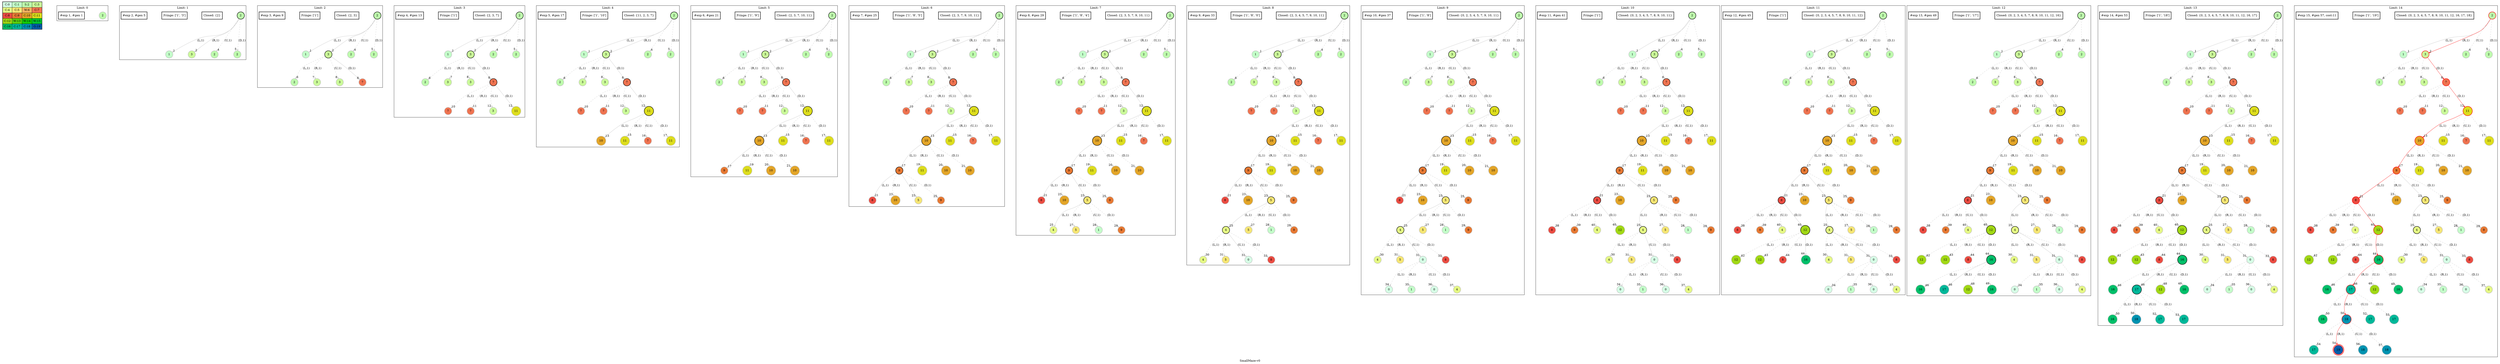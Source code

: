 digraph SmallMaze { label="SmallMaze-v0" nodesep=1 ranksep="1.2" node [shape=circle penwidth=2] edge [arrowsize=0.7] 
subgraph MAP {label=Map;map [shape=plaintext label=<<table border="1" cellpadding="5" cellspacing="0" cellborder="1"><tr><td bgcolor="0.39803922 0.15947579 0.99679532 1.        ">C:0</td><td bgcolor="0.35098039 0.23194764 0.99315867 1.        ">C:1</td><td bgcolor="0.29607843 0.31486959 0.98720184 1.        ">S:2</td><td bgcolor="0.24901961 0.38410575 0.98063477 1.        ">C:3</td></tr><tr><td bgcolor="0.19411765 0.46220388 0.97128103 1.        ">C:4</td><td bgcolor="0.14705882 0.52643216 0.96182564 1.        ">C:5</td><td bgcolor="0.09215686 0.59770746 0.94913494 1.        ">W:6</td><td bgcolor="0.0372549  0.66454018 0.93467977 1.        ">C:7</td></tr><tr><td bgcolor="0.00980392 0.71791192 0.92090552 1.        ">C:8</td><td bgcolor="0.06470588 0.77520398 0.9032472  1.        ">C:9</td><td bgcolor="0.11176471 0.81974048 0.88677369 1.        ">C:10</td><td bgcolor="0.16666667 0.8660254  0.8660254  1.        ">C:11</td></tr><tr><td bgcolor="0.21372549 0.9005867  0.84695821 1.        ">C:12</td><td bgcolor="0.26862745 0.93467977 0.82325295 1.        ">W:13</td><td bgcolor="0.32352941 0.96182564 0.79801723 1.        ">W:14</td><td bgcolor="0.37058824 0.97940977 0.77520398 1.        ">W:15</td></tr><tr><td bgcolor="0.4254902  0.99315867 0.74725253 1.        ">C:16</td><td bgcolor="0.47254902 0.99907048 0.72218645 1.        ">C:17</td><td bgcolor="0.52745098 0.99907048 0.69169844 1.        ">C:18</td><td bgcolor="0.5745098  0.99315867 0.66454018 1.        ">G:19</td></tr></table>>]} 
subgraph cluster0 { label="Limit: 0"    "0_2" [label="2" style=filled color=grey fillcolor="0.29607843 0.31486959 0.98720184 1.        " ]; "#exp 1, #gen 1" [ shape=box ]; }
subgraph cluster1 { label="Limit: 1"    "1_2" [label="2" style=filled color=grey fillcolor="0.29607843 0.31486959 0.98720184 1.        " ];
"1_2" [label="2" style=filled color=black fillcolor="0.29607843 0.31486959 0.98720184 1.        " ];"1_2.1-0" [label="1" style=filled color=grey fillcolor="0.35098039 0.23194764 0.99315867 1.        " ]; "1_2" -> "1_2.1-0" [label="(L,1)" headlabel=" 1 " style="" color=grey ]; "1_c" [label="Closed: {2}" shape=box]; "1_fr" [label="Fringe: []" shape=box];
"1_2.3-1" [label="3" style=filled color=grey fillcolor="0.24901961 0.38410575 0.98063477 1.        " ]; "1_2" -> "1_2.3-1" [label="(R,1)" headlabel=" 2 " style="" color=grey ]; "1_c" [label="Closed: {2}" shape=box]; "1_fr" [label="Fringe: ['1']" shape=box];
"1_2.2-2" [label="2" style=filled color=grey fillcolor="0.29607843 0.31486959 0.98720184 1.        " ]; "1_2" -> "1_2.2-2" [label="(U,1)" headlabel=" 4 " style="dashed" color=grey ]; "1_c" [label="Closed: {2}" shape=box]; "1_fr" [label="Fringe: ['1', '3']" shape=box];
"1_2.2-3" [label="2" style=filled color=grey fillcolor="0.29607843 0.31486959 0.98720184 1.        " ]; "1_2" -> "1_2.2-3" [label="(D,1)" headlabel=" 5 " style="dashed" color=grey ]; "1_c" [label="Closed: {2}" shape=box]; "1_fr" [label="Fringe: ['1', '3']" shape=box];
 "#exp 2, #gen 5" [ shape=box ]; }
subgraph cluster2 { label="Limit: 2"    "2_2" [label="2" style=filled color=grey fillcolor="0.29607843 0.31486959 0.98720184 1.        " ];
"2_2" [label="2" style=filled color=black fillcolor="0.29607843 0.31486959 0.98720184 1.        " ];"2_2.1-0" [label="1" style=filled color=grey fillcolor="0.35098039 0.23194764 0.99315867 1.        " ]; "2_2" -> "2_2.1-0" [label="(L,1)" headlabel=" 1 " style="" color=grey ]; "2_c" [label="Closed: {2}" shape=box]; "2_fr" [label="Fringe: []" shape=box];
"2_2.3-1" [label="3" style=filled color=grey fillcolor="0.24901961 0.38410575 0.98063477 1.        " ]; "2_2" -> "2_2.3-1" [label="(R,1)" headlabel=" 2 " style="" color=grey ]; "2_c" [label="Closed: {2}" shape=box]; "2_fr" [label="Fringe: ['1']" shape=box];
"2_2.2-2" [label="2" style=filled color=grey fillcolor="0.29607843 0.31486959 0.98720184 1.        " ]; "2_2" -> "2_2.2-2" [label="(U,1)" headlabel=" 4 " style="dashed" color=grey ]; "2_c" [label="Closed: {2}" shape=box]; "2_fr" [label="Fringe: ['1', '3']" shape=box];
"2_2.2-3" [label="2" style=filled color=grey fillcolor="0.29607843 0.31486959 0.98720184 1.        " ]; "2_2" -> "2_2.2-3" [label="(D,1)" headlabel=" 5 " style="dashed" color=grey ]; "2_c" [label="Closed: {2}" shape=box]; "2_fr" [label="Fringe: ['1', '3']" shape=box];
"2_2.3.2-0" [label="2" style=filled color=grey fillcolor="0.29607843 0.31486959 0.98720184 1.        " ]; "2_2.3-1" -> "2_2.3.2-0" [label="(L,1)" headlabel=" 6 " style="dashed" color=grey ]; "2_c" [label="Closed: {2, 3}" shape=box]; "2_fr" [label="Fringe: ['1']" shape=box];
"2_2.3.3-1" [label="3" style=filled color=grey fillcolor="0.24901961 0.38410575 0.98063477 1.        " ]; "2_2.3-1" -> "2_2.3.3-1" [label="(R,1)" headlabel=" 7 " style="dashed" color=grey ]; "2_c" [label="Closed: {2, 3}" shape=box]; "2_fr" [label="Fringe: ['1']" shape=box];
"2_2.3.3-2" [label="3" style=filled color=grey fillcolor="0.24901961 0.38410575 0.98063477 1.        " ]; "2_2.3-1" -> "2_2.3.3-2" [label="(U,1)" headlabel=" 8 " style="dashed" color=grey ]; "2_c" [label="Closed: {2, 3}" shape=box]; "2_fr" [label="Fringe: ['1']" shape=box];

"2_2.3-1" [label="3" style=filled color=black fillcolor="0.24901961 0.38410575 0.98063477 1.        " ];"2_2.3.7-3" [label="7" style=filled color=grey fillcolor="0.0372549  0.66454018 0.93467977 1.        " ]; "2_2.3-1" -> "2_2.3.7-3" [label="(D,1)" headlabel=" 8 " style="" color=grey ]; "2_c" [label="Closed: {2, 3}" shape=box]; "2_fr" [label="Fringe: ['1']" shape=box]; "#exp 3, #gen 9" [ shape=box ]; }
subgraph cluster3 { label="Limit: 3"    "3_2" [label="2" style=filled color=grey fillcolor="0.29607843 0.31486959 0.98720184 1.        " ];
"3_2" [label="2" style=filled color=black fillcolor="0.29607843 0.31486959 0.98720184 1.        " ];"3_2.1-0" [label="1" style=filled color=grey fillcolor="0.35098039 0.23194764 0.99315867 1.        " ]; "3_2" -> "3_2.1-0" [label="(L,1)" headlabel=" 1 " style="" color=grey ]; "3_c" [label="Closed: {2}" shape=box]; "3_fr" [label="Fringe: []" shape=box];
"3_2.3-1" [label="3" style=filled color=grey fillcolor="0.24901961 0.38410575 0.98063477 1.        " ]; "3_2" -> "3_2.3-1" [label="(R,1)" headlabel=" 2 " style="" color=grey ]; "3_c" [label="Closed: {2}" shape=box]; "3_fr" [label="Fringe: ['1']" shape=box];
"3_2.2-2" [label="2" style=filled color=grey fillcolor="0.29607843 0.31486959 0.98720184 1.        " ]; "3_2" -> "3_2.2-2" [label="(U,1)" headlabel=" 4 " style="dashed" color=grey ]; "3_c" [label="Closed: {2}" shape=box]; "3_fr" [label="Fringe: ['1', '3']" shape=box];
"3_2.2-3" [label="2" style=filled color=grey fillcolor="0.29607843 0.31486959 0.98720184 1.        " ]; "3_2" -> "3_2.2-3" [label="(D,1)" headlabel=" 5 " style="dashed" color=grey ]; "3_c" [label="Closed: {2}" shape=box]; "3_fr" [label="Fringe: ['1', '3']" shape=box];
"3_2.3.2-0" [label="2" style=filled color=grey fillcolor="0.29607843 0.31486959 0.98720184 1.        " ]; "3_2.3-1" -> "3_2.3.2-0" [label="(L,1)" headlabel=" 6 " style="dashed" color=grey ]; "3_c" [label="Closed: {2, 3}" shape=box]; "3_fr" [label="Fringe: ['1']" shape=box];
"3_2.3.3-1" [label="3" style=filled color=grey fillcolor="0.24901961 0.38410575 0.98063477 1.        " ]; "3_2.3-1" -> "3_2.3.3-1" [label="(R,1)" headlabel=" 7 " style="dashed" color=grey ]; "3_c" [label="Closed: {2, 3}" shape=box]; "3_fr" [label="Fringe: ['1']" shape=box];
"3_2.3.3-2" [label="3" style=filled color=grey fillcolor="0.24901961 0.38410575 0.98063477 1.        " ]; "3_2.3-1" -> "3_2.3.3-2" [label="(U,1)" headlabel=" 8 " style="dashed" color=grey ]; "3_c" [label="Closed: {2, 3}" shape=box]; "3_fr" [label="Fringe: ['1']" shape=box];
"3_2.3-1" [label="3" style=filled color=black fillcolor="0.24901961 0.38410575 0.98063477 1.        " ];"3_2.3.7-3" [label="7" style=filled color=grey fillcolor="0.0372549  0.66454018 0.93467977 1.        " ]; "3_2.3-1" -> "3_2.3.7-3" [label="(D,1)" headlabel=" 8 " style="" color=grey ]; "3_c" [label="Closed: {2, 3}" shape=box]; "3_fr" [label="Fringe: ['1']" shape=box];
"3_2.3.7.7-0" [label="7" style=filled color=grey fillcolor="0.0372549  0.66454018 0.93467977 1.        " ]; "3_2.3.7-3" -> "3_2.3.7.7-0" [label="(L,1)" headlabel=" 10 " style="dashed" color=grey ]; "3_c" [label="Closed: {2, 3, 7}" shape=box]; "3_fr" [label="Fringe: ['1']" shape=box];
"3_2.3.7.7-1" [label="7" style=filled color=grey fillcolor="0.0372549  0.66454018 0.93467977 1.        " ]; "3_2.3.7-3" -> "3_2.3.7.7-1" [label="(R,1)" headlabel=" 11 " style="dashed" color=grey ]; "3_c" [label="Closed: {2, 3, 7}" shape=box]; "3_fr" [label="Fringe: ['1']" shape=box];
"3_2.3.7.3-2" [label="3" style=filled color=grey fillcolor="0.24901961 0.38410575 0.98063477 1.        " ]; "3_2.3.7-3" -> "3_2.3.7.3-2" [label="(U,1)" headlabel=" 12 " style="dashed" color=grey ]; "3_c" [label="Closed: {2, 3, 7}" shape=box]; "3_fr" [label="Fringe: ['1']" shape=box];

"3_2.3.7-3" [label="7" style=filled color=black fillcolor="0.0372549  0.66454018 0.93467977 1.        " ];"3_2.3.7.11-3" [label="11" style=filled color=grey fillcolor="0.16666667 0.8660254  0.8660254  1.        " ]; "3_2.3.7-3" -> "3_2.3.7.11-3" [label="(D,1)" headlabel=" 12 " style="" color=grey ]; "3_c" [label="Closed: {2, 3, 7}" shape=box]; "3_fr" [label="Fringe: ['1']" shape=box]; "#exp 4, #gen 13" [ shape=box ]; }
subgraph cluster4 { label="Limit: 4"    "4_2" [label="2" style=filled color=grey fillcolor="0.29607843 0.31486959 0.98720184 1.        " ];
"4_2" [label="2" style=filled color=black fillcolor="0.29607843 0.31486959 0.98720184 1.        " ];"4_2.1-0" [label="1" style=filled color=grey fillcolor="0.35098039 0.23194764 0.99315867 1.        " ]; "4_2" -> "4_2.1-0" [label="(L,1)" headlabel=" 1 " style="" color=grey ]; "4_c" [label="Closed: {2}" shape=box]; "4_fr" [label="Fringe: []" shape=box];
"4_2.3-1" [label="3" style=filled color=grey fillcolor="0.24901961 0.38410575 0.98063477 1.        " ]; "4_2" -> "4_2.3-1" [label="(R,1)" headlabel=" 2 " style="" color=grey ]; "4_c" [label="Closed: {2}" shape=box]; "4_fr" [label="Fringe: ['1']" shape=box];
"4_2.2-2" [label="2" style=filled color=grey fillcolor="0.29607843 0.31486959 0.98720184 1.        " ]; "4_2" -> "4_2.2-2" [label="(U,1)" headlabel=" 4 " style="dashed" color=grey ]; "4_c" [label="Closed: {2}" shape=box]; "4_fr" [label="Fringe: ['1', '3']" shape=box];
"4_2.2-3" [label="2" style=filled color=grey fillcolor="0.29607843 0.31486959 0.98720184 1.        " ]; "4_2" -> "4_2.2-3" [label="(D,1)" headlabel=" 5 " style="dashed" color=grey ]; "4_c" [label="Closed: {2}" shape=box]; "4_fr" [label="Fringe: ['1', '3']" shape=box];
"4_2.3.2-0" [label="2" style=filled color=grey fillcolor="0.29607843 0.31486959 0.98720184 1.        " ]; "4_2.3-1" -> "4_2.3.2-0" [label="(L,1)" headlabel=" 6 " style="dashed" color=grey ]; "4_c" [label="Closed: {2, 3}" shape=box]; "4_fr" [label="Fringe: ['1']" shape=box];
"4_2.3.3-1" [label="3" style=filled color=grey fillcolor="0.24901961 0.38410575 0.98063477 1.        " ]; "4_2.3-1" -> "4_2.3.3-1" [label="(R,1)" headlabel=" 7 " style="dashed" color=grey ]; "4_c" [label="Closed: {2, 3}" shape=box]; "4_fr" [label="Fringe: ['1']" shape=box];
"4_2.3.3-2" [label="3" style=filled color=grey fillcolor="0.24901961 0.38410575 0.98063477 1.        " ]; "4_2.3-1" -> "4_2.3.3-2" [label="(U,1)" headlabel=" 8 " style="dashed" color=grey ]; "4_c" [label="Closed: {2, 3}" shape=box]; "4_fr" [label="Fringe: ['1']" shape=box];
"4_2.3-1" [label="3" style=filled color=black fillcolor="0.24901961 0.38410575 0.98063477 1.        " ];"4_2.3.7-3" [label="7" style=filled color=grey fillcolor="0.0372549  0.66454018 0.93467977 1.        " ]; "4_2.3-1" -> "4_2.3.7-3" [label="(D,1)" headlabel=" 8 " style="" color=grey ]; "4_c" [label="Closed: {2, 3}" shape=box]; "4_fr" [label="Fringe: ['1']" shape=box];
"4_2.3.7.7-0" [label="7" style=filled color=grey fillcolor="0.0372549  0.66454018 0.93467977 1.        " ]; "4_2.3.7-3" -> "4_2.3.7.7-0" [label="(L,1)" headlabel=" 10 " style="dashed" color=grey ]; "4_c" [label="Closed: {2, 3, 7}" shape=box]; "4_fr" [label="Fringe: ['1']" shape=box];
"4_2.3.7.7-1" [label="7" style=filled color=grey fillcolor="0.0372549  0.66454018 0.93467977 1.        " ]; "4_2.3.7-3" -> "4_2.3.7.7-1" [label="(R,1)" headlabel=" 11 " style="dashed" color=grey ]; "4_c" [label="Closed: {2, 3, 7}" shape=box]; "4_fr" [label="Fringe: ['1']" shape=box];
"4_2.3.7.3-2" [label="3" style=filled color=grey fillcolor="0.24901961 0.38410575 0.98063477 1.        " ]; "4_2.3.7-3" -> "4_2.3.7.3-2" [label="(U,1)" headlabel=" 12 " style="dashed" color=grey ]; "4_c" [label="Closed: {2, 3, 7}" shape=box]; "4_fr" [label="Fringe: ['1']" shape=box];
"4_2.3.7-3" [label="7" style=filled color=black fillcolor="0.0372549  0.66454018 0.93467977 1.        " ];"4_2.3.7.11-3" [label="11" style=filled color=grey fillcolor="0.16666667 0.8660254  0.8660254  1.        " ]; "4_2.3.7-3" -> "4_2.3.7.11-3" [label="(D,1)" headlabel=" 12 " style="" color=grey ]; "4_c" [label="Closed: {2, 3, 7}" shape=box]; "4_fr" [label="Fringe: ['1']" shape=box];
"4_2.3.7.11-3" [label="11" style=filled color=black fillcolor="0.16666667 0.8660254  0.8660254  1.        " ];"4_2.3.7.11.10-0" [label="10" style=filled color=grey fillcolor="0.11176471 0.81974048 0.88677369 1.        " ]; "4_2.3.7.11-3" -> "4_2.3.7.11.10-0" [label="(L,1)" headlabel=" 13 " style="" color=grey ]; "4_c" [label="Closed: {11, 2, 3, 7}" shape=box]; "4_fr" [label="Fringe: ['1']" shape=box];
"4_2.3.7.11.11-1" [label="11" style=filled color=grey fillcolor="0.16666667 0.8660254  0.8660254  1.        " ]; "4_2.3.7.11-3" -> "4_2.3.7.11.11-1" [label="(R,1)" headlabel=" 15 " style="dashed" color=grey ]; "4_c" [label="Closed: {11, 2, 3, 7}" shape=box]; "4_fr" [label="Fringe: ['1', '10']" shape=box];
"4_2.3.7.11.7-2" [label="7" style=filled color=grey fillcolor="0.0372549  0.66454018 0.93467977 1.        " ]; "4_2.3.7.11-3" -> "4_2.3.7.11.7-2" [label="(U,1)" headlabel=" 16 " style="dashed" color=grey ]; "4_c" [label="Closed: {11, 2, 3, 7}" shape=box]; "4_fr" [label="Fringe: ['1', '10']" shape=box];
"4_2.3.7.11.11-3" [label="11" style=filled color=grey fillcolor="0.16666667 0.8660254  0.8660254  1.        " ]; "4_2.3.7.11-3" -> "4_2.3.7.11.11-3" [label="(D,1)" headlabel=" 17 " style="dashed" color=grey ]; "4_c" [label="Closed: {11, 2, 3, 7}" shape=box]; "4_fr" [label="Fringe: ['1', '10']" shape=box];
 "#exp 5, #gen 17" [ shape=box ]; }
subgraph cluster5 { label="Limit: 5"    "5_2" [label="2" style=filled color=grey fillcolor="0.29607843 0.31486959 0.98720184 1.        " ];
"5_2" [label="2" style=filled color=black fillcolor="0.29607843 0.31486959 0.98720184 1.        " ];"5_2.1-0" [label="1" style=filled color=grey fillcolor="0.35098039 0.23194764 0.99315867 1.        " ]; "5_2" -> "5_2.1-0" [label="(L,1)" headlabel=" 1 " style="" color=grey ]; "5_c" [label="Closed: {2}" shape=box]; "5_fr" [label="Fringe: []" shape=box];
"5_2.3-1" [label="3" style=filled color=grey fillcolor="0.24901961 0.38410575 0.98063477 1.        " ]; "5_2" -> "5_2.3-1" [label="(R,1)" headlabel=" 2 " style="" color=grey ]; "5_c" [label="Closed: {2}" shape=box]; "5_fr" [label="Fringe: ['1']" shape=box];
"5_2.2-2" [label="2" style=filled color=grey fillcolor="0.29607843 0.31486959 0.98720184 1.        " ]; "5_2" -> "5_2.2-2" [label="(U,1)" headlabel=" 4 " style="dashed" color=grey ]; "5_c" [label="Closed: {2}" shape=box]; "5_fr" [label="Fringe: ['1', '3']" shape=box];
"5_2.2-3" [label="2" style=filled color=grey fillcolor="0.29607843 0.31486959 0.98720184 1.        " ]; "5_2" -> "5_2.2-3" [label="(D,1)" headlabel=" 5 " style="dashed" color=grey ]; "5_c" [label="Closed: {2}" shape=box]; "5_fr" [label="Fringe: ['1', '3']" shape=box];
"5_2.3.2-0" [label="2" style=filled color=grey fillcolor="0.29607843 0.31486959 0.98720184 1.        " ]; "5_2.3-1" -> "5_2.3.2-0" [label="(L,1)" headlabel=" 6 " style="dashed" color=grey ]; "5_c" [label="Closed: {2, 3}" shape=box]; "5_fr" [label="Fringe: ['1']" shape=box];
"5_2.3.3-1" [label="3" style=filled color=grey fillcolor="0.24901961 0.38410575 0.98063477 1.        " ]; "5_2.3-1" -> "5_2.3.3-1" [label="(R,1)" headlabel=" 7 " style="dashed" color=grey ]; "5_c" [label="Closed: {2, 3}" shape=box]; "5_fr" [label="Fringe: ['1']" shape=box];
"5_2.3.3-2" [label="3" style=filled color=grey fillcolor="0.24901961 0.38410575 0.98063477 1.        " ]; "5_2.3-1" -> "5_2.3.3-2" [label="(U,1)" headlabel=" 8 " style="dashed" color=grey ]; "5_c" [label="Closed: {2, 3}" shape=box]; "5_fr" [label="Fringe: ['1']" shape=box];
"5_2.3-1" [label="3" style=filled color=black fillcolor="0.24901961 0.38410575 0.98063477 1.        " ];"5_2.3.7-3" [label="7" style=filled color=grey fillcolor="0.0372549  0.66454018 0.93467977 1.        " ]; "5_2.3-1" -> "5_2.3.7-3" [label="(D,1)" headlabel=" 8 " style="" color=grey ]; "5_c" [label="Closed: {2, 3}" shape=box]; "5_fr" [label="Fringe: ['1']" shape=box];
"5_2.3.7.7-0" [label="7" style=filled color=grey fillcolor="0.0372549  0.66454018 0.93467977 1.        " ]; "5_2.3.7-3" -> "5_2.3.7.7-0" [label="(L,1)" headlabel=" 10 " style="dashed" color=grey ]; "5_c" [label="Closed: {2, 3, 7}" shape=box]; "5_fr" [label="Fringe: ['1']" shape=box];
"5_2.3.7.7-1" [label="7" style=filled color=grey fillcolor="0.0372549  0.66454018 0.93467977 1.        " ]; "5_2.3.7-3" -> "5_2.3.7.7-1" [label="(R,1)" headlabel=" 11 " style="dashed" color=grey ]; "5_c" [label="Closed: {2, 3, 7}" shape=box]; "5_fr" [label="Fringe: ['1']" shape=box];
"5_2.3.7.3-2" [label="3" style=filled color=grey fillcolor="0.24901961 0.38410575 0.98063477 1.        " ]; "5_2.3.7-3" -> "5_2.3.7.3-2" [label="(U,1)" headlabel=" 12 " style="dashed" color=grey ]; "5_c" [label="Closed: {2, 3, 7}" shape=box]; "5_fr" [label="Fringe: ['1']" shape=box];
"5_2.3.7-3" [label="7" style=filled color=black fillcolor="0.0372549  0.66454018 0.93467977 1.        " ];"5_2.3.7.11-3" [label="11" style=filled color=grey fillcolor="0.16666667 0.8660254  0.8660254  1.        " ]; "5_2.3.7-3" -> "5_2.3.7.11-3" [label="(D,1)" headlabel=" 12 " style="" color=grey ]; "5_c" [label="Closed: {2, 3, 7}" shape=box]; "5_fr" [label="Fringe: ['1']" shape=box];
"5_2.3.7.11-3" [label="11" style=filled color=black fillcolor="0.16666667 0.8660254  0.8660254  1.        " ];"5_2.3.7.11.10-0" [label="10" style=filled color=grey fillcolor="0.11176471 0.81974048 0.88677369 1.        " ]; "5_2.3.7.11-3" -> "5_2.3.7.11.10-0" [label="(L,1)" headlabel=" 13 " style="" color=grey ]; "5_c" [label="Closed: {11, 2, 3, 7}" shape=box]; "5_fr" [label="Fringe: ['1']" shape=box];
"5_2.3.7.11.11-1" [label="11" style=filled color=grey fillcolor="0.16666667 0.8660254  0.8660254  1.        " ]; "5_2.3.7.11-3" -> "5_2.3.7.11.11-1" [label="(R,1)" headlabel=" 15 " style="dashed" color=grey ]; "5_c" [label="Closed: {11, 2, 3, 7}" shape=box]; "5_fr" [label="Fringe: ['1', '10']" shape=box];
"5_2.3.7.11.7-2" [label="7" style=filled color=grey fillcolor="0.0372549  0.66454018 0.93467977 1.        " ]; "5_2.3.7.11-3" -> "5_2.3.7.11.7-2" [label="(U,1)" headlabel=" 16 " style="dashed" color=grey ]; "5_c" [label="Closed: {11, 2, 3, 7}" shape=box]; "5_fr" [label="Fringe: ['1', '10']" shape=box];
"5_2.3.7.11.11-3" [label="11" style=filled color=grey fillcolor="0.16666667 0.8660254  0.8660254  1.        " ]; "5_2.3.7.11-3" -> "5_2.3.7.11.11-3" [label="(D,1)" headlabel=" 17 " style="dashed" color=grey ]; "5_c" [label="Closed: {11, 2, 3, 7}" shape=box]; "5_fr" [label="Fringe: ['1', '10']" shape=box];
"5_2.3.7.11.10-0" [label="10" style=filled color=black fillcolor="0.11176471 0.81974048 0.88677369 1.        " ];"5_2.3.7.11.10.9-0" [label="9" style=filled color=grey fillcolor="0.06470588 0.77520398 0.9032472  1.        " ]; "5_2.3.7.11.10-0" -> "5_2.3.7.11.10.9-0" [label="(L,1)" headlabel=" 17 " style="" color=grey ]; "5_c" [label="Closed: {2, 3, 7, 10, 11}" shape=box]; "5_fr" [label="Fringe: ['1']" shape=box];
"5_2.3.7.11.10.11-1" [label="11" style=filled color=grey fillcolor="0.16666667 0.8660254  0.8660254  1.        " ]; "5_2.3.7.11.10-0" -> "5_2.3.7.11.10.11-1" [label="(R,1)" headlabel=" 19 " style="dashed" color=grey ]; "5_c" [label="Closed: {2, 3, 7, 10, 11}" shape=box]; "5_fr" [label="Fringe: ['1', '9']" shape=box];
"5_2.3.7.11.10.10-2" [label="10" style=filled color=grey fillcolor="0.11176471 0.81974048 0.88677369 1.        " ]; "5_2.3.7.11.10-0" -> "5_2.3.7.11.10.10-2" [label="(U,1)" headlabel=" 20 " style="dashed" color=grey ]; "5_c" [label="Closed: {2, 3, 7, 10, 11}" shape=box]; "5_fr" [label="Fringe: ['1', '9']" shape=box];
"5_2.3.7.11.10.10-3" [label="10" style=filled color=grey fillcolor="0.11176471 0.81974048 0.88677369 1.        " ]; "5_2.3.7.11.10-0" -> "5_2.3.7.11.10.10-3" [label="(D,1)" headlabel=" 21 " style="dashed" color=grey ]; "5_c" [label="Closed: {2, 3, 7, 10, 11}" shape=box]; "5_fr" [label="Fringe: ['1', '9']" shape=box];
 "#exp 6, #gen 21" [ shape=box ]; }
subgraph cluster6 { label="Limit: 6"    "6_2" [label="2" style=filled color=grey fillcolor="0.29607843 0.31486959 0.98720184 1.        " ];
"6_2" [label="2" style=filled color=black fillcolor="0.29607843 0.31486959 0.98720184 1.        " ];"6_2.1-0" [label="1" style=filled color=grey fillcolor="0.35098039 0.23194764 0.99315867 1.        " ]; "6_2" -> "6_2.1-0" [label="(L,1)" headlabel=" 1 " style="" color=grey ]; "6_c" [label="Closed: {2}" shape=box]; "6_fr" [label="Fringe: []" shape=box];
"6_2.3-1" [label="3" style=filled color=grey fillcolor="0.24901961 0.38410575 0.98063477 1.        " ]; "6_2" -> "6_2.3-1" [label="(R,1)" headlabel=" 2 " style="" color=grey ]; "6_c" [label="Closed: {2}" shape=box]; "6_fr" [label="Fringe: ['1']" shape=box];
"6_2.2-2" [label="2" style=filled color=grey fillcolor="0.29607843 0.31486959 0.98720184 1.        " ]; "6_2" -> "6_2.2-2" [label="(U,1)" headlabel=" 4 " style="dashed" color=grey ]; "6_c" [label="Closed: {2}" shape=box]; "6_fr" [label="Fringe: ['1', '3']" shape=box];
"6_2.2-3" [label="2" style=filled color=grey fillcolor="0.29607843 0.31486959 0.98720184 1.        " ]; "6_2" -> "6_2.2-3" [label="(D,1)" headlabel=" 5 " style="dashed" color=grey ]; "6_c" [label="Closed: {2}" shape=box]; "6_fr" [label="Fringe: ['1', '3']" shape=box];
"6_2.3.2-0" [label="2" style=filled color=grey fillcolor="0.29607843 0.31486959 0.98720184 1.        " ]; "6_2.3-1" -> "6_2.3.2-0" [label="(L,1)" headlabel=" 6 " style="dashed" color=grey ]; "6_c" [label="Closed: {2, 3}" shape=box]; "6_fr" [label="Fringe: ['1']" shape=box];
"6_2.3.3-1" [label="3" style=filled color=grey fillcolor="0.24901961 0.38410575 0.98063477 1.        " ]; "6_2.3-1" -> "6_2.3.3-1" [label="(R,1)" headlabel=" 7 " style="dashed" color=grey ]; "6_c" [label="Closed: {2, 3}" shape=box]; "6_fr" [label="Fringe: ['1']" shape=box];
"6_2.3.3-2" [label="3" style=filled color=grey fillcolor="0.24901961 0.38410575 0.98063477 1.        " ]; "6_2.3-1" -> "6_2.3.3-2" [label="(U,1)" headlabel=" 8 " style="dashed" color=grey ]; "6_c" [label="Closed: {2, 3}" shape=box]; "6_fr" [label="Fringe: ['1']" shape=box];
"6_2.3-1" [label="3" style=filled color=black fillcolor="0.24901961 0.38410575 0.98063477 1.        " ];"6_2.3.7-3" [label="7" style=filled color=grey fillcolor="0.0372549  0.66454018 0.93467977 1.        " ]; "6_2.3-1" -> "6_2.3.7-3" [label="(D,1)" headlabel=" 8 " style="" color=grey ]; "6_c" [label="Closed: {2, 3}" shape=box]; "6_fr" [label="Fringe: ['1']" shape=box];
"6_2.3.7.7-0" [label="7" style=filled color=grey fillcolor="0.0372549  0.66454018 0.93467977 1.        " ]; "6_2.3.7-3" -> "6_2.3.7.7-0" [label="(L,1)" headlabel=" 10 " style="dashed" color=grey ]; "6_c" [label="Closed: {2, 3, 7}" shape=box]; "6_fr" [label="Fringe: ['1']" shape=box];
"6_2.3.7.7-1" [label="7" style=filled color=grey fillcolor="0.0372549  0.66454018 0.93467977 1.        " ]; "6_2.3.7-3" -> "6_2.3.7.7-1" [label="(R,1)" headlabel=" 11 " style="dashed" color=grey ]; "6_c" [label="Closed: {2, 3, 7}" shape=box]; "6_fr" [label="Fringe: ['1']" shape=box];
"6_2.3.7.3-2" [label="3" style=filled color=grey fillcolor="0.24901961 0.38410575 0.98063477 1.        " ]; "6_2.3.7-3" -> "6_2.3.7.3-2" [label="(U,1)" headlabel=" 12 " style="dashed" color=grey ]; "6_c" [label="Closed: {2, 3, 7}" shape=box]; "6_fr" [label="Fringe: ['1']" shape=box];
"6_2.3.7-3" [label="7" style=filled color=black fillcolor="0.0372549  0.66454018 0.93467977 1.        " ];"6_2.3.7.11-3" [label="11" style=filled color=grey fillcolor="0.16666667 0.8660254  0.8660254  1.        " ]; "6_2.3.7-3" -> "6_2.3.7.11-3" [label="(D,1)" headlabel=" 12 " style="" color=grey ]; "6_c" [label="Closed: {2, 3, 7}" shape=box]; "6_fr" [label="Fringe: ['1']" shape=box];
"6_2.3.7.11-3" [label="11" style=filled color=black fillcolor="0.16666667 0.8660254  0.8660254  1.        " ];"6_2.3.7.11.10-0" [label="10" style=filled color=grey fillcolor="0.11176471 0.81974048 0.88677369 1.        " ]; "6_2.3.7.11-3" -> "6_2.3.7.11.10-0" [label="(L,1)" headlabel=" 13 " style="" color=grey ]; "6_c" [label="Closed: {11, 2, 3, 7}" shape=box]; "6_fr" [label="Fringe: ['1']" shape=box];
"6_2.3.7.11.11-1" [label="11" style=filled color=grey fillcolor="0.16666667 0.8660254  0.8660254  1.        " ]; "6_2.3.7.11-3" -> "6_2.3.7.11.11-1" [label="(R,1)" headlabel=" 15 " style="dashed" color=grey ]; "6_c" [label="Closed: {11, 2, 3, 7}" shape=box]; "6_fr" [label="Fringe: ['1', '10']" shape=box];
"6_2.3.7.11.7-2" [label="7" style=filled color=grey fillcolor="0.0372549  0.66454018 0.93467977 1.        " ]; "6_2.3.7.11-3" -> "6_2.3.7.11.7-2" [label="(U,1)" headlabel=" 16 " style="dashed" color=grey ]; "6_c" [label="Closed: {11, 2, 3, 7}" shape=box]; "6_fr" [label="Fringe: ['1', '10']" shape=box];
"6_2.3.7.11.11-3" [label="11" style=filled color=grey fillcolor="0.16666667 0.8660254  0.8660254  1.        " ]; "6_2.3.7.11-3" -> "6_2.3.7.11.11-3" [label="(D,1)" headlabel=" 17 " style="dashed" color=grey ]; "6_c" [label="Closed: {11, 2, 3, 7}" shape=box]; "6_fr" [label="Fringe: ['1', '10']" shape=box];
"6_2.3.7.11.10-0" [label="10" style=filled color=black fillcolor="0.11176471 0.81974048 0.88677369 1.        " ];"6_2.3.7.11.10.9-0" [label="9" style=filled color=grey fillcolor="0.06470588 0.77520398 0.9032472  1.        " ]; "6_2.3.7.11.10-0" -> "6_2.3.7.11.10.9-0" [label="(L,1)" headlabel=" 17 " style="" color=grey ]; "6_c" [label="Closed: {2, 3, 7, 10, 11}" shape=box]; "6_fr" [label="Fringe: ['1']" shape=box];
"6_2.3.7.11.10.11-1" [label="11" style=filled color=grey fillcolor="0.16666667 0.8660254  0.8660254  1.        " ]; "6_2.3.7.11.10-0" -> "6_2.3.7.11.10.11-1" [label="(R,1)" headlabel=" 19 " style="dashed" color=grey ]; "6_c" [label="Closed: {2, 3, 7, 10, 11}" shape=box]; "6_fr" [label="Fringe: ['1', '9']" shape=box];
"6_2.3.7.11.10.10-2" [label="10" style=filled color=grey fillcolor="0.11176471 0.81974048 0.88677369 1.        " ]; "6_2.3.7.11.10-0" -> "6_2.3.7.11.10.10-2" [label="(U,1)" headlabel=" 20 " style="dashed" color=grey ]; "6_c" [label="Closed: {2, 3, 7, 10, 11}" shape=box]; "6_fr" [label="Fringe: ['1', '9']" shape=box];
"6_2.3.7.11.10.10-3" [label="10" style=filled color=grey fillcolor="0.11176471 0.81974048 0.88677369 1.        " ]; "6_2.3.7.11.10-0" -> "6_2.3.7.11.10.10-3" [label="(D,1)" headlabel=" 21 " style="dashed" color=grey ]; "6_c" [label="Closed: {2, 3, 7, 10, 11}" shape=box]; "6_fr" [label="Fringe: ['1', '9']" shape=box];
"6_2.3.7.11.10.9-0" [label="9" style=filled color=black fillcolor="0.06470588 0.77520398 0.9032472  1.        " ];"6_2.3.7.11.10.9.8-0" [label="8" style=filled color=grey fillcolor="0.00980392 0.71791192 0.92090552 1.        " ]; "6_2.3.7.11.10.9-0" -> "6_2.3.7.11.10.9.8-0" [label="(L,1)" headlabel=" 21 " style="" color=grey ]; "6_c" [label="Closed: {2, 3, 7, 9, 10, 11}" shape=box]; "6_fr" [label="Fringe: ['1']" shape=box];
"6_2.3.7.11.10.9.10-1" [label="10" style=filled color=grey fillcolor="0.11176471 0.81974048 0.88677369 1.        " ]; "6_2.3.7.11.10.9-0" -> "6_2.3.7.11.10.9.10-1" [label="(R,1)" headlabel=" 23 " style="dashed" color=grey ]; "6_c" [label="Closed: {2, 3, 7, 9, 10, 11}" shape=box]; "6_fr" [label="Fringe: ['1', '8']" shape=box];
"6_2.3.7.11.10.9.5-2" [label="5" style=filled color=grey fillcolor="0.14705882 0.52643216 0.96182564 1.        " ]; "6_2.3.7.11.10.9-0" -> "6_2.3.7.11.10.9.5-2" [label="(U,1)" headlabel=" 23 " style="" color=grey ]; "6_c" [label="Closed: {2, 3, 7, 9, 10, 11}" shape=box]; "6_fr" [label="Fringe: ['1', '8']" shape=box];
"6_2.3.7.11.10.9.9-3" [label="9" style=filled color=grey fillcolor="0.06470588 0.77520398 0.9032472  1.        " ]; "6_2.3.7.11.10.9-0" -> "6_2.3.7.11.10.9.9-3" [label="(D,1)" headlabel=" 25 " style="dashed" color=grey ]; "6_c" [label="Closed: {2, 3, 7, 9, 10, 11}" shape=box]; "6_fr" [label="Fringe: ['1', '8', '5']" shape=box];
 "#exp 7, #gen 25" [ shape=box ]; }
subgraph cluster7 { label="Limit: 7"    "7_2" [label="2" style=filled color=grey fillcolor="0.29607843 0.31486959 0.98720184 1.        " ];
"7_2" [label="2" style=filled color=black fillcolor="0.29607843 0.31486959 0.98720184 1.        " ];"7_2.1-0" [label="1" style=filled color=grey fillcolor="0.35098039 0.23194764 0.99315867 1.        " ]; "7_2" -> "7_2.1-0" [label="(L,1)" headlabel=" 1 " style="" color=grey ]; "7_c" [label="Closed: {2}" shape=box]; "7_fr" [label="Fringe: []" shape=box];
"7_2.3-1" [label="3" style=filled color=grey fillcolor="0.24901961 0.38410575 0.98063477 1.        " ]; "7_2" -> "7_2.3-1" [label="(R,1)" headlabel=" 2 " style="" color=grey ]; "7_c" [label="Closed: {2}" shape=box]; "7_fr" [label="Fringe: ['1']" shape=box];
"7_2.2-2" [label="2" style=filled color=grey fillcolor="0.29607843 0.31486959 0.98720184 1.        " ]; "7_2" -> "7_2.2-2" [label="(U,1)" headlabel=" 4 " style="dashed" color=grey ]; "7_c" [label="Closed: {2}" shape=box]; "7_fr" [label="Fringe: ['1', '3']" shape=box];
"7_2.2-3" [label="2" style=filled color=grey fillcolor="0.29607843 0.31486959 0.98720184 1.        " ]; "7_2" -> "7_2.2-3" [label="(D,1)" headlabel=" 5 " style="dashed" color=grey ]; "7_c" [label="Closed: {2}" shape=box]; "7_fr" [label="Fringe: ['1', '3']" shape=box];
"7_2.3.2-0" [label="2" style=filled color=grey fillcolor="0.29607843 0.31486959 0.98720184 1.        " ]; "7_2.3-1" -> "7_2.3.2-0" [label="(L,1)" headlabel=" 6 " style="dashed" color=grey ]; "7_c" [label="Closed: {2, 3}" shape=box]; "7_fr" [label="Fringe: ['1']" shape=box];
"7_2.3.3-1" [label="3" style=filled color=grey fillcolor="0.24901961 0.38410575 0.98063477 1.        " ]; "7_2.3-1" -> "7_2.3.3-1" [label="(R,1)" headlabel=" 7 " style="dashed" color=grey ]; "7_c" [label="Closed: {2, 3}" shape=box]; "7_fr" [label="Fringe: ['1']" shape=box];
"7_2.3.3-2" [label="3" style=filled color=grey fillcolor="0.24901961 0.38410575 0.98063477 1.        " ]; "7_2.3-1" -> "7_2.3.3-2" [label="(U,1)" headlabel=" 8 " style="dashed" color=grey ]; "7_c" [label="Closed: {2, 3}" shape=box]; "7_fr" [label="Fringe: ['1']" shape=box];
"7_2.3-1" [label="3" style=filled color=black fillcolor="0.24901961 0.38410575 0.98063477 1.        " ];"7_2.3.7-3" [label="7" style=filled color=grey fillcolor="0.0372549  0.66454018 0.93467977 1.        " ]; "7_2.3-1" -> "7_2.3.7-3" [label="(D,1)" headlabel=" 8 " style="" color=grey ]; "7_c" [label="Closed: {2, 3}" shape=box]; "7_fr" [label="Fringe: ['1']" shape=box];
"7_2.3.7.7-0" [label="7" style=filled color=grey fillcolor="0.0372549  0.66454018 0.93467977 1.        " ]; "7_2.3.7-3" -> "7_2.3.7.7-0" [label="(L,1)" headlabel=" 10 " style="dashed" color=grey ]; "7_c" [label="Closed: {2, 3, 7}" shape=box]; "7_fr" [label="Fringe: ['1']" shape=box];
"7_2.3.7.7-1" [label="7" style=filled color=grey fillcolor="0.0372549  0.66454018 0.93467977 1.        " ]; "7_2.3.7-3" -> "7_2.3.7.7-1" [label="(R,1)" headlabel=" 11 " style="dashed" color=grey ]; "7_c" [label="Closed: {2, 3, 7}" shape=box]; "7_fr" [label="Fringe: ['1']" shape=box];
"7_2.3.7.3-2" [label="3" style=filled color=grey fillcolor="0.24901961 0.38410575 0.98063477 1.        " ]; "7_2.3.7-3" -> "7_2.3.7.3-2" [label="(U,1)" headlabel=" 12 " style="dashed" color=grey ]; "7_c" [label="Closed: {2, 3, 7}" shape=box]; "7_fr" [label="Fringe: ['1']" shape=box];
"7_2.3.7-3" [label="7" style=filled color=black fillcolor="0.0372549  0.66454018 0.93467977 1.        " ];"7_2.3.7.11-3" [label="11" style=filled color=grey fillcolor="0.16666667 0.8660254  0.8660254  1.        " ]; "7_2.3.7-3" -> "7_2.3.7.11-3" [label="(D,1)" headlabel=" 12 " style="" color=grey ]; "7_c" [label="Closed: {2, 3, 7}" shape=box]; "7_fr" [label="Fringe: ['1']" shape=box];
"7_2.3.7.11-3" [label="11" style=filled color=black fillcolor="0.16666667 0.8660254  0.8660254  1.        " ];"7_2.3.7.11.10-0" [label="10" style=filled color=grey fillcolor="0.11176471 0.81974048 0.88677369 1.        " ]; "7_2.3.7.11-3" -> "7_2.3.7.11.10-0" [label="(L,1)" headlabel=" 13 " style="" color=grey ]; "7_c" [label="Closed: {11, 2, 3, 7}" shape=box]; "7_fr" [label="Fringe: ['1']" shape=box];
"7_2.3.7.11.11-1" [label="11" style=filled color=grey fillcolor="0.16666667 0.8660254  0.8660254  1.        " ]; "7_2.3.7.11-3" -> "7_2.3.7.11.11-1" [label="(R,1)" headlabel=" 15 " style="dashed" color=grey ]; "7_c" [label="Closed: {11, 2, 3, 7}" shape=box]; "7_fr" [label="Fringe: ['1', '10']" shape=box];
"7_2.3.7.11.7-2" [label="7" style=filled color=grey fillcolor="0.0372549  0.66454018 0.93467977 1.        " ]; "7_2.3.7.11-3" -> "7_2.3.7.11.7-2" [label="(U,1)" headlabel=" 16 " style="dashed" color=grey ]; "7_c" [label="Closed: {11, 2, 3, 7}" shape=box]; "7_fr" [label="Fringe: ['1', '10']" shape=box];
"7_2.3.7.11.11-3" [label="11" style=filled color=grey fillcolor="0.16666667 0.8660254  0.8660254  1.        " ]; "7_2.3.7.11-3" -> "7_2.3.7.11.11-3" [label="(D,1)" headlabel=" 17 " style="dashed" color=grey ]; "7_c" [label="Closed: {11, 2, 3, 7}" shape=box]; "7_fr" [label="Fringe: ['1', '10']" shape=box];
"7_2.3.7.11.10-0" [label="10" style=filled color=black fillcolor="0.11176471 0.81974048 0.88677369 1.        " ];"7_2.3.7.11.10.9-0" [label="9" style=filled color=grey fillcolor="0.06470588 0.77520398 0.9032472  1.        " ]; "7_2.3.7.11.10-0" -> "7_2.3.7.11.10.9-0" [label="(L,1)" headlabel=" 17 " style="" color=grey ]; "7_c" [label="Closed: {2, 3, 7, 10, 11}" shape=box]; "7_fr" [label="Fringe: ['1']" shape=box];
"7_2.3.7.11.10.11-1" [label="11" style=filled color=grey fillcolor="0.16666667 0.8660254  0.8660254  1.        " ]; "7_2.3.7.11.10-0" -> "7_2.3.7.11.10.11-1" [label="(R,1)" headlabel=" 19 " style="dashed" color=grey ]; "7_c" [label="Closed: {2, 3, 7, 10, 11}" shape=box]; "7_fr" [label="Fringe: ['1', '9']" shape=box];
"7_2.3.7.11.10.10-2" [label="10" style=filled color=grey fillcolor="0.11176471 0.81974048 0.88677369 1.        " ]; "7_2.3.7.11.10-0" -> "7_2.3.7.11.10.10-2" [label="(U,1)" headlabel=" 20 " style="dashed" color=grey ]; "7_c" [label="Closed: {2, 3, 7, 10, 11}" shape=box]; "7_fr" [label="Fringe: ['1', '9']" shape=box];
"7_2.3.7.11.10.10-3" [label="10" style=filled color=grey fillcolor="0.11176471 0.81974048 0.88677369 1.        " ]; "7_2.3.7.11.10-0" -> "7_2.3.7.11.10.10-3" [label="(D,1)" headlabel=" 21 " style="dashed" color=grey ]; "7_c" [label="Closed: {2, 3, 7, 10, 11}" shape=box]; "7_fr" [label="Fringe: ['1', '9']" shape=box];
"7_2.3.7.11.10.9-0" [label="9" style=filled color=black fillcolor="0.06470588 0.77520398 0.9032472  1.        " ];"7_2.3.7.11.10.9.8-0" [label="8" style=filled color=grey fillcolor="0.00980392 0.71791192 0.92090552 1.        " ]; "7_2.3.7.11.10.9-0" -> "7_2.3.7.11.10.9.8-0" [label="(L,1)" headlabel=" 21 " style="" color=grey ]; "7_c" [label="Closed: {2, 3, 7, 9, 10, 11}" shape=box]; "7_fr" [label="Fringe: ['1']" shape=box];
"7_2.3.7.11.10.9.10-1" [label="10" style=filled color=grey fillcolor="0.11176471 0.81974048 0.88677369 1.        " ]; "7_2.3.7.11.10.9-0" -> "7_2.3.7.11.10.9.10-1" [label="(R,1)" headlabel=" 23 " style="dashed" color=grey ]; "7_c" [label="Closed: {2, 3, 7, 9, 10, 11}" shape=box]; "7_fr" [label="Fringe: ['1', '8']" shape=box];
"7_2.3.7.11.10.9.5-2" [label="5" style=filled color=grey fillcolor="0.14705882 0.52643216 0.96182564 1.        " ]; "7_2.3.7.11.10.9-0" -> "7_2.3.7.11.10.9.5-2" [label="(U,1)" headlabel=" 23 " style="" color=grey ]; "7_c" [label="Closed: {2, 3, 7, 9, 10, 11}" shape=box]; "7_fr" [label="Fringe: ['1', '8']" shape=box];
"7_2.3.7.11.10.9.9-3" [label="9" style=filled color=grey fillcolor="0.06470588 0.77520398 0.9032472  1.        " ]; "7_2.3.7.11.10.9-0" -> "7_2.3.7.11.10.9.9-3" [label="(D,1)" headlabel=" 25 " style="dashed" color=grey ]; "7_c" [label="Closed: {2, 3, 7, 9, 10, 11}" shape=box]; "7_fr" [label="Fringe: ['1', '8', '5']" shape=box];
"7_2.3.7.11.10.9.5-2" [label="5" style=filled color=black fillcolor="0.14705882 0.52643216 0.96182564 1.        " ];"7_2.3.7.11.10.9.5.4-0" [label="4" style=filled color=grey fillcolor="0.19411765 0.46220388 0.97128103 1.        " ]; "7_2.3.7.11.10.9.5-2" -> "7_2.3.7.11.10.9.5.4-0" [label="(L,1)" headlabel=" 25 " style="" color=grey ]; "7_c" [label="Closed: {2, 3, 5, 7, 9, 10, 11}" shape=box]; "7_fr" [label="Fringe: ['1', '8']" shape=box];
"7_2.3.7.11.10.9.5.5-1" [label="5" style=filled color=grey fillcolor="0.14705882 0.52643216 0.96182564 1.        " ]; "7_2.3.7.11.10.9.5-2" -> "7_2.3.7.11.10.9.5.5-1" [label="(R,1)" headlabel=" 27 " style="dashed" color=grey ]; "7_c" [label="Closed: {2, 3, 5, 7, 9, 10, 11}" shape=box]; "7_fr" [label="Fringe: ['1', '8', '4']" shape=box];
"7_2.3.7.11.10.9.5.1-2" [label="1" style=filled color=grey fillcolor="0.35098039 0.23194764 0.99315867 1.        " ]; "7_2.3.7.11.10.9.5-2" -> "7_2.3.7.11.10.9.5.1-2" [label="(U,1)" headlabel=" 28 " style="dashed" color=grey ]; "7_c" [label="Closed: {2, 3, 5, 7, 9, 10, 11}" shape=box]; "7_fr" [label="Fringe: ['1', '8', '4']" shape=box];
"7_2.3.7.11.10.9.5.9-3" [label="9" style=filled color=grey fillcolor="0.06470588 0.77520398 0.9032472  1.        " ]; "7_2.3.7.11.10.9.5-2" -> "7_2.3.7.11.10.9.5.9-3" [label="(D,1)" headlabel=" 29 " style="dashed" color=grey ]; "7_c" [label="Closed: {2, 3, 5, 7, 9, 10, 11}" shape=box]; "7_fr" [label="Fringe: ['1', '8', '4']" shape=box];
 "#exp 8, #gen 29" [ shape=box ]; }
subgraph cluster8 { label="Limit: 8"    "8_2" [label="2" style=filled color=grey fillcolor="0.29607843 0.31486959 0.98720184 1.        " ];
"8_2" [label="2" style=filled color=black fillcolor="0.29607843 0.31486959 0.98720184 1.        " ];"8_2.1-0" [label="1" style=filled color=grey fillcolor="0.35098039 0.23194764 0.99315867 1.        " ]; "8_2" -> "8_2.1-0" [label="(L,1)" headlabel=" 1 " style="" color=grey ]; "8_c" [label="Closed: {2}" shape=box]; "8_fr" [label="Fringe: []" shape=box];
"8_2.3-1" [label="3" style=filled color=grey fillcolor="0.24901961 0.38410575 0.98063477 1.        " ]; "8_2" -> "8_2.3-1" [label="(R,1)" headlabel=" 2 " style="" color=grey ]; "8_c" [label="Closed: {2}" shape=box]; "8_fr" [label="Fringe: ['1']" shape=box];
"8_2.2-2" [label="2" style=filled color=grey fillcolor="0.29607843 0.31486959 0.98720184 1.        " ]; "8_2" -> "8_2.2-2" [label="(U,1)" headlabel=" 4 " style="dashed" color=grey ]; "8_c" [label="Closed: {2}" shape=box]; "8_fr" [label="Fringe: ['1', '3']" shape=box];
"8_2.2-3" [label="2" style=filled color=grey fillcolor="0.29607843 0.31486959 0.98720184 1.        " ]; "8_2" -> "8_2.2-3" [label="(D,1)" headlabel=" 5 " style="dashed" color=grey ]; "8_c" [label="Closed: {2}" shape=box]; "8_fr" [label="Fringe: ['1', '3']" shape=box];
"8_2.3.2-0" [label="2" style=filled color=grey fillcolor="0.29607843 0.31486959 0.98720184 1.        " ]; "8_2.3-1" -> "8_2.3.2-0" [label="(L,1)" headlabel=" 6 " style="dashed" color=grey ]; "8_c" [label="Closed: {2, 3}" shape=box]; "8_fr" [label="Fringe: ['1']" shape=box];
"8_2.3.3-1" [label="3" style=filled color=grey fillcolor="0.24901961 0.38410575 0.98063477 1.        " ]; "8_2.3-1" -> "8_2.3.3-1" [label="(R,1)" headlabel=" 7 " style="dashed" color=grey ]; "8_c" [label="Closed: {2, 3}" shape=box]; "8_fr" [label="Fringe: ['1']" shape=box];
"8_2.3.3-2" [label="3" style=filled color=grey fillcolor="0.24901961 0.38410575 0.98063477 1.        " ]; "8_2.3-1" -> "8_2.3.3-2" [label="(U,1)" headlabel=" 8 " style="dashed" color=grey ]; "8_c" [label="Closed: {2, 3}" shape=box]; "8_fr" [label="Fringe: ['1']" shape=box];
"8_2.3-1" [label="3" style=filled color=black fillcolor="0.24901961 0.38410575 0.98063477 1.        " ];"8_2.3.7-3" [label="7" style=filled color=grey fillcolor="0.0372549  0.66454018 0.93467977 1.        " ]; "8_2.3-1" -> "8_2.3.7-3" [label="(D,1)" headlabel=" 8 " style="" color=grey ]; "8_c" [label="Closed: {2, 3}" shape=box]; "8_fr" [label="Fringe: ['1']" shape=box];
"8_2.3.7.7-0" [label="7" style=filled color=grey fillcolor="0.0372549  0.66454018 0.93467977 1.        " ]; "8_2.3.7-3" -> "8_2.3.7.7-0" [label="(L,1)" headlabel=" 10 " style="dashed" color=grey ]; "8_c" [label="Closed: {2, 3, 7}" shape=box]; "8_fr" [label="Fringe: ['1']" shape=box];
"8_2.3.7.7-1" [label="7" style=filled color=grey fillcolor="0.0372549  0.66454018 0.93467977 1.        " ]; "8_2.3.7-3" -> "8_2.3.7.7-1" [label="(R,1)" headlabel=" 11 " style="dashed" color=grey ]; "8_c" [label="Closed: {2, 3, 7}" shape=box]; "8_fr" [label="Fringe: ['1']" shape=box];
"8_2.3.7.3-2" [label="3" style=filled color=grey fillcolor="0.24901961 0.38410575 0.98063477 1.        " ]; "8_2.3.7-3" -> "8_2.3.7.3-2" [label="(U,1)" headlabel=" 12 " style="dashed" color=grey ]; "8_c" [label="Closed: {2, 3, 7}" shape=box]; "8_fr" [label="Fringe: ['1']" shape=box];
"8_2.3.7-3" [label="7" style=filled color=black fillcolor="0.0372549  0.66454018 0.93467977 1.        " ];"8_2.3.7.11-3" [label="11" style=filled color=grey fillcolor="0.16666667 0.8660254  0.8660254  1.        " ]; "8_2.3.7-3" -> "8_2.3.7.11-3" [label="(D,1)" headlabel=" 12 " style="" color=grey ]; "8_c" [label="Closed: {2, 3, 7}" shape=box]; "8_fr" [label="Fringe: ['1']" shape=box];
"8_2.3.7.11-3" [label="11" style=filled color=black fillcolor="0.16666667 0.8660254  0.8660254  1.        " ];"8_2.3.7.11.10-0" [label="10" style=filled color=grey fillcolor="0.11176471 0.81974048 0.88677369 1.        " ]; "8_2.3.7.11-3" -> "8_2.3.7.11.10-0" [label="(L,1)" headlabel=" 13 " style="" color=grey ]; "8_c" [label="Closed: {11, 2, 3, 7}" shape=box]; "8_fr" [label="Fringe: ['1']" shape=box];
"8_2.3.7.11.11-1" [label="11" style=filled color=grey fillcolor="0.16666667 0.8660254  0.8660254  1.        " ]; "8_2.3.7.11-3" -> "8_2.3.7.11.11-1" [label="(R,1)" headlabel=" 15 " style="dashed" color=grey ]; "8_c" [label="Closed: {11, 2, 3, 7}" shape=box]; "8_fr" [label="Fringe: ['1', '10']" shape=box];
"8_2.3.7.11.7-2" [label="7" style=filled color=grey fillcolor="0.0372549  0.66454018 0.93467977 1.        " ]; "8_2.3.7.11-3" -> "8_2.3.7.11.7-2" [label="(U,1)" headlabel=" 16 " style="dashed" color=grey ]; "8_c" [label="Closed: {11, 2, 3, 7}" shape=box]; "8_fr" [label="Fringe: ['1', '10']" shape=box];
"8_2.3.7.11.11-3" [label="11" style=filled color=grey fillcolor="0.16666667 0.8660254  0.8660254  1.        " ]; "8_2.3.7.11-3" -> "8_2.3.7.11.11-3" [label="(D,1)" headlabel=" 17 " style="dashed" color=grey ]; "8_c" [label="Closed: {11, 2, 3, 7}" shape=box]; "8_fr" [label="Fringe: ['1', '10']" shape=box];
"8_2.3.7.11.10-0" [label="10" style=filled color=black fillcolor="0.11176471 0.81974048 0.88677369 1.        " ];"8_2.3.7.11.10.9-0" [label="9" style=filled color=grey fillcolor="0.06470588 0.77520398 0.9032472  1.        " ]; "8_2.3.7.11.10-0" -> "8_2.3.7.11.10.9-0" [label="(L,1)" headlabel=" 17 " style="" color=grey ]; "8_c" [label="Closed: {2, 3, 7, 10, 11}" shape=box]; "8_fr" [label="Fringe: ['1']" shape=box];
"8_2.3.7.11.10.11-1" [label="11" style=filled color=grey fillcolor="0.16666667 0.8660254  0.8660254  1.        " ]; "8_2.3.7.11.10-0" -> "8_2.3.7.11.10.11-1" [label="(R,1)" headlabel=" 19 " style="dashed" color=grey ]; "8_c" [label="Closed: {2, 3, 7, 10, 11}" shape=box]; "8_fr" [label="Fringe: ['1', '9']" shape=box];
"8_2.3.7.11.10.10-2" [label="10" style=filled color=grey fillcolor="0.11176471 0.81974048 0.88677369 1.        " ]; "8_2.3.7.11.10-0" -> "8_2.3.7.11.10.10-2" [label="(U,1)" headlabel=" 20 " style="dashed" color=grey ]; "8_c" [label="Closed: {2, 3, 7, 10, 11}" shape=box]; "8_fr" [label="Fringe: ['1', '9']" shape=box];
"8_2.3.7.11.10.10-3" [label="10" style=filled color=grey fillcolor="0.11176471 0.81974048 0.88677369 1.        " ]; "8_2.3.7.11.10-0" -> "8_2.3.7.11.10.10-3" [label="(D,1)" headlabel=" 21 " style="dashed" color=grey ]; "8_c" [label="Closed: {2, 3, 7, 10, 11}" shape=box]; "8_fr" [label="Fringe: ['1', '9']" shape=box];
"8_2.3.7.11.10.9-0" [label="9" style=filled color=black fillcolor="0.06470588 0.77520398 0.9032472  1.        " ];"8_2.3.7.11.10.9.8-0" [label="8" style=filled color=grey fillcolor="0.00980392 0.71791192 0.92090552 1.        " ]; "8_2.3.7.11.10.9-0" -> "8_2.3.7.11.10.9.8-0" [label="(L,1)" headlabel=" 21 " style="" color=grey ]; "8_c" [label="Closed: {2, 3, 7, 9, 10, 11}" shape=box]; "8_fr" [label="Fringe: ['1']" shape=box];
"8_2.3.7.11.10.9.10-1" [label="10" style=filled color=grey fillcolor="0.11176471 0.81974048 0.88677369 1.        " ]; "8_2.3.7.11.10.9-0" -> "8_2.3.7.11.10.9.10-1" [label="(R,1)" headlabel=" 23 " style="dashed" color=grey ]; "8_c" [label="Closed: {2, 3, 7, 9, 10, 11}" shape=box]; "8_fr" [label="Fringe: ['1', '8']" shape=box];
"8_2.3.7.11.10.9.5-2" [label="5" style=filled color=grey fillcolor="0.14705882 0.52643216 0.96182564 1.        " ]; "8_2.3.7.11.10.9-0" -> "8_2.3.7.11.10.9.5-2" [label="(U,1)" headlabel=" 23 " style="" color=grey ]; "8_c" [label="Closed: {2, 3, 7, 9, 10, 11}" shape=box]; "8_fr" [label="Fringe: ['1', '8']" shape=box];
"8_2.3.7.11.10.9.9-3" [label="9" style=filled color=grey fillcolor="0.06470588 0.77520398 0.9032472  1.        " ]; "8_2.3.7.11.10.9-0" -> "8_2.3.7.11.10.9.9-3" [label="(D,1)" headlabel=" 25 " style="dashed" color=grey ]; "8_c" [label="Closed: {2, 3, 7, 9, 10, 11}" shape=box]; "8_fr" [label="Fringe: ['1', '8', '5']" shape=box];
"8_2.3.7.11.10.9.5-2" [label="5" style=filled color=black fillcolor="0.14705882 0.52643216 0.96182564 1.        " ];"8_2.3.7.11.10.9.5.4-0" [label="4" style=filled color=grey fillcolor="0.19411765 0.46220388 0.97128103 1.        " ]; "8_2.3.7.11.10.9.5-2" -> "8_2.3.7.11.10.9.5.4-0" [label="(L,1)" headlabel=" 25 " style="" color=grey ]; "8_c" [label="Closed: {2, 3, 5, 7, 9, 10, 11}" shape=box]; "8_fr" [label="Fringe: ['1', '8']" shape=box];
"8_2.3.7.11.10.9.5.5-1" [label="5" style=filled color=grey fillcolor="0.14705882 0.52643216 0.96182564 1.        " ]; "8_2.3.7.11.10.9.5-2" -> "8_2.3.7.11.10.9.5.5-1" [label="(R,1)" headlabel=" 27 " style="dashed" color=grey ]; "8_c" [label="Closed: {2, 3, 5, 7, 9, 10, 11}" shape=box]; "8_fr" [label="Fringe: ['1', '8', '4']" shape=box];
"8_2.3.7.11.10.9.5.1-2" [label="1" style=filled color=grey fillcolor="0.35098039 0.23194764 0.99315867 1.        " ]; "8_2.3.7.11.10.9.5-2" -> "8_2.3.7.11.10.9.5.1-2" [label="(U,1)" headlabel=" 28 " style="dashed" color=grey ]; "8_c" [label="Closed: {2, 3, 5, 7, 9, 10, 11}" shape=box]; "8_fr" [label="Fringe: ['1', '8', '4']" shape=box];
"8_2.3.7.11.10.9.5.9-3" [label="9" style=filled color=grey fillcolor="0.06470588 0.77520398 0.9032472  1.        " ]; "8_2.3.7.11.10.9.5-2" -> "8_2.3.7.11.10.9.5.9-3" [label="(D,1)" headlabel=" 29 " style="dashed" color=grey ]; "8_c" [label="Closed: {2, 3, 5, 7, 9, 10, 11}" shape=box]; "8_fr" [label="Fringe: ['1', '8', '4']" shape=box];
"8_2.3.7.11.10.9.5.4.4-0" [label="4" style=filled color=grey fillcolor="0.19411765 0.46220388 0.97128103 1.        " ]; "8_2.3.7.11.10.9.5.4-0" -> "8_2.3.7.11.10.9.5.4.4-0" [label="(L,1)" headlabel=" 30 " style="dashed" color=grey ]; "8_c" [label="Closed: {2, 3, 4, 5, 7, 9, 10, 11}" shape=box]; "8_fr" [label="Fringe: ['1', '8']" shape=box];
"8_2.3.7.11.10.9.5.4.5-1" [label="5" style=filled color=grey fillcolor="0.14705882 0.52643216 0.96182564 1.        " ]; "8_2.3.7.11.10.9.5.4-0" -> "8_2.3.7.11.10.9.5.4.5-1" [label="(R,1)" headlabel=" 31 " style="dashed" color=grey ]; "8_c" [label="Closed: {2, 3, 4, 5, 7, 9, 10, 11}" shape=box]; "8_fr" [label="Fringe: ['1', '8']" shape=box];
"8_2.3.7.11.10.9.5.4-0" [label="4" style=filled color=black fillcolor="0.19411765 0.46220388 0.97128103 1.        " ];"8_2.3.7.11.10.9.5.4.0-2" [label="0" style=filled color=grey fillcolor="0.39803922 0.15947579 0.99679532 1.        " ]; "8_2.3.7.11.10.9.5.4-0" -> "8_2.3.7.11.10.9.5.4.0-2" [label="(U,1)" headlabel=" 31 " style="" color=grey ]; "8_c" [label="Closed: {2, 3, 4, 5, 7, 9, 10, 11}" shape=box]; "8_fr" [label="Fringe: ['1', '8']" shape=box];
"8_2.3.7.11.10.9.5.4.8-3" [label="8" style=filled color=grey fillcolor="0.00980392 0.71791192 0.92090552 1.        " ]; "8_2.3.7.11.10.9.5.4-0" -> "8_2.3.7.11.10.9.5.4.8-3" [label="(D,1)" headlabel=" 33 " style="dashed" color=grey ]; "8_c" [label="Closed: {2, 3, 4, 5, 7, 9, 10, 11}" shape=box]; "8_fr" [label="Fringe: ['1', '8', '0']" shape=box];
 "#exp 9, #gen 33" [ shape=box ]; }
subgraph cluster9 { label="Limit: 9"    "9_2" [label="2" style=filled color=grey fillcolor="0.29607843 0.31486959 0.98720184 1.        " ];
"9_2" [label="2" style=filled color=black fillcolor="0.29607843 0.31486959 0.98720184 1.        " ];"9_2.1-0" [label="1" style=filled color=grey fillcolor="0.35098039 0.23194764 0.99315867 1.        " ]; "9_2" -> "9_2.1-0" [label="(L,1)" headlabel=" 1 " style="" color=grey ]; "9_c" [label="Closed: {2}" shape=box]; "9_fr" [label="Fringe: []" shape=box];
"9_2.3-1" [label="3" style=filled color=grey fillcolor="0.24901961 0.38410575 0.98063477 1.        " ]; "9_2" -> "9_2.3-1" [label="(R,1)" headlabel=" 2 " style="" color=grey ]; "9_c" [label="Closed: {2}" shape=box]; "9_fr" [label="Fringe: ['1']" shape=box];
"9_2.2-2" [label="2" style=filled color=grey fillcolor="0.29607843 0.31486959 0.98720184 1.        " ]; "9_2" -> "9_2.2-2" [label="(U,1)" headlabel=" 4 " style="dashed" color=grey ]; "9_c" [label="Closed: {2}" shape=box]; "9_fr" [label="Fringe: ['1', '3']" shape=box];
"9_2.2-3" [label="2" style=filled color=grey fillcolor="0.29607843 0.31486959 0.98720184 1.        " ]; "9_2" -> "9_2.2-3" [label="(D,1)" headlabel=" 5 " style="dashed" color=grey ]; "9_c" [label="Closed: {2}" shape=box]; "9_fr" [label="Fringe: ['1', '3']" shape=box];
"9_2.3.2-0" [label="2" style=filled color=grey fillcolor="0.29607843 0.31486959 0.98720184 1.        " ]; "9_2.3-1" -> "9_2.3.2-0" [label="(L,1)" headlabel=" 6 " style="dashed" color=grey ]; "9_c" [label="Closed: {2, 3}" shape=box]; "9_fr" [label="Fringe: ['1']" shape=box];
"9_2.3.3-1" [label="3" style=filled color=grey fillcolor="0.24901961 0.38410575 0.98063477 1.        " ]; "9_2.3-1" -> "9_2.3.3-1" [label="(R,1)" headlabel=" 7 " style="dashed" color=grey ]; "9_c" [label="Closed: {2, 3}" shape=box]; "9_fr" [label="Fringe: ['1']" shape=box];
"9_2.3.3-2" [label="3" style=filled color=grey fillcolor="0.24901961 0.38410575 0.98063477 1.        " ]; "9_2.3-1" -> "9_2.3.3-2" [label="(U,1)" headlabel=" 8 " style="dashed" color=grey ]; "9_c" [label="Closed: {2, 3}" shape=box]; "9_fr" [label="Fringe: ['1']" shape=box];
"9_2.3-1" [label="3" style=filled color=black fillcolor="0.24901961 0.38410575 0.98063477 1.        " ];"9_2.3.7-3" [label="7" style=filled color=grey fillcolor="0.0372549  0.66454018 0.93467977 1.        " ]; "9_2.3-1" -> "9_2.3.7-3" [label="(D,1)" headlabel=" 8 " style="" color=grey ]; "9_c" [label="Closed: {2, 3}" shape=box]; "9_fr" [label="Fringe: ['1']" shape=box];
"9_2.3.7.7-0" [label="7" style=filled color=grey fillcolor="0.0372549  0.66454018 0.93467977 1.        " ]; "9_2.3.7-3" -> "9_2.3.7.7-0" [label="(L,1)" headlabel=" 10 " style="dashed" color=grey ]; "9_c" [label="Closed: {2, 3, 7}" shape=box]; "9_fr" [label="Fringe: ['1']" shape=box];
"9_2.3.7.7-1" [label="7" style=filled color=grey fillcolor="0.0372549  0.66454018 0.93467977 1.        " ]; "9_2.3.7-3" -> "9_2.3.7.7-1" [label="(R,1)" headlabel=" 11 " style="dashed" color=grey ]; "9_c" [label="Closed: {2, 3, 7}" shape=box]; "9_fr" [label="Fringe: ['1']" shape=box];
"9_2.3.7.3-2" [label="3" style=filled color=grey fillcolor="0.24901961 0.38410575 0.98063477 1.        " ]; "9_2.3.7-3" -> "9_2.3.7.3-2" [label="(U,1)" headlabel=" 12 " style="dashed" color=grey ]; "9_c" [label="Closed: {2, 3, 7}" shape=box]; "9_fr" [label="Fringe: ['1']" shape=box];
"9_2.3.7-3" [label="7" style=filled color=black fillcolor="0.0372549  0.66454018 0.93467977 1.        " ];"9_2.3.7.11-3" [label="11" style=filled color=grey fillcolor="0.16666667 0.8660254  0.8660254  1.        " ]; "9_2.3.7-3" -> "9_2.3.7.11-3" [label="(D,1)" headlabel=" 12 " style="" color=grey ]; "9_c" [label="Closed: {2, 3, 7}" shape=box]; "9_fr" [label="Fringe: ['1']" shape=box];
"9_2.3.7.11-3" [label="11" style=filled color=black fillcolor="0.16666667 0.8660254  0.8660254  1.        " ];"9_2.3.7.11.10-0" [label="10" style=filled color=grey fillcolor="0.11176471 0.81974048 0.88677369 1.        " ]; "9_2.3.7.11-3" -> "9_2.3.7.11.10-0" [label="(L,1)" headlabel=" 13 " style="" color=grey ]; "9_c" [label="Closed: {11, 2, 3, 7}" shape=box]; "9_fr" [label="Fringe: ['1']" shape=box];
"9_2.3.7.11.11-1" [label="11" style=filled color=grey fillcolor="0.16666667 0.8660254  0.8660254  1.        " ]; "9_2.3.7.11-3" -> "9_2.3.7.11.11-1" [label="(R,1)" headlabel=" 15 " style="dashed" color=grey ]; "9_c" [label="Closed: {11, 2, 3, 7}" shape=box]; "9_fr" [label="Fringe: ['1', '10']" shape=box];
"9_2.3.7.11.7-2" [label="7" style=filled color=grey fillcolor="0.0372549  0.66454018 0.93467977 1.        " ]; "9_2.3.7.11-3" -> "9_2.3.7.11.7-2" [label="(U,1)" headlabel=" 16 " style="dashed" color=grey ]; "9_c" [label="Closed: {11, 2, 3, 7}" shape=box]; "9_fr" [label="Fringe: ['1', '10']" shape=box];
"9_2.3.7.11.11-3" [label="11" style=filled color=grey fillcolor="0.16666667 0.8660254  0.8660254  1.        " ]; "9_2.3.7.11-3" -> "9_2.3.7.11.11-3" [label="(D,1)" headlabel=" 17 " style="dashed" color=grey ]; "9_c" [label="Closed: {11, 2, 3, 7}" shape=box]; "9_fr" [label="Fringe: ['1', '10']" shape=box];
"9_2.3.7.11.10-0" [label="10" style=filled color=black fillcolor="0.11176471 0.81974048 0.88677369 1.        " ];"9_2.3.7.11.10.9-0" [label="9" style=filled color=grey fillcolor="0.06470588 0.77520398 0.9032472  1.        " ]; "9_2.3.7.11.10-0" -> "9_2.3.7.11.10.9-0" [label="(L,1)" headlabel=" 17 " style="" color=grey ]; "9_c" [label="Closed: {2, 3, 7, 10, 11}" shape=box]; "9_fr" [label="Fringe: ['1']" shape=box];
"9_2.3.7.11.10.11-1" [label="11" style=filled color=grey fillcolor="0.16666667 0.8660254  0.8660254  1.        " ]; "9_2.3.7.11.10-0" -> "9_2.3.7.11.10.11-1" [label="(R,1)" headlabel=" 19 " style="dashed" color=grey ]; "9_c" [label="Closed: {2, 3, 7, 10, 11}" shape=box]; "9_fr" [label="Fringe: ['1', '9']" shape=box];
"9_2.3.7.11.10.10-2" [label="10" style=filled color=grey fillcolor="0.11176471 0.81974048 0.88677369 1.        " ]; "9_2.3.7.11.10-0" -> "9_2.3.7.11.10.10-2" [label="(U,1)" headlabel=" 20 " style="dashed" color=grey ]; "9_c" [label="Closed: {2, 3, 7, 10, 11}" shape=box]; "9_fr" [label="Fringe: ['1', '9']" shape=box];
"9_2.3.7.11.10.10-3" [label="10" style=filled color=grey fillcolor="0.11176471 0.81974048 0.88677369 1.        " ]; "9_2.3.7.11.10-0" -> "9_2.3.7.11.10.10-3" [label="(D,1)" headlabel=" 21 " style="dashed" color=grey ]; "9_c" [label="Closed: {2, 3, 7, 10, 11}" shape=box]; "9_fr" [label="Fringe: ['1', '9']" shape=box];
"9_2.3.7.11.10.9-0" [label="9" style=filled color=black fillcolor="0.06470588 0.77520398 0.9032472  1.        " ];"9_2.3.7.11.10.9.8-0" [label="8" style=filled color=grey fillcolor="0.00980392 0.71791192 0.92090552 1.        " ]; "9_2.3.7.11.10.9-0" -> "9_2.3.7.11.10.9.8-0" [label="(L,1)" headlabel=" 21 " style="" color=grey ]; "9_c" [label="Closed: {2, 3, 7, 9, 10, 11}" shape=box]; "9_fr" [label="Fringe: ['1']" shape=box];
"9_2.3.7.11.10.9.10-1" [label="10" style=filled color=grey fillcolor="0.11176471 0.81974048 0.88677369 1.        " ]; "9_2.3.7.11.10.9-0" -> "9_2.3.7.11.10.9.10-1" [label="(R,1)" headlabel=" 23 " style="dashed" color=grey ]; "9_c" [label="Closed: {2, 3, 7, 9, 10, 11}" shape=box]; "9_fr" [label="Fringe: ['1', '8']" shape=box];
"9_2.3.7.11.10.9.5-2" [label="5" style=filled color=grey fillcolor="0.14705882 0.52643216 0.96182564 1.        " ]; "9_2.3.7.11.10.9-0" -> "9_2.3.7.11.10.9.5-2" [label="(U,1)" headlabel=" 23 " style="" color=grey ]; "9_c" [label="Closed: {2, 3, 7, 9, 10, 11}" shape=box]; "9_fr" [label="Fringe: ['1', '8']" shape=box];
"9_2.3.7.11.10.9.9-3" [label="9" style=filled color=grey fillcolor="0.06470588 0.77520398 0.9032472  1.        " ]; "9_2.3.7.11.10.9-0" -> "9_2.3.7.11.10.9.9-3" [label="(D,1)" headlabel=" 25 " style="dashed" color=grey ]; "9_c" [label="Closed: {2, 3, 7, 9, 10, 11}" shape=box]; "9_fr" [label="Fringe: ['1', '8', '5']" shape=box];
"9_2.3.7.11.10.9.5-2" [label="5" style=filled color=black fillcolor="0.14705882 0.52643216 0.96182564 1.        " ];"9_2.3.7.11.10.9.5.4-0" [label="4" style=filled color=grey fillcolor="0.19411765 0.46220388 0.97128103 1.        " ]; "9_2.3.7.11.10.9.5-2" -> "9_2.3.7.11.10.9.5.4-0" [label="(L,1)" headlabel=" 25 " style="" color=grey ]; "9_c" [label="Closed: {2, 3, 5, 7, 9, 10, 11}" shape=box]; "9_fr" [label="Fringe: ['1', '8']" shape=box];
"9_2.3.7.11.10.9.5.5-1" [label="5" style=filled color=grey fillcolor="0.14705882 0.52643216 0.96182564 1.        " ]; "9_2.3.7.11.10.9.5-2" -> "9_2.3.7.11.10.9.5.5-1" [label="(R,1)" headlabel=" 27 " style="dashed" color=grey ]; "9_c" [label="Closed: {2, 3, 5, 7, 9, 10, 11}" shape=box]; "9_fr" [label="Fringe: ['1', '8', '4']" shape=box];
"9_2.3.7.11.10.9.5.1-2" [label="1" style=filled color=grey fillcolor="0.35098039 0.23194764 0.99315867 1.        " ]; "9_2.3.7.11.10.9.5-2" -> "9_2.3.7.11.10.9.5.1-2" [label="(U,1)" headlabel=" 28 " style="dashed" color=grey ]; "9_c" [label="Closed: {2, 3, 5, 7, 9, 10, 11}" shape=box]; "9_fr" [label="Fringe: ['1', '8', '4']" shape=box];
"9_2.3.7.11.10.9.5.9-3" [label="9" style=filled color=grey fillcolor="0.06470588 0.77520398 0.9032472  1.        " ]; "9_2.3.7.11.10.9.5-2" -> "9_2.3.7.11.10.9.5.9-3" [label="(D,1)" headlabel=" 29 " style="dashed" color=grey ]; "9_c" [label="Closed: {2, 3, 5, 7, 9, 10, 11}" shape=box]; "9_fr" [label="Fringe: ['1', '8', '4']" shape=box];
"9_2.3.7.11.10.9.5.4.4-0" [label="4" style=filled color=grey fillcolor="0.19411765 0.46220388 0.97128103 1.        " ]; "9_2.3.7.11.10.9.5.4-0" -> "9_2.3.7.11.10.9.5.4.4-0" [label="(L,1)" headlabel=" 30 " style="dashed" color=grey ]; "9_c" [label="Closed: {2, 3, 4, 5, 7, 9, 10, 11}" shape=box]; "9_fr" [label="Fringe: ['1', '8']" shape=box];
"9_2.3.7.11.10.9.5.4.5-1" [label="5" style=filled color=grey fillcolor="0.14705882 0.52643216 0.96182564 1.        " ]; "9_2.3.7.11.10.9.5.4-0" -> "9_2.3.7.11.10.9.5.4.5-1" [label="(R,1)" headlabel=" 31 " style="dashed" color=grey ]; "9_c" [label="Closed: {2, 3, 4, 5, 7, 9, 10, 11}" shape=box]; "9_fr" [label="Fringe: ['1', '8']" shape=box];
"9_2.3.7.11.10.9.5.4-0" [label="4" style=filled color=black fillcolor="0.19411765 0.46220388 0.97128103 1.        " ];"9_2.3.7.11.10.9.5.4.0-2" [label="0" style=filled color=grey fillcolor="0.39803922 0.15947579 0.99679532 1.        " ]; "9_2.3.7.11.10.9.5.4-0" -> "9_2.3.7.11.10.9.5.4.0-2" [label="(U,1)" headlabel=" 31 " style="" color=grey ]; "9_c" [label="Closed: {2, 3, 4, 5, 7, 9, 10, 11}" shape=box]; "9_fr" [label="Fringe: ['1', '8']" shape=box];
"9_2.3.7.11.10.9.5.4.8-3" [label="8" style=filled color=grey fillcolor="0.00980392 0.71791192 0.92090552 1.        " ]; "9_2.3.7.11.10.9.5.4-0" -> "9_2.3.7.11.10.9.5.4.8-3" [label="(D,1)" headlabel=" 33 " style="dashed" color=grey ]; "9_c" [label="Closed: {2, 3, 4, 5, 7, 9, 10, 11}" shape=box]; "9_fr" [label="Fringe: ['1', '8', '0']" shape=box];
"9_2.3.7.11.10.9.5.4.0.0-0" [label="0" style=filled color=grey fillcolor="0.39803922 0.15947579 0.99679532 1.        " ]; "9_2.3.7.11.10.9.5.4.0-2" -> "9_2.3.7.11.10.9.5.4.0.0-0" [label="(L,1)" headlabel=" 34 " style="dashed" color=grey ]; "9_c" [label="Closed: {0, 2, 3, 4, 5, 7, 9, 10, 11}" shape=box]; "9_fr" [label="Fringe: ['1', '8']" shape=box];
"9_2.3.7.11.10.9.5.4.0.1-1" [label="1" style=filled color=grey fillcolor="0.35098039 0.23194764 0.99315867 1.        " ]; "9_2.3.7.11.10.9.5.4.0-2" -> "9_2.3.7.11.10.9.5.4.0.1-1" [label="(R,1)" headlabel=" 35 " style="dashed" color=grey ]; "9_c" [label="Closed: {0, 2, 3, 4, 5, 7, 9, 10, 11}" shape=box]; "9_fr" [label="Fringe: ['1', '8']" shape=box];
"9_2.3.7.11.10.9.5.4.0.0-2" [label="0" style=filled color=grey fillcolor="0.39803922 0.15947579 0.99679532 1.        " ]; "9_2.3.7.11.10.9.5.4.0-2" -> "9_2.3.7.11.10.9.5.4.0.0-2" [label="(U,1)" headlabel=" 36 " style="dashed" color=grey ]; "9_c" [label="Closed: {0, 2, 3, 4, 5, 7, 9, 10, 11}" shape=box]; "9_fr" [label="Fringe: ['1', '8']" shape=box];
"9_2.3.7.11.10.9.5.4.0.4-3" [label="4" style=filled color=grey fillcolor="0.19411765 0.46220388 0.97128103 1.        " ]; "9_2.3.7.11.10.9.5.4.0-2" -> "9_2.3.7.11.10.9.5.4.0.4-3" [label="(D,1)" headlabel=" 37 " style="dashed" color=grey ]; "9_c" [label="Closed: {0, 2, 3, 4, 5, 7, 9, 10, 11}" shape=box]; "9_fr" [label="Fringe: ['1', '8']" shape=box];
 "#exp 10, #gen 37" [ shape=box ]; }
subgraph cluster10 { label="Limit: 10"    "10_2" [label="2" style=filled color=grey fillcolor="0.29607843 0.31486959 0.98720184 1.        " ];
"10_2" [label="2" style=filled color=black fillcolor="0.29607843 0.31486959 0.98720184 1.        " ];"10_2.1-0" [label="1" style=filled color=grey fillcolor="0.35098039 0.23194764 0.99315867 1.        " ]; "10_2" -> "10_2.1-0" [label="(L,1)" headlabel=" 1 " style="" color=grey ]; "10_c" [label="Closed: {2}" shape=box]; "10_fr" [label="Fringe: []" shape=box];
"10_2.3-1" [label="3" style=filled color=grey fillcolor="0.24901961 0.38410575 0.98063477 1.        " ]; "10_2" -> "10_2.3-1" [label="(R,1)" headlabel=" 2 " style="" color=grey ]; "10_c" [label="Closed: {2}" shape=box]; "10_fr" [label="Fringe: ['1']" shape=box];
"10_2.2-2" [label="2" style=filled color=grey fillcolor="0.29607843 0.31486959 0.98720184 1.        " ]; "10_2" -> "10_2.2-2" [label="(U,1)" headlabel=" 4 " style="dashed" color=grey ]; "10_c" [label="Closed: {2}" shape=box]; "10_fr" [label="Fringe: ['1', '3']" shape=box];
"10_2.2-3" [label="2" style=filled color=grey fillcolor="0.29607843 0.31486959 0.98720184 1.        " ]; "10_2" -> "10_2.2-3" [label="(D,1)" headlabel=" 5 " style="dashed" color=grey ]; "10_c" [label="Closed: {2}" shape=box]; "10_fr" [label="Fringe: ['1', '3']" shape=box];
"10_2.3.2-0" [label="2" style=filled color=grey fillcolor="0.29607843 0.31486959 0.98720184 1.        " ]; "10_2.3-1" -> "10_2.3.2-0" [label="(L,1)" headlabel=" 6 " style="dashed" color=grey ]; "10_c" [label="Closed: {2, 3}" shape=box]; "10_fr" [label="Fringe: ['1']" shape=box];
"10_2.3.3-1" [label="3" style=filled color=grey fillcolor="0.24901961 0.38410575 0.98063477 1.        " ]; "10_2.3-1" -> "10_2.3.3-1" [label="(R,1)" headlabel=" 7 " style="dashed" color=grey ]; "10_c" [label="Closed: {2, 3}" shape=box]; "10_fr" [label="Fringe: ['1']" shape=box];
"10_2.3.3-2" [label="3" style=filled color=grey fillcolor="0.24901961 0.38410575 0.98063477 1.        " ]; "10_2.3-1" -> "10_2.3.3-2" [label="(U,1)" headlabel=" 8 " style="dashed" color=grey ]; "10_c" [label="Closed: {2, 3}" shape=box]; "10_fr" [label="Fringe: ['1']" shape=box];
"10_2.3-1" [label="3" style=filled color=black fillcolor="0.24901961 0.38410575 0.98063477 1.        " ];"10_2.3.7-3" [label="7" style=filled color=grey fillcolor="0.0372549  0.66454018 0.93467977 1.        " ]; "10_2.3-1" -> "10_2.3.7-3" [label="(D,1)" headlabel=" 8 " style="" color=grey ]; "10_c" [label="Closed: {2, 3}" shape=box]; "10_fr" [label="Fringe: ['1']" shape=box];
"10_2.3.7.7-0" [label="7" style=filled color=grey fillcolor="0.0372549  0.66454018 0.93467977 1.        " ]; "10_2.3.7-3" -> "10_2.3.7.7-0" [label="(L,1)" headlabel=" 10 " style="dashed" color=grey ]; "10_c" [label="Closed: {2, 3, 7}" shape=box]; "10_fr" [label="Fringe: ['1']" shape=box];
"10_2.3.7.7-1" [label="7" style=filled color=grey fillcolor="0.0372549  0.66454018 0.93467977 1.        " ]; "10_2.3.7-3" -> "10_2.3.7.7-1" [label="(R,1)" headlabel=" 11 " style="dashed" color=grey ]; "10_c" [label="Closed: {2, 3, 7}" shape=box]; "10_fr" [label="Fringe: ['1']" shape=box];
"10_2.3.7.3-2" [label="3" style=filled color=grey fillcolor="0.24901961 0.38410575 0.98063477 1.        " ]; "10_2.3.7-3" -> "10_2.3.7.3-2" [label="(U,1)" headlabel=" 12 " style="dashed" color=grey ]; "10_c" [label="Closed: {2, 3, 7}" shape=box]; "10_fr" [label="Fringe: ['1']" shape=box];
"10_2.3.7-3" [label="7" style=filled color=black fillcolor="0.0372549  0.66454018 0.93467977 1.        " ];"10_2.3.7.11-3" [label="11" style=filled color=grey fillcolor="0.16666667 0.8660254  0.8660254  1.        " ]; "10_2.3.7-3" -> "10_2.3.7.11-3" [label="(D,1)" headlabel=" 12 " style="" color=grey ]; "10_c" [label="Closed: {2, 3, 7}" shape=box]; "10_fr" [label="Fringe: ['1']" shape=box];
"10_2.3.7.11-3" [label="11" style=filled color=black fillcolor="0.16666667 0.8660254  0.8660254  1.        " ];"10_2.3.7.11.10-0" [label="10" style=filled color=grey fillcolor="0.11176471 0.81974048 0.88677369 1.        " ]; "10_2.3.7.11-3" -> "10_2.3.7.11.10-0" [label="(L,1)" headlabel=" 13 " style="" color=grey ]; "10_c" [label="Closed: {11, 2, 3, 7}" shape=box]; "10_fr" [label="Fringe: ['1']" shape=box];
"10_2.3.7.11.11-1" [label="11" style=filled color=grey fillcolor="0.16666667 0.8660254  0.8660254  1.        " ]; "10_2.3.7.11-3" -> "10_2.3.7.11.11-1" [label="(R,1)" headlabel=" 15 " style="dashed" color=grey ]; "10_c" [label="Closed: {11, 2, 3, 7}" shape=box]; "10_fr" [label="Fringe: ['1', '10']" shape=box];
"10_2.3.7.11.7-2" [label="7" style=filled color=grey fillcolor="0.0372549  0.66454018 0.93467977 1.        " ]; "10_2.3.7.11-3" -> "10_2.3.7.11.7-2" [label="(U,1)" headlabel=" 16 " style="dashed" color=grey ]; "10_c" [label="Closed: {11, 2, 3, 7}" shape=box]; "10_fr" [label="Fringe: ['1', '10']" shape=box];
"10_2.3.7.11.11-3" [label="11" style=filled color=grey fillcolor="0.16666667 0.8660254  0.8660254  1.        " ]; "10_2.3.7.11-3" -> "10_2.3.7.11.11-3" [label="(D,1)" headlabel=" 17 " style="dashed" color=grey ]; "10_c" [label="Closed: {11, 2, 3, 7}" shape=box]; "10_fr" [label="Fringe: ['1', '10']" shape=box];
"10_2.3.7.11.10-0" [label="10" style=filled color=black fillcolor="0.11176471 0.81974048 0.88677369 1.        " ];"10_2.3.7.11.10.9-0" [label="9" style=filled color=grey fillcolor="0.06470588 0.77520398 0.9032472  1.        " ]; "10_2.3.7.11.10-0" -> "10_2.3.7.11.10.9-0" [label="(L,1)" headlabel=" 17 " style="" color=grey ]; "10_c" [label="Closed: {2, 3, 7, 10, 11}" shape=box]; "10_fr" [label="Fringe: ['1']" shape=box];
"10_2.3.7.11.10.11-1" [label="11" style=filled color=grey fillcolor="0.16666667 0.8660254  0.8660254  1.        " ]; "10_2.3.7.11.10-0" -> "10_2.3.7.11.10.11-1" [label="(R,1)" headlabel=" 19 " style="dashed" color=grey ]; "10_c" [label="Closed: {2, 3, 7, 10, 11}" shape=box]; "10_fr" [label="Fringe: ['1', '9']" shape=box];
"10_2.3.7.11.10.10-2" [label="10" style=filled color=grey fillcolor="0.11176471 0.81974048 0.88677369 1.        " ]; "10_2.3.7.11.10-0" -> "10_2.3.7.11.10.10-2" [label="(U,1)" headlabel=" 20 " style="dashed" color=grey ]; "10_c" [label="Closed: {2, 3, 7, 10, 11}" shape=box]; "10_fr" [label="Fringe: ['1', '9']" shape=box];
"10_2.3.7.11.10.10-3" [label="10" style=filled color=grey fillcolor="0.11176471 0.81974048 0.88677369 1.        " ]; "10_2.3.7.11.10-0" -> "10_2.3.7.11.10.10-3" [label="(D,1)" headlabel=" 21 " style="dashed" color=grey ]; "10_c" [label="Closed: {2, 3, 7, 10, 11}" shape=box]; "10_fr" [label="Fringe: ['1', '9']" shape=box];
"10_2.3.7.11.10.9-0" [label="9" style=filled color=black fillcolor="0.06470588 0.77520398 0.9032472  1.        " ];"10_2.3.7.11.10.9.8-0" [label="8" style=filled color=grey fillcolor="0.00980392 0.71791192 0.92090552 1.        " ]; "10_2.3.7.11.10.9-0" -> "10_2.3.7.11.10.9.8-0" [label="(L,1)" headlabel=" 21 " style="" color=grey ]; "10_c" [label="Closed: {2, 3, 7, 9, 10, 11}" shape=box]; "10_fr" [label="Fringe: ['1']" shape=box];
"10_2.3.7.11.10.9.10-1" [label="10" style=filled color=grey fillcolor="0.11176471 0.81974048 0.88677369 1.        " ]; "10_2.3.7.11.10.9-0" -> "10_2.3.7.11.10.9.10-1" [label="(R,1)" headlabel=" 23 " style="dashed" color=grey ]; "10_c" [label="Closed: {2, 3, 7, 9, 10, 11}" shape=box]; "10_fr" [label="Fringe: ['1', '8']" shape=box];
"10_2.3.7.11.10.9.5-2" [label="5" style=filled color=grey fillcolor="0.14705882 0.52643216 0.96182564 1.        " ]; "10_2.3.7.11.10.9-0" -> "10_2.3.7.11.10.9.5-2" [label="(U,1)" headlabel=" 23 " style="" color=grey ]; "10_c" [label="Closed: {2, 3, 7, 9, 10, 11}" shape=box]; "10_fr" [label="Fringe: ['1', '8']" shape=box];
"10_2.3.7.11.10.9.9-3" [label="9" style=filled color=grey fillcolor="0.06470588 0.77520398 0.9032472  1.        " ]; "10_2.3.7.11.10.9-0" -> "10_2.3.7.11.10.9.9-3" [label="(D,1)" headlabel=" 25 " style="dashed" color=grey ]; "10_c" [label="Closed: {2, 3, 7, 9, 10, 11}" shape=box]; "10_fr" [label="Fringe: ['1', '8', '5']" shape=box];
"10_2.3.7.11.10.9.5-2" [label="5" style=filled color=black fillcolor="0.14705882 0.52643216 0.96182564 1.        " ];"10_2.3.7.11.10.9.5.4-0" [label="4" style=filled color=grey fillcolor="0.19411765 0.46220388 0.97128103 1.        " ]; "10_2.3.7.11.10.9.5-2" -> "10_2.3.7.11.10.9.5.4-0" [label="(L,1)" headlabel=" 25 " style="" color=grey ]; "10_c" [label="Closed: {2, 3, 5, 7, 9, 10, 11}" shape=box]; "10_fr" [label="Fringe: ['1', '8']" shape=box];
"10_2.3.7.11.10.9.5.5-1" [label="5" style=filled color=grey fillcolor="0.14705882 0.52643216 0.96182564 1.        " ]; "10_2.3.7.11.10.9.5-2" -> "10_2.3.7.11.10.9.5.5-1" [label="(R,1)" headlabel=" 27 " style="dashed" color=grey ]; "10_c" [label="Closed: {2, 3, 5, 7, 9, 10, 11}" shape=box]; "10_fr" [label="Fringe: ['1', '8', '4']" shape=box];
"10_2.3.7.11.10.9.5.1-2" [label="1" style=filled color=grey fillcolor="0.35098039 0.23194764 0.99315867 1.        " ]; "10_2.3.7.11.10.9.5-2" -> "10_2.3.7.11.10.9.5.1-2" [label="(U,1)" headlabel=" 28 " style="dashed" color=grey ]; "10_c" [label="Closed: {2, 3, 5, 7, 9, 10, 11}" shape=box]; "10_fr" [label="Fringe: ['1', '8', '4']" shape=box];
"10_2.3.7.11.10.9.5.9-3" [label="9" style=filled color=grey fillcolor="0.06470588 0.77520398 0.9032472  1.        " ]; "10_2.3.7.11.10.9.5-2" -> "10_2.3.7.11.10.9.5.9-3" [label="(D,1)" headlabel=" 29 " style="dashed" color=grey ]; "10_c" [label="Closed: {2, 3, 5, 7, 9, 10, 11}" shape=box]; "10_fr" [label="Fringe: ['1', '8', '4']" shape=box];
"10_2.3.7.11.10.9.5.4.4-0" [label="4" style=filled color=grey fillcolor="0.19411765 0.46220388 0.97128103 1.        " ]; "10_2.3.7.11.10.9.5.4-0" -> "10_2.3.7.11.10.9.5.4.4-0" [label="(L,1)" headlabel=" 30 " style="dashed" color=grey ]; "10_c" [label="Closed: {2, 3, 4, 5, 7, 9, 10, 11}" shape=box]; "10_fr" [label="Fringe: ['1', '8']" shape=box];
"10_2.3.7.11.10.9.5.4.5-1" [label="5" style=filled color=grey fillcolor="0.14705882 0.52643216 0.96182564 1.        " ]; "10_2.3.7.11.10.9.5.4-0" -> "10_2.3.7.11.10.9.5.4.5-1" [label="(R,1)" headlabel=" 31 " style="dashed" color=grey ]; "10_c" [label="Closed: {2, 3, 4, 5, 7, 9, 10, 11}" shape=box]; "10_fr" [label="Fringe: ['1', '8']" shape=box];
"10_2.3.7.11.10.9.5.4-0" [label="4" style=filled color=black fillcolor="0.19411765 0.46220388 0.97128103 1.        " ];"10_2.3.7.11.10.9.5.4.0-2" [label="0" style=filled color=grey fillcolor="0.39803922 0.15947579 0.99679532 1.        " ]; "10_2.3.7.11.10.9.5.4-0" -> "10_2.3.7.11.10.9.5.4.0-2" [label="(U,1)" headlabel=" 31 " style="" color=grey ]; "10_c" [label="Closed: {2, 3, 4, 5, 7, 9, 10, 11}" shape=box]; "10_fr" [label="Fringe: ['1', '8']" shape=box];
"10_2.3.7.11.10.9.5.4.8-3" [label="8" style=filled color=grey fillcolor="0.00980392 0.71791192 0.92090552 1.        " ]; "10_2.3.7.11.10.9.5.4-0" -> "10_2.3.7.11.10.9.5.4.8-3" [label="(D,1)" headlabel=" 33 " style="dashed" color=grey ]; "10_c" [label="Closed: {2, 3, 4, 5, 7, 9, 10, 11}" shape=box]; "10_fr" [label="Fringe: ['1', '8', '0']" shape=box];
"10_2.3.7.11.10.9.5.4.0.0-0" [label="0" style=filled color=grey fillcolor="0.39803922 0.15947579 0.99679532 1.        " ]; "10_2.3.7.11.10.9.5.4.0-2" -> "10_2.3.7.11.10.9.5.4.0.0-0" [label="(L,1)" headlabel=" 34 " style="dashed" color=grey ]; "10_c" [label="Closed: {0, 2, 3, 4, 5, 7, 9, 10, 11}" shape=box]; "10_fr" [label="Fringe: ['1', '8']" shape=box];
"10_2.3.7.11.10.9.5.4.0.1-1" [label="1" style=filled color=grey fillcolor="0.35098039 0.23194764 0.99315867 1.        " ]; "10_2.3.7.11.10.9.5.4.0-2" -> "10_2.3.7.11.10.9.5.4.0.1-1" [label="(R,1)" headlabel=" 35 " style="dashed" color=grey ]; "10_c" [label="Closed: {0, 2, 3, 4, 5, 7, 9, 10, 11}" shape=box]; "10_fr" [label="Fringe: ['1', '8']" shape=box];
"10_2.3.7.11.10.9.5.4.0.0-2" [label="0" style=filled color=grey fillcolor="0.39803922 0.15947579 0.99679532 1.        " ]; "10_2.3.7.11.10.9.5.4.0-2" -> "10_2.3.7.11.10.9.5.4.0.0-2" [label="(U,1)" headlabel=" 36 " style="dashed" color=grey ]; "10_c" [label="Closed: {0, 2, 3, 4, 5, 7, 9, 10, 11}" shape=box]; "10_fr" [label="Fringe: ['1', '8']" shape=box];
"10_2.3.7.11.10.9.5.4.0.4-3" [label="4" style=filled color=grey fillcolor="0.19411765 0.46220388 0.97128103 1.        " ]; "10_2.3.7.11.10.9.5.4.0-2" -> "10_2.3.7.11.10.9.5.4.0.4-3" [label="(D,1)" headlabel=" 37 " style="dashed" color=grey ]; "10_c" [label="Closed: {0, 2, 3, 4, 5, 7, 9, 10, 11}" shape=box]; "10_fr" [label="Fringe: ['1', '8']" shape=box];
"10_2.3.7.11.10.9.8.8-0" [label="8" style=filled color=grey fillcolor="0.00980392 0.71791192 0.92090552 1.        " ]; "10_2.3.7.11.10.9.8-0" -> "10_2.3.7.11.10.9.8.8-0" [label="(L,1)" headlabel=" 38 " style="dashed" color=grey ]; "10_c" [label="Closed: {0, 2, 3, 4, 5, 7, 8, 9, 10, 11}" shape=box]; "10_fr" [label="Fringe: ['1']" shape=box];
"10_2.3.7.11.10.9.8.9-1" [label="9" style=filled color=grey fillcolor="0.06470588 0.77520398 0.9032472  1.        " ]; "10_2.3.7.11.10.9.8-0" -> "10_2.3.7.11.10.9.8.9-1" [label="(R,1)" headlabel=" 39 " style="dashed" color=grey ]; "10_c" [label="Closed: {0, 2, 3, 4, 5, 7, 8, 9, 10, 11}" shape=box]; "10_fr" [label="Fringe: ['1']" shape=box];
"10_2.3.7.11.10.9.8.4-2" [label="4" style=filled color=grey fillcolor="0.19411765 0.46220388 0.97128103 1.        " ]; "10_2.3.7.11.10.9.8-0" -> "10_2.3.7.11.10.9.8.4-2" [label="(U,1)" headlabel=" 40 " style="dashed" color=grey ]; "10_c" [label="Closed: {0, 2, 3, 4, 5, 7, 8, 9, 10, 11}" shape=box]; "10_fr" [label="Fringe: ['1']" shape=box];

"10_2.3.7.11.10.9.8-0" [label="8" style=filled color=black fillcolor="0.00980392 0.71791192 0.92090552 1.        " ];"10_2.3.7.11.10.9.8.12-3" [label="12" style=filled color=grey fillcolor="0.21372549 0.9005867  0.84695821 1.        " ]; "10_2.3.7.11.10.9.8-0" -> "10_2.3.7.11.10.9.8.12-3" [label="(D,1)" headlabel=" 40 " style="" color=grey ]; "10_c" [label="Closed: {0, 2, 3, 4, 5, 7, 8, 9, 10, 11}" shape=box]; "10_fr" [label="Fringe: ['1']" shape=box]; "#exp 11, #gen 41" [ shape=box ]; }
subgraph cluster11 { label="Limit: 11"    "11_2" [label="2" style=filled color=grey fillcolor="0.29607843 0.31486959 0.98720184 1.        " ];
"11_2" [label="2" style=filled color=black fillcolor="0.29607843 0.31486959 0.98720184 1.        " ];"11_2.1-0" [label="1" style=filled color=grey fillcolor="0.35098039 0.23194764 0.99315867 1.        " ]; "11_2" -> "11_2.1-0" [label="(L,1)" headlabel=" 1 " style="" color=grey ]; "11_c" [label="Closed: {2}" shape=box]; "11_fr" [label="Fringe: []" shape=box];
"11_2.3-1" [label="3" style=filled color=grey fillcolor="0.24901961 0.38410575 0.98063477 1.        " ]; "11_2" -> "11_2.3-1" [label="(R,1)" headlabel=" 2 " style="" color=grey ]; "11_c" [label="Closed: {2}" shape=box]; "11_fr" [label="Fringe: ['1']" shape=box];
"11_2.2-2" [label="2" style=filled color=grey fillcolor="0.29607843 0.31486959 0.98720184 1.        " ]; "11_2" -> "11_2.2-2" [label="(U,1)" headlabel=" 4 " style="dashed" color=grey ]; "11_c" [label="Closed: {2}" shape=box]; "11_fr" [label="Fringe: ['1', '3']" shape=box];
"11_2.2-3" [label="2" style=filled color=grey fillcolor="0.29607843 0.31486959 0.98720184 1.        " ]; "11_2" -> "11_2.2-3" [label="(D,1)" headlabel=" 5 " style="dashed" color=grey ]; "11_c" [label="Closed: {2}" shape=box]; "11_fr" [label="Fringe: ['1', '3']" shape=box];
"11_2.3.2-0" [label="2" style=filled color=grey fillcolor="0.29607843 0.31486959 0.98720184 1.        " ]; "11_2.3-1" -> "11_2.3.2-0" [label="(L,1)" headlabel=" 6 " style="dashed" color=grey ]; "11_c" [label="Closed: {2, 3}" shape=box]; "11_fr" [label="Fringe: ['1']" shape=box];
"11_2.3.3-1" [label="3" style=filled color=grey fillcolor="0.24901961 0.38410575 0.98063477 1.        " ]; "11_2.3-1" -> "11_2.3.3-1" [label="(R,1)" headlabel=" 7 " style="dashed" color=grey ]; "11_c" [label="Closed: {2, 3}" shape=box]; "11_fr" [label="Fringe: ['1']" shape=box];
"11_2.3.3-2" [label="3" style=filled color=grey fillcolor="0.24901961 0.38410575 0.98063477 1.        " ]; "11_2.3-1" -> "11_2.3.3-2" [label="(U,1)" headlabel=" 8 " style="dashed" color=grey ]; "11_c" [label="Closed: {2, 3}" shape=box]; "11_fr" [label="Fringe: ['1']" shape=box];
"11_2.3-1" [label="3" style=filled color=black fillcolor="0.24901961 0.38410575 0.98063477 1.        " ];"11_2.3.7-3" [label="7" style=filled color=grey fillcolor="0.0372549  0.66454018 0.93467977 1.        " ]; "11_2.3-1" -> "11_2.3.7-3" [label="(D,1)" headlabel=" 8 " style="" color=grey ]; "11_c" [label="Closed: {2, 3}" shape=box]; "11_fr" [label="Fringe: ['1']" shape=box];
"11_2.3.7.7-0" [label="7" style=filled color=grey fillcolor="0.0372549  0.66454018 0.93467977 1.        " ]; "11_2.3.7-3" -> "11_2.3.7.7-0" [label="(L,1)" headlabel=" 10 " style="dashed" color=grey ]; "11_c" [label="Closed: {2, 3, 7}" shape=box]; "11_fr" [label="Fringe: ['1']" shape=box];
"11_2.3.7.7-1" [label="7" style=filled color=grey fillcolor="0.0372549  0.66454018 0.93467977 1.        " ]; "11_2.3.7-3" -> "11_2.3.7.7-1" [label="(R,1)" headlabel=" 11 " style="dashed" color=grey ]; "11_c" [label="Closed: {2, 3, 7}" shape=box]; "11_fr" [label="Fringe: ['1']" shape=box];
"11_2.3.7.3-2" [label="3" style=filled color=grey fillcolor="0.24901961 0.38410575 0.98063477 1.        " ]; "11_2.3.7-3" -> "11_2.3.7.3-2" [label="(U,1)" headlabel=" 12 " style="dashed" color=grey ]; "11_c" [label="Closed: {2, 3, 7}" shape=box]; "11_fr" [label="Fringe: ['1']" shape=box];
"11_2.3.7-3" [label="7" style=filled color=black fillcolor="0.0372549  0.66454018 0.93467977 1.        " ];"11_2.3.7.11-3" [label="11" style=filled color=grey fillcolor="0.16666667 0.8660254  0.8660254  1.        " ]; "11_2.3.7-3" -> "11_2.3.7.11-3" [label="(D,1)" headlabel=" 12 " style="" color=grey ]; "11_c" [label="Closed: {2, 3, 7}" shape=box]; "11_fr" [label="Fringe: ['1']" shape=box];
"11_2.3.7.11-3" [label="11" style=filled color=black fillcolor="0.16666667 0.8660254  0.8660254  1.        " ];"11_2.3.7.11.10-0" [label="10" style=filled color=grey fillcolor="0.11176471 0.81974048 0.88677369 1.        " ]; "11_2.3.7.11-3" -> "11_2.3.7.11.10-0" [label="(L,1)" headlabel=" 13 " style="" color=grey ]; "11_c" [label="Closed: {11, 2, 3, 7}" shape=box]; "11_fr" [label="Fringe: ['1']" shape=box];
"11_2.3.7.11.11-1" [label="11" style=filled color=grey fillcolor="0.16666667 0.8660254  0.8660254  1.        " ]; "11_2.3.7.11-3" -> "11_2.3.7.11.11-1" [label="(R,1)" headlabel=" 15 " style="dashed" color=grey ]; "11_c" [label="Closed: {11, 2, 3, 7}" shape=box]; "11_fr" [label="Fringe: ['1', '10']" shape=box];
"11_2.3.7.11.7-2" [label="7" style=filled color=grey fillcolor="0.0372549  0.66454018 0.93467977 1.        " ]; "11_2.3.7.11-3" -> "11_2.3.7.11.7-2" [label="(U,1)" headlabel=" 16 " style="dashed" color=grey ]; "11_c" [label="Closed: {11, 2, 3, 7}" shape=box]; "11_fr" [label="Fringe: ['1', '10']" shape=box];
"11_2.3.7.11.11-3" [label="11" style=filled color=grey fillcolor="0.16666667 0.8660254  0.8660254  1.        " ]; "11_2.3.7.11-3" -> "11_2.3.7.11.11-3" [label="(D,1)" headlabel=" 17 " style="dashed" color=grey ]; "11_c" [label="Closed: {11, 2, 3, 7}" shape=box]; "11_fr" [label="Fringe: ['1', '10']" shape=box];
"11_2.3.7.11.10-0" [label="10" style=filled color=black fillcolor="0.11176471 0.81974048 0.88677369 1.        " ];"11_2.3.7.11.10.9-0" [label="9" style=filled color=grey fillcolor="0.06470588 0.77520398 0.9032472  1.        " ]; "11_2.3.7.11.10-0" -> "11_2.3.7.11.10.9-0" [label="(L,1)" headlabel=" 17 " style="" color=grey ]; "11_c" [label="Closed: {2, 3, 7, 10, 11}" shape=box]; "11_fr" [label="Fringe: ['1']" shape=box];
"11_2.3.7.11.10.11-1" [label="11" style=filled color=grey fillcolor="0.16666667 0.8660254  0.8660254  1.        " ]; "11_2.3.7.11.10-0" -> "11_2.3.7.11.10.11-1" [label="(R,1)" headlabel=" 19 " style="dashed" color=grey ]; "11_c" [label="Closed: {2, 3, 7, 10, 11}" shape=box]; "11_fr" [label="Fringe: ['1', '9']" shape=box];
"11_2.3.7.11.10.10-2" [label="10" style=filled color=grey fillcolor="0.11176471 0.81974048 0.88677369 1.        " ]; "11_2.3.7.11.10-0" -> "11_2.3.7.11.10.10-2" [label="(U,1)" headlabel=" 20 " style="dashed" color=grey ]; "11_c" [label="Closed: {2, 3, 7, 10, 11}" shape=box]; "11_fr" [label="Fringe: ['1', '9']" shape=box];
"11_2.3.7.11.10.10-3" [label="10" style=filled color=grey fillcolor="0.11176471 0.81974048 0.88677369 1.        " ]; "11_2.3.7.11.10-0" -> "11_2.3.7.11.10.10-3" [label="(D,1)" headlabel=" 21 " style="dashed" color=grey ]; "11_c" [label="Closed: {2, 3, 7, 10, 11}" shape=box]; "11_fr" [label="Fringe: ['1', '9']" shape=box];
"11_2.3.7.11.10.9-0" [label="9" style=filled color=black fillcolor="0.06470588 0.77520398 0.9032472  1.        " ];"11_2.3.7.11.10.9.8-0" [label="8" style=filled color=grey fillcolor="0.00980392 0.71791192 0.92090552 1.        " ]; "11_2.3.7.11.10.9-0" -> "11_2.3.7.11.10.9.8-0" [label="(L,1)" headlabel=" 21 " style="" color=grey ]; "11_c" [label="Closed: {2, 3, 7, 9, 10, 11}" shape=box]; "11_fr" [label="Fringe: ['1']" shape=box];
"11_2.3.7.11.10.9.10-1" [label="10" style=filled color=grey fillcolor="0.11176471 0.81974048 0.88677369 1.        " ]; "11_2.3.7.11.10.9-0" -> "11_2.3.7.11.10.9.10-1" [label="(R,1)" headlabel=" 23 " style="dashed" color=grey ]; "11_c" [label="Closed: {2, 3, 7, 9, 10, 11}" shape=box]; "11_fr" [label="Fringe: ['1', '8']" shape=box];
"11_2.3.7.11.10.9.5-2" [label="5" style=filled color=grey fillcolor="0.14705882 0.52643216 0.96182564 1.        " ]; "11_2.3.7.11.10.9-0" -> "11_2.3.7.11.10.9.5-2" [label="(U,1)" headlabel=" 23 " style="" color=grey ]; "11_c" [label="Closed: {2, 3, 7, 9, 10, 11}" shape=box]; "11_fr" [label="Fringe: ['1', '8']" shape=box];
"11_2.3.7.11.10.9.9-3" [label="9" style=filled color=grey fillcolor="0.06470588 0.77520398 0.9032472  1.        " ]; "11_2.3.7.11.10.9-0" -> "11_2.3.7.11.10.9.9-3" [label="(D,1)" headlabel=" 25 " style="dashed" color=grey ]; "11_c" [label="Closed: {2, 3, 7, 9, 10, 11}" shape=box]; "11_fr" [label="Fringe: ['1', '8', '5']" shape=box];
"11_2.3.7.11.10.9.5-2" [label="5" style=filled color=black fillcolor="0.14705882 0.52643216 0.96182564 1.        " ];"11_2.3.7.11.10.9.5.4-0" [label="4" style=filled color=grey fillcolor="0.19411765 0.46220388 0.97128103 1.        " ]; "11_2.3.7.11.10.9.5-2" -> "11_2.3.7.11.10.9.5.4-0" [label="(L,1)" headlabel=" 25 " style="" color=grey ]; "11_c" [label="Closed: {2, 3, 5, 7, 9, 10, 11}" shape=box]; "11_fr" [label="Fringe: ['1', '8']" shape=box];
"11_2.3.7.11.10.9.5.5-1" [label="5" style=filled color=grey fillcolor="0.14705882 0.52643216 0.96182564 1.        " ]; "11_2.3.7.11.10.9.5-2" -> "11_2.3.7.11.10.9.5.5-1" [label="(R,1)" headlabel=" 27 " style="dashed" color=grey ]; "11_c" [label="Closed: {2, 3, 5, 7, 9, 10, 11}" shape=box]; "11_fr" [label="Fringe: ['1', '8', '4']" shape=box];
"11_2.3.7.11.10.9.5.1-2" [label="1" style=filled color=grey fillcolor="0.35098039 0.23194764 0.99315867 1.        " ]; "11_2.3.7.11.10.9.5-2" -> "11_2.3.7.11.10.9.5.1-2" [label="(U,1)" headlabel=" 28 " style="dashed" color=grey ]; "11_c" [label="Closed: {2, 3, 5, 7, 9, 10, 11}" shape=box]; "11_fr" [label="Fringe: ['1', '8', '4']" shape=box];
"11_2.3.7.11.10.9.5.9-3" [label="9" style=filled color=grey fillcolor="0.06470588 0.77520398 0.9032472  1.        " ]; "11_2.3.7.11.10.9.5-2" -> "11_2.3.7.11.10.9.5.9-3" [label="(D,1)" headlabel=" 29 " style="dashed" color=grey ]; "11_c" [label="Closed: {2, 3, 5, 7, 9, 10, 11}" shape=box]; "11_fr" [label="Fringe: ['1', '8', '4']" shape=box];
"11_2.3.7.11.10.9.5.4.4-0" [label="4" style=filled color=grey fillcolor="0.19411765 0.46220388 0.97128103 1.        " ]; "11_2.3.7.11.10.9.5.4-0" -> "11_2.3.7.11.10.9.5.4.4-0" [label="(L,1)" headlabel=" 30 " style="dashed" color=grey ]; "11_c" [label="Closed: {2, 3, 4, 5, 7, 9, 10, 11}" shape=box]; "11_fr" [label="Fringe: ['1', '8']" shape=box];
"11_2.3.7.11.10.9.5.4.5-1" [label="5" style=filled color=grey fillcolor="0.14705882 0.52643216 0.96182564 1.        " ]; "11_2.3.7.11.10.9.5.4-0" -> "11_2.3.7.11.10.9.5.4.5-1" [label="(R,1)" headlabel=" 31 " style="dashed" color=grey ]; "11_c" [label="Closed: {2, 3, 4, 5, 7, 9, 10, 11}" shape=box]; "11_fr" [label="Fringe: ['1', '8']" shape=box];
"11_2.3.7.11.10.9.5.4-0" [label="4" style=filled color=black fillcolor="0.19411765 0.46220388 0.97128103 1.        " ];"11_2.3.7.11.10.9.5.4.0-2" [label="0" style=filled color=grey fillcolor="0.39803922 0.15947579 0.99679532 1.        " ]; "11_2.3.7.11.10.9.5.4-0" -> "11_2.3.7.11.10.9.5.4.0-2" [label="(U,1)" headlabel=" 31 " style="" color=grey ]; "11_c" [label="Closed: {2, 3, 4, 5, 7, 9, 10, 11}" shape=box]; "11_fr" [label="Fringe: ['1', '8']" shape=box];
"11_2.3.7.11.10.9.5.4.8-3" [label="8" style=filled color=grey fillcolor="0.00980392 0.71791192 0.92090552 1.        " ]; "11_2.3.7.11.10.9.5.4-0" -> "11_2.3.7.11.10.9.5.4.8-3" [label="(D,1)" headlabel=" 33 " style="dashed" color=grey ]; "11_c" [label="Closed: {2, 3, 4, 5, 7, 9, 10, 11}" shape=box]; "11_fr" [label="Fringe: ['1', '8', '0']" shape=box];
"11_2.3.7.11.10.9.5.4.0.0-0" [label="0" style=filled color=grey fillcolor="0.39803922 0.15947579 0.99679532 1.        " ]; "11_2.3.7.11.10.9.5.4.0-2" -> "11_2.3.7.11.10.9.5.4.0.0-0" [label="(L,1)" headlabel=" 34 " style="dashed" color=grey ]; "11_c" [label="Closed: {0, 2, 3, 4, 5, 7, 9, 10, 11}" shape=box]; "11_fr" [label="Fringe: ['1', '8']" shape=box];
"11_2.3.7.11.10.9.5.4.0.1-1" [label="1" style=filled color=grey fillcolor="0.35098039 0.23194764 0.99315867 1.        " ]; "11_2.3.7.11.10.9.5.4.0-2" -> "11_2.3.7.11.10.9.5.4.0.1-1" [label="(R,1)" headlabel=" 35 " style="dashed" color=grey ]; "11_c" [label="Closed: {0, 2, 3, 4, 5, 7, 9, 10, 11}" shape=box]; "11_fr" [label="Fringe: ['1', '8']" shape=box];
"11_2.3.7.11.10.9.5.4.0.0-2" [label="0" style=filled color=grey fillcolor="0.39803922 0.15947579 0.99679532 1.        " ]; "11_2.3.7.11.10.9.5.4.0-2" -> "11_2.3.7.11.10.9.5.4.0.0-2" [label="(U,1)" headlabel=" 36 " style="dashed" color=grey ]; "11_c" [label="Closed: {0, 2, 3, 4, 5, 7, 9, 10, 11}" shape=box]; "11_fr" [label="Fringe: ['1', '8']" shape=box];
"11_2.3.7.11.10.9.5.4.0.4-3" [label="4" style=filled color=grey fillcolor="0.19411765 0.46220388 0.97128103 1.        " ]; "11_2.3.7.11.10.9.5.4.0-2" -> "11_2.3.7.11.10.9.5.4.0.4-3" [label="(D,1)" headlabel=" 37 " style="dashed" color=grey ]; "11_c" [label="Closed: {0, 2, 3, 4, 5, 7, 9, 10, 11}" shape=box]; "11_fr" [label="Fringe: ['1', '8']" shape=box];
"11_2.3.7.11.10.9.8.8-0" [label="8" style=filled color=grey fillcolor="0.00980392 0.71791192 0.92090552 1.        " ]; "11_2.3.7.11.10.9.8-0" -> "11_2.3.7.11.10.9.8.8-0" [label="(L,1)" headlabel=" 38 " style="dashed" color=grey ]; "11_c" [label="Closed: {0, 2, 3, 4, 5, 7, 8, 9, 10, 11}" shape=box]; "11_fr" [label="Fringe: ['1']" shape=box];
"11_2.3.7.11.10.9.8.9-1" [label="9" style=filled color=grey fillcolor="0.06470588 0.77520398 0.9032472  1.        " ]; "11_2.3.7.11.10.9.8-0" -> "11_2.3.7.11.10.9.8.9-1" [label="(R,1)" headlabel=" 39 " style="dashed" color=grey ]; "11_c" [label="Closed: {0, 2, 3, 4, 5, 7, 8, 9, 10, 11}" shape=box]; "11_fr" [label="Fringe: ['1']" shape=box];
"11_2.3.7.11.10.9.8.4-2" [label="4" style=filled color=grey fillcolor="0.19411765 0.46220388 0.97128103 1.        " ]; "11_2.3.7.11.10.9.8-0" -> "11_2.3.7.11.10.9.8.4-2" [label="(U,1)" headlabel=" 40 " style="dashed" color=grey ]; "11_c" [label="Closed: {0, 2, 3, 4, 5, 7, 8, 9, 10, 11}" shape=box]; "11_fr" [label="Fringe: ['1']" shape=box];
"11_2.3.7.11.10.9.8-0" [label="8" style=filled color=black fillcolor="0.00980392 0.71791192 0.92090552 1.        " ];"11_2.3.7.11.10.9.8.12-3" [label="12" style=filled color=grey fillcolor="0.21372549 0.9005867  0.84695821 1.        " ]; "11_2.3.7.11.10.9.8-0" -> "11_2.3.7.11.10.9.8.12-3" [label="(D,1)" headlabel=" 40 " style="" color=grey ]; "11_c" [label="Closed: {0, 2, 3, 4, 5, 7, 8, 9, 10, 11}" shape=box]; "11_fr" [label="Fringe: ['1']" shape=box];
"11_2.3.7.11.10.9.8.12.12-0" [label="12" style=filled color=grey fillcolor="0.21372549 0.9005867  0.84695821 1.        " ]; "11_2.3.7.11.10.9.8.12-3" -> "11_2.3.7.11.10.9.8.12.12-0" [label="(L,1)" headlabel=" 42 " style="dashed" color=grey ]; "11_c" [label="Closed: {0, 2, 3, 4, 5, 7, 8, 9, 10, 11, 12}" shape=box]; "11_fr" [label="Fringe: ['1']" shape=box];
"11_2.3.7.11.10.9.8.12.12-1" [label="12" style=filled color=grey fillcolor="0.21372549 0.9005867  0.84695821 1.        " ]; "11_2.3.7.11.10.9.8.12-3" -> "11_2.3.7.11.10.9.8.12.12-1" [label="(R,1)" headlabel=" 43 " style="dashed" color=grey ]; "11_c" [label="Closed: {0, 2, 3, 4, 5, 7, 8, 9, 10, 11, 12}" shape=box]; "11_fr" [label="Fringe: ['1']" shape=box];
"11_2.3.7.11.10.9.8.12.8-2" [label="8" style=filled color=grey fillcolor="0.00980392 0.71791192 0.92090552 1.        " ]; "11_2.3.7.11.10.9.8.12-3" -> "11_2.3.7.11.10.9.8.12.8-2" [label="(U,1)" headlabel=" 44 " style="dashed" color=grey ]; "11_c" [label="Closed: {0, 2, 3, 4, 5, 7, 8, 9, 10, 11, 12}" shape=box]; "11_fr" [label="Fringe: ['1']" shape=box];

"11_2.3.7.11.10.9.8.12-3" [label="12" style=filled color=black fillcolor="0.21372549 0.9005867  0.84695821 1.        " ];"11_2.3.7.11.10.9.8.12.16-3" [label="16" style=filled color=grey fillcolor="0.4254902  0.99315867 0.74725253 1.        " ]; "11_2.3.7.11.10.9.8.12-3" -> "11_2.3.7.11.10.9.8.12.16-3" [label="(D,1)" headlabel=" 44 " style="" color=grey ]; "11_c" [label="Closed: {0, 2, 3, 4, 5, 7, 8, 9, 10, 11, 12}" shape=box]; "11_fr" [label="Fringe: ['1']" shape=box]; "#exp 12, #gen 45" [ shape=box ]; }
subgraph cluster12 { label="Limit: 12"    "12_2" [label="2" style=filled color=grey fillcolor="0.29607843 0.31486959 0.98720184 1.        " ];
"12_2" [label="2" style=filled color=black fillcolor="0.29607843 0.31486959 0.98720184 1.        " ];"12_2.1-0" [label="1" style=filled color=grey fillcolor="0.35098039 0.23194764 0.99315867 1.        " ]; "12_2" -> "12_2.1-0" [label="(L,1)" headlabel=" 1 " style="" color=grey ]; "12_c" [label="Closed: {2}" shape=box]; "12_fr" [label="Fringe: []" shape=box];
"12_2.3-1" [label="3" style=filled color=grey fillcolor="0.24901961 0.38410575 0.98063477 1.        " ]; "12_2" -> "12_2.3-1" [label="(R,1)" headlabel=" 2 " style="" color=grey ]; "12_c" [label="Closed: {2}" shape=box]; "12_fr" [label="Fringe: ['1']" shape=box];
"12_2.2-2" [label="2" style=filled color=grey fillcolor="0.29607843 0.31486959 0.98720184 1.        " ]; "12_2" -> "12_2.2-2" [label="(U,1)" headlabel=" 4 " style="dashed" color=grey ]; "12_c" [label="Closed: {2}" shape=box]; "12_fr" [label="Fringe: ['1', '3']" shape=box];
"12_2.2-3" [label="2" style=filled color=grey fillcolor="0.29607843 0.31486959 0.98720184 1.        " ]; "12_2" -> "12_2.2-3" [label="(D,1)" headlabel=" 5 " style="dashed" color=grey ]; "12_c" [label="Closed: {2}" shape=box]; "12_fr" [label="Fringe: ['1', '3']" shape=box];
"12_2.3.2-0" [label="2" style=filled color=grey fillcolor="0.29607843 0.31486959 0.98720184 1.        " ]; "12_2.3-1" -> "12_2.3.2-0" [label="(L,1)" headlabel=" 6 " style="dashed" color=grey ]; "12_c" [label="Closed: {2, 3}" shape=box]; "12_fr" [label="Fringe: ['1']" shape=box];
"12_2.3.3-1" [label="3" style=filled color=grey fillcolor="0.24901961 0.38410575 0.98063477 1.        " ]; "12_2.3-1" -> "12_2.3.3-1" [label="(R,1)" headlabel=" 7 " style="dashed" color=grey ]; "12_c" [label="Closed: {2, 3}" shape=box]; "12_fr" [label="Fringe: ['1']" shape=box];
"12_2.3.3-2" [label="3" style=filled color=grey fillcolor="0.24901961 0.38410575 0.98063477 1.        " ]; "12_2.3-1" -> "12_2.3.3-2" [label="(U,1)" headlabel=" 8 " style="dashed" color=grey ]; "12_c" [label="Closed: {2, 3}" shape=box]; "12_fr" [label="Fringe: ['1']" shape=box];
"12_2.3-1" [label="3" style=filled color=black fillcolor="0.24901961 0.38410575 0.98063477 1.        " ];"12_2.3.7-3" [label="7" style=filled color=grey fillcolor="0.0372549  0.66454018 0.93467977 1.        " ]; "12_2.3-1" -> "12_2.3.7-3" [label="(D,1)" headlabel=" 8 " style="" color=grey ]; "12_c" [label="Closed: {2, 3}" shape=box]; "12_fr" [label="Fringe: ['1']" shape=box];
"12_2.3.7.7-0" [label="7" style=filled color=grey fillcolor="0.0372549  0.66454018 0.93467977 1.        " ]; "12_2.3.7-3" -> "12_2.3.7.7-0" [label="(L,1)" headlabel=" 10 " style="dashed" color=grey ]; "12_c" [label="Closed: {2, 3, 7}" shape=box]; "12_fr" [label="Fringe: ['1']" shape=box];
"12_2.3.7.7-1" [label="7" style=filled color=grey fillcolor="0.0372549  0.66454018 0.93467977 1.        " ]; "12_2.3.7-3" -> "12_2.3.7.7-1" [label="(R,1)" headlabel=" 11 " style="dashed" color=grey ]; "12_c" [label="Closed: {2, 3, 7}" shape=box]; "12_fr" [label="Fringe: ['1']" shape=box];
"12_2.3.7.3-2" [label="3" style=filled color=grey fillcolor="0.24901961 0.38410575 0.98063477 1.        " ]; "12_2.3.7-3" -> "12_2.3.7.3-2" [label="(U,1)" headlabel=" 12 " style="dashed" color=grey ]; "12_c" [label="Closed: {2, 3, 7}" shape=box]; "12_fr" [label="Fringe: ['1']" shape=box];
"12_2.3.7-3" [label="7" style=filled color=black fillcolor="0.0372549  0.66454018 0.93467977 1.        " ];"12_2.3.7.11-3" [label="11" style=filled color=grey fillcolor="0.16666667 0.8660254  0.8660254  1.        " ]; "12_2.3.7-3" -> "12_2.3.7.11-3" [label="(D,1)" headlabel=" 12 " style="" color=grey ]; "12_c" [label="Closed: {2, 3, 7}" shape=box]; "12_fr" [label="Fringe: ['1']" shape=box];
"12_2.3.7.11-3" [label="11" style=filled color=black fillcolor="0.16666667 0.8660254  0.8660254  1.        " ];"12_2.3.7.11.10-0" [label="10" style=filled color=grey fillcolor="0.11176471 0.81974048 0.88677369 1.        " ]; "12_2.3.7.11-3" -> "12_2.3.7.11.10-0" [label="(L,1)" headlabel=" 13 " style="" color=grey ]; "12_c" [label="Closed: {11, 2, 3, 7}" shape=box]; "12_fr" [label="Fringe: ['1']" shape=box];
"12_2.3.7.11.11-1" [label="11" style=filled color=grey fillcolor="0.16666667 0.8660254  0.8660254  1.        " ]; "12_2.3.7.11-3" -> "12_2.3.7.11.11-1" [label="(R,1)" headlabel=" 15 " style="dashed" color=grey ]; "12_c" [label="Closed: {11, 2, 3, 7}" shape=box]; "12_fr" [label="Fringe: ['1', '10']" shape=box];
"12_2.3.7.11.7-2" [label="7" style=filled color=grey fillcolor="0.0372549  0.66454018 0.93467977 1.        " ]; "12_2.3.7.11-3" -> "12_2.3.7.11.7-2" [label="(U,1)" headlabel=" 16 " style="dashed" color=grey ]; "12_c" [label="Closed: {11, 2, 3, 7}" shape=box]; "12_fr" [label="Fringe: ['1', '10']" shape=box];
"12_2.3.7.11.11-3" [label="11" style=filled color=grey fillcolor="0.16666667 0.8660254  0.8660254  1.        " ]; "12_2.3.7.11-3" -> "12_2.3.7.11.11-3" [label="(D,1)" headlabel=" 17 " style="dashed" color=grey ]; "12_c" [label="Closed: {11, 2, 3, 7}" shape=box]; "12_fr" [label="Fringe: ['1', '10']" shape=box];
"12_2.3.7.11.10-0" [label="10" style=filled color=black fillcolor="0.11176471 0.81974048 0.88677369 1.        " ];"12_2.3.7.11.10.9-0" [label="9" style=filled color=grey fillcolor="0.06470588 0.77520398 0.9032472  1.        " ]; "12_2.3.7.11.10-0" -> "12_2.3.7.11.10.9-0" [label="(L,1)" headlabel=" 17 " style="" color=grey ]; "12_c" [label="Closed: {2, 3, 7, 10, 11}" shape=box]; "12_fr" [label="Fringe: ['1']" shape=box];
"12_2.3.7.11.10.11-1" [label="11" style=filled color=grey fillcolor="0.16666667 0.8660254  0.8660254  1.        " ]; "12_2.3.7.11.10-0" -> "12_2.3.7.11.10.11-1" [label="(R,1)" headlabel=" 19 " style="dashed" color=grey ]; "12_c" [label="Closed: {2, 3, 7, 10, 11}" shape=box]; "12_fr" [label="Fringe: ['1', '9']" shape=box];
"12_2.3.7.11.10.10-2" [label="10" style=filled color=grey fillcolor="0.11176471 0.81974048 0.88677369 1.        " ]; "12_2.3.7.11.10-0" -> "12_2.3.7.11.10.10-2" [label="(U,1)" headlabel=" 20 " style="dashed" color=grey ]; "12_c" [label="Closed: {2, 3, 7, 10, 11}" shape=box]; "12_fr" [label="Fringe: ['1', '9']" shape=box];
"12_2.3.7.11.10.10-3" [label="10" style=filled color=grey fillcolor="0.11176471 0.81974048 0.88677369 1.        " ]; "12_2.3.7.11.10-0" -> "12_2.3.7.11.10.10-3" [label="(D,1)" headlabel=" 21 " style="dashed" color=grey ]; "12_c" [label="Closed: {2, 3, 7, 10, 11}" shape=box]; "12_fr" [label="Fringe: ['1', '9']" shape=box];
"12_2.3.7.11.10.9-0" [label="9" style=filled color=black fillcolor="0.06470588 0.77520398 0.9032472  1.        " ];"12_2.3.7.11.10.9.8-0" [label="8" style=filled color=grey fillcolor="0.00980392 0.71791192 0.92090552 1.        " ]; "12_2.3.7.11.10.9-0" -> "12_2.3.7.11.10.9.8-0" [label="(L,1)" headlabel=" 21 " style="" color=grey ]; "12_c" [label="Closed: {2, 3, 7, 9, 10, 11}" shape=box]; "12_fr" [label="Fringe: ['1']" shape=box];
"12_2.3.7.11.10.9.10-1" [label="10" style=filled color=grey fillcolor="0.11176471 0.81974048 0.88677369 1.        " ]; "12_2.3.7.11.10.9-0" -> "12_2.3.7.11.10.9.10-1" [label="(R,1)" headlabel=" 23 " style="dashed" color=grey ]; "12_c" [label="Closed: {2, 3, 7, 9, 10, 11}" shape=box]; "12_fr" [label="Fringe: ['1', '8']" shape=box];
"12_2.3.7.11.10.9.5-2" [label="5" style=filled color=grey fillcolor="0.14705882 0.52643216 0.96182564 1.        " ]; "12_2.3.7.11.10.9-0" -> "12_2.3.7.11.10.9.5-2" [label="(U,1)" headlabel=" 23 " style="" color=grey ]; "12_c" [label="Closed: {2, 3, 7, 9, 10, 11}" shape=box]; "12_fr" [label="Fringe: ['1', '8']" shape=box];
"12_2.3.7.11.10.9.9-3" [label="9" style=filled color=grey fillcolor="0.06470588 0.77520398 0.9032472  1.        " ]; "12_2.3.7.11.10.9-0" -> "12_2.3.7.11.10.9.9-3" [label="(D,1)" headlabel=" 25 " style="dashed" color=grey ]; "12_c" [label="Closed: {2, 3, 7, 9, 10, 11}" shape=box]; "12_fr" [label="Fringe: ['1', '8', '5']" shape=box];
"12_2.3.7.11.10.9.5-2" [label="5" style=filled color=black fillcolor="0.14705882 0.52643216 0.96182564 1.        " ];"12_2.3.7.11.10.9.5.4-0" [label="4" style=filled color=grey fillcolor="0.19411765 0.46220388 0.97128103 1.        " ]; "12_2.3.7.11.10.9.5-2" -> "12_2.3.7.11.10.9.5.4-0" [label="(L,1)" headlabel=" 25 " style="" color=grey ]; "12_c" [label="Closed: {2, 3, 5, 7, 9, 10, 11}" shape=box]; "12_fr" [label="Fringe: ['1', '8']" shape=box];
"12_2.3.7.11.10.9.5.5-1" [label="5" style=filled color=grey fillcolor="0.14705882 0.52643216 0.96182564 1.        " ]; "12_2.3.7.11.10.9.5-2" -> "12_2.3.7.11.10.9.5.5-1" [label="(R,1)" headlabel=" 27 " style="dashed" color=grey ]; "12_c" [label="Closed: {2, 3, 5, 7, 9, 10, 11}" shape=box]; "12_fr" [label="Fringe: ['1', '8', '4']" shape=box];
"12_2.3.7.11.10.9.5.1-2" [label="1" style=filled color=grey fillcolor="0.35098039 0.23194764 0.99315867 1.        " ]; "12_2.3.7.11.10.9.5-2" -> "12_2.3.7.11.10.9.5.1-2" [label="(U,1)" headlabel=" 28 " style="dashed" color=grey ]; "12_c" [label="Closed: {2, 3, 5, 7, 9, 10, 11}" shape=box]; "12_fr" [label="Fringe: ['1', '8', '4']" shape=box];
"12_2.3.7.11.10.9.5.9-3" [label="9" style=filled color=grey fillcolor="0.06470588 0.77520398 0.9032472  1.        " ]; "12_2.3.7.11.10.9.5-2" -> "12_2.3.7.11.10.9.5.9-3" [label="(D,1)" headlabel=" 29 " style="dashed" color=grey ]; "12_c" [label="Closed: {2, 3, 5, 7, 9, 10, 11}" shape=box]; "12_fr" [label="Fringe: ['1', '8', '4']" shape=box];
"12_2.3.7.11.10.9.5.4.4-0" [label="4" style=filled color=grey fillcolor="0.19411765 0.46220388 0.97128103 1.        " ]; "12_2.3.7.11.10.9.5.4-0" -> "12_2.3.7.11.10.9.5.4.4-0" [label="(L,1)" headlabel=" 30 " style="dashed" color=grey ]; "12_c" [label="Closed: {2, 3, 4, 5, 7, 9, 10, 11}" shape=box]; "12_fr" [label="Fringe: ['1', '8']" shape=box];
"12_2.3.7.11.10.9.5.4.5-1" [label="5" style=filled color=grey fillcolor="0.14705882 0.52643216 0.96182564 1.        " ]; "12_2.3.7.11.10.9.5.4-0" -> "12_2.3.7.11.10.9.5.4.5-1" [label="(R,1)" headlabel=" 31 " style="dashed" color=grey ]; "12_c" [label="Closed: {2, 3, 4, 5, 7, 9, 10, 11}" shape=box]; "12_fr" [label="Fringe: ['1', '8']" shape=box];
"12_2.3.7.11.10.9.5.4-0" [label="4" style=filled color=black fillcolor="0.19411765 0.46220388 0.97128103 1.        " ];"12_2.3.7.11.10.9.5.4.0-2" [label="0" style=filled color=grey fillcolor="0.39803922 0.15947579 0.99679532 1.        " ]; "12_2.3.7.11.10.9.5.4-0" -> "12_2.3.7.11.10.9.5.4.0-2" [label="(U,1)" headlabel=" 31 " style="" color=grey ]; "12_c" [label="Closed: {2, 3, 4, 5, 7, 9, 10, 11}" shape=box]; "12_fr" [label="Fringe: ['1', '8']" shape=box];
"12_2.3.7.11.10.9.5.4.8-3" [label="8" style=filled color=grey fillcolor="0.00980392 0.71791192 0.92090552 1.        " ]; "12_2.3.7.11.10.9.5.4-0" -> "12_2.3.7.11.10.9.5.4.8-3" [label="(D,1)" headlabel=" 33 " style="dashed" color=grey ]; "12_c" [label="Closed: {2, 3, 4, 5, 7, 9, 10, 11}" shape=box]; "12_fr" [label="Fringe: ['1', '8', '0']" shape=box];
"12_2.3.7.11.10.9.5.4.0.0-0" [label="0" style=filled color=grey fillcolor="0.39803922 0.15947579 0.99679532 1.        " ]; "12_2.3.7.11.10.9.5.4.0-2" -> "12_2.3.7.11.10.9.5.4.0.0-0" [label="(L,1)" headlabel=" 34 " style="dashed" color=grey ]; "12_c" [label="Closed: {0, 2, 3, 4, 5, 7, 9, 10, 11}" shape=box]; "12_fr" [label="Fringe: ['1', '8']" shape=box];
"12_2.3.7.11.10.9.5.4.0.1-1" [label="1" style=filled color=grey fillcolor="0.35098039 0.23194764 0.99315867 1.        " ]; "12_2.3.7.11.10.9.5.4.0-2" -> "12_2.3.7.11.10.9.5.4.0.1-1" [label="(R,1)" headlabel=" 35 " style="dashed" color=grey ]; "12_c" [label="Closed: {0, 2, 3, 4, 5, 7, 9, 10, 11}" shape=box]; "12_fr" [label="Fringe: ['1', '8']" shape=box];
"12_2.3.7.11.10.9.5.4.0.0-2" [label="0" style=filled color=grey fillcolor="0.39803922 0.15947579 0.99679532 1.        " ]; "12_2.3.7.11.10.9.5.4.0-2" -> "12_2.3.7.11.10.9.5.4.0.0-2" [label="(U,1)" headlabel=" 36 " style="dashed" color=grey ]; "12_c" [label="Closed: {0, 2, 3, 4, 5, 7, 9, 10, 11}" shape=box]; "12_fr" [label="Fringe: ['1', '8']" shape=box];
"12_2.3.7.11.10.9.5.4.0.4-3" [label="4" style=filled color=grey fillcolor="0.19411765 0.46220388 0.97128103 1.        " ]; "12_2.3.7.11.10.9.5.4.0-2" -> "12_2.3.7.11.10.9.5.4.0.4-3" [label="(D,1)" headlabel=" 37 " style="dashed" color=grey ]; "12_c" [label="Closed: {0, 2, 3, 4, 5, 7, 9, 10, 11}" shape=box]; "12_fr" [label="Fringe: ['1', '8']" shape=box];
"12_2.3.7.11.10.9.8.8-0" [label="8" style=filled color=grey fillcolor="0.00980392 0.71791192 0.92090552 1.        " ]; "12_2.3.7.11.10.9.8-0" -> "12_2.3.7.11.10.9.8.8-0" [label="(L,1)" headlabel=" 38 " style="dashed" color=grey ]; "12_c" [label="Closed: {0, 2, 3, 4, 5, 7, 8, 9, 10, 11}" shape=box]; "12_fr" [label="Fringe: ['1']" shape=box];
"12_2.3.7.11.10.9.8.9-1" [label="9" style=filled color=grey fillcolor="0.06470588 0.77520398 0.9032472  1.        " ]; "12_2.3.7.11.10.9.8-0" -> "12_2.3.7.11.10.9.8.9-1" [label="(R,1)" headlabel=" 39 " style="dashed" color=grey ]; "12_c" [label="Closed: {0, 2, 3, 4, 5, 7, 8, 9, 10, 11}" shape=box]; "12_fr" [label="Fringe: ['1']" shape=box];
"12_2.3.7.11.10.9.8.4-2" [label="4" style=filled color=grey fillcolor="0.19411765 0.46220388 0.97128103 1.        " ]; "12_2.3.7.11.10.9.8-0" -> "12_2.3.7.11.10.9.8.4-2" [label="(U,1)" headlabel=" 40 " style="dashed" color=grey ]; "12_c" [label="Closed: {0, 2, 3, 4, 5, 7, 8, 9, 10, 11}" shape=box]; "12_fr" [label="Fringe: ['1']" shape=box];
"12_2.3.7.11.10.9.8-0" [label="8" style=filled color=black fillcolor="0.00980392 0.71791192 0.92090552 1.        " ];"12_2.3.7.11.10.9.8.12-3" [label="12" style=filled color=grey fillcolor="0.21372549 0.9005867  0.84695821 1.        " ]; "12_2.3.7.11.10.9.8-0" -> "12_2.3.7.11.10.9.8.12-3" [label="(D,1)" headlabel=" 40 " style="" color=grey ]; "12_c" [label="Closed: {0, 2, 3, 4, 5, 7, 8, 9, 10, 11}" shape=box]; "12_fr" [label="Fringe: ['1']" shape=box];
"12_2.3.7.11.10.9.8.12.12-0" [label="12" style=filled color=grey fillcolor="0.21372549 0.9005867  0.84695821 1.        " ]; "12_2.3.7.11.10.9.8.12-3" -> "12_2.3.7.11.10.9.8.12.12-0" [label="(L,1)" headlabel=" 42 " style="dashed" color=grey ]; "12_c" [label="Closed: {0, 2, 3, 4, 5, 7, 8, 9, 10, 11, 12}" shape=box]; "12_fr" [label="Fringe: ['1']" shape=box];
"12_2.3.7.11.10.9.8.12.12-1" [label="12" style=filled color=grey fillcolor="0.21372549 0.9005867  0.84695821 1.        " ]; "12_2.3.7.11.10.9.8.12-3" -> "12_2.3.7.11.10.9.8.12.12-1" [label="(R,1)" headlabel=" 43 " style="dashed" color=grey ]; "12_c" [label="Closed: {0, 2, 3, 4, 5, 7, 8, 9, 10, 11, 12}" shape=box]; "12_fr" [label="Fringe: ['1']" shape=box];
"12_2.3.7.11.10.9.8.12.8-2" [label="8" style=filled color=grey fillcolor="0.00980392 0.71791192 0.92090552 1.        " ]; "12_2.3.7.11.10.9.8.12-3" -> "12_2.3.7.11.10.9.8.12.8-2" [label="(U,1)" headlabel=" 44 " style="dashed" color=grey ]; "12_c" [label="Closed: {0, 2, 3, 4, 5, 7, 8, 9, 10, 11, 12}" shape=box]; "12_fr" [label="Fringe: ['1']" shape=box];
"12_2.3.7.11.10.9.8.12-3" [label="12" style=filled color=black fillcolor="0.21372549 0.9005867  0.84695821 1.        " ];"12_2.3.7.11.10.9.8.12.16-3" [label="16" style=filled color=grey fillcolor="0.4254902  0.99315867 0.74725253 1.        " ]; "12_2.3.7.11.10.9.8.12-3" -> "12_2.3.7.11.10.9.8.12.16-3" [label="(D,1)" headlabel=" 44 " style="" color=grey ]; "12_c" [label="Closed: {0, 2, 3, 4, 5, 7, 8, 9, 10, 11, 12}" shape=box]; "12_fr" [label="Fringe: ['1']" shape=box];
"12_2.3.7.11.10.9.8.12.16.16-0" [label="16" style=filled color=grey fillcolor="0.4254902  0.99315867 0.74725253 1.        " ]; "12_2.3.7.11.10.9.8.12.16-3" -> "12_2.3.7.11.10.9.8.12.16.16-0" [label="(L,1)" headlabel=" 46 " style="dashed" color=grey ]; "12_c" [label="Closed: {0, 2, 3, 4, 5, 7, 8, 9, 10, 11, 12, 16}" shape=box]; "12_fr" [label="Fringe: ['1']" shape=box];
"12_2.3.7.11.10.9.8.12.16-3" [label="16" style=filled color=black fillcolor="0.4254902  0.99315867 0.74725253 1.        " ];"12_2.3.7.11.10.9.8.12.16.17-1" [label="17" style=filled color=grey fillcolor="0.47254902 0.99907048 0.72218645 1.        " ]; "12_2.3.7.11.10.9.8.12.16-3" -> "12_2.3.7.11.10.9.8.12.16.17-1" [label="(R,1)" headlabel=" 46 " style="" color=grey ]; "12_c" [label="Closed: {0, 2, 3, 4, 5, 7, 8, 9, 10, 11, 12, 16}" shape=box]; "12_fr" [label="Fringe: ['1']" shape=box];
"12_2.3.7.11.10.9.8.12.16.12-2" [label="12" style=filled color=grey fillcolor="0.21372549 0.9005867  0.84695821 1.        " ]; "12_2.3.7.11.10.9.8.12.16-3" -> "12_2.3.7.11.10.9.8.12.16.12-2" [label="(U,1)" headlabel=" 48 " style="dashed" color=grey ]; "12_c" [label="Closed: {0, 2, 3, 4, 5, 7, 8, 9, 10, 11, 12, 16}" shape=box]; "12_fr" [label="Fringe: ['1', '17']" shape=box];
"12_2.3.7.11.10.9.8.12.16.16-3" [label="16" style=filled color=grey fillcolor="0.4254902  0.99315867 0.74725253 1.        " ]; "12_2.3.7.11.10.9.8.12.16-3" -> "12_2.3.7.11.10.9.8.12.16.16-3" [label="(D,1)" headlabel=" 49 " style="dashed" color=grey ]; "12_c" [label="Closed: {0, 2, 3, 4, 5, 7, 8, 9, 10, 11, 12, 16}" shape=box]; "12_fr" [label="Fringe: ['1', '17']" shape=box];
 "#exp 13, #gen 49" [ shape=box ]; }
subgraph cluster13 { label="Limit: 13"    "13_2" [label="2" style=filled color=grey fillcolor="0.29607843 0.31486959 0.98720184 1.        " ];
"13_2" [label="2" style=filled color=black fillcolor="0.29607843 0.31486959 0.98720184 1.        " ];"13_2.1-0" [label="1" style=filled color=grey fillcolor="0.35098039 0.23194764 0.99315867 1.        " ]; "13_2" -> "13_2.1-0" [label="(L,1)" headlabel=" 1 " style="" color=grey ]; "13_c" [label="Closed: {2}" shape=box]; "13_fr" [label="Fringe: []" shape=box];
"13_2.3-1" [label="3" style=filled color=grey fillcolor="0.24901961 0.38410575 0.98063477 1.        " ]; "13_2" -> "13_2.3-1" [label="(R,1)" headlabel=" 2 " style="" color=grey ]; "13_c" [label="Closed: {2}" shape=box]; "13_fr" [label="Fringe: ['1']" shape=box];
"13_2.2-2" [label="2" style=filled color=grey fillcolor="0.29607843 0.31486959 0.98720184 1.        " ]; "13_2" -> "13_2.2-2" [label="(U,1)" headlabel=" 4 " style="dashed" color=grey ]; "13_c" [label="Closed: {2}" shape=box]; "13_fr" [label="Fringe: ['1', '3']" shape=box];
"13_2.2-3" [label="2" style=filled color=grey fillcolor="0.29607843 0.31486959 0.98720184 1.        " ]; "13_2" -> "13_2.2-3" [label="(D,1)" headlabel=" 5 " style="dashed" color=grey ]; "13_c" [label="Closed: {2}" shape=box]; "13_fr" [label="Fringe: ['1', '3']" shape=box];
"13_2.3.2-0" [label="2" style=filled color=grey fillcolor="0.29607843 0.31486959 0.98720184 1.        " ]; "13_2.3-1" -> "13_2.3.2-0" [label="(L,1)" headlabel=" 6 " style="dashed" color=grey ]; "13_c" [label="Closed: {2, 3}" shape=box]; "13_fr" [label="Fringe: ['1']" shape=box];
"13_2.3.3-1" [label="3" style=filled color=grey fillcolor="0.24901961 0.38410575 0.98063477 1.        " ]; "13_2.3-1" -> "13_2.3.3-1" [label="(R,1)" headlabel=" 7 " style="dashed" color=grey ]; "13_c" [label="Closed: {2, 3}" shape=box]; "13_fr" [label="Fringe: ['1']" shape=box];
"13_2.3.3-2" [label="3" style=filled color=grey fillcolor="0.24901961 0.38410575 0.98063477 1.        " ]; "13_2.3-1" -> "13_2.3.3-2" [label="(U,1)" headlabel=" 8 " style="dashed" color=grey ]; "13_c" [label="Closed: {2, 3}" shape=box]; "13_fr" [label="Fringe: ['1']" shape=box];
"13_2.3-1" [label="3" style=filled color=black fillcolor="0.24901961 0.38410575 0.98063477 1.        " ];"13_2.3.7-3" [label="7" style=filled color=grey fillcolor="0.0372549  0.66454018 0.93467977 1.        " ]; "13_2.3-1" -> "13_2.3.7-3" [label="(D,1)" headlabel=" 8 " style="" color=grey ]; "13_c" [label="Closed: {2, 3}" shape=box]; "13_fr" [label="Fringe: ['1']" shape=box];
"13_2.3.7.7-0" [label="7" style=filled color=grey fillcolor="0.0372549  0.66454018 0.93467977 1.        " ]; "13_2.3.7-3" -> "13_2.3.7.7-0" [label="(L,1)" headlabel=" 10 " style="dashed" color=grey ]; "13_c" [label="Closed: {2, 3, 7}" shape=box]; "13_fr" [label="Fringe: ['1']" shape=box];
"13_2.3.7.7-1" [label="7" style=filled color=grey fillcolor="0.0372549  0.66454018 0.93467977 1.        " ]; "13_2.3.7-3" -> "13_2.3.7.7-1" [label="(R,1)" headlabel=" 11 " style="dashed" color=grey ]; "13_c" [label="Closed: {2, 3, 7}" shape=box]; "13_fr" [label="Fringe: ['1']" shape=box];
"13_2.3.7.3-2" [label="3" style=filled color=grey fillcolor="0.24901961 0.38410575 0.98063477 1.        " ]; "13_2.3.7-3" -> "13_2.3.7.3-2" [label="(U,1)" headlabel=" 12 " style="dashed" color=grey ]; "13_c" [label="Closed: {2, 3, 7}" shape=box]; "13_fr" [label="Fringe: ['1']" shape=box];
"13_2.3.7-3" [label="7" style=filled color=black fillcolor="0.0372549  0.66454018 0.93467977 1.        " ];"13_2.3.7.11-3" [label="11" style=filled color=grey fillcolor="0.16666667 0.8660254  0.8660254  1.        " ]; "13_2.3.7-3" -> "13_2.3.7.11-3" [label="(D,1)" headlabel=" 12 " style="" color=grey ]; "13_c" [label="Closed: {2, 3, 7}" shape=box]; "13_fr" [label="Fringe: ['1']" shape=box];
"13_2.3.7.11-3" [label="11" style=filled color=black fillcolor="0.16666667 0.8660254  0.8660254  1.        " ];"13_2.3.7.11.10-0" [label="10" style=filled color=grey fillcolor="0.11176471 0.81974048 0.88677369 1.        " ]; "13_2.3.7.11-3" -> "13_2.3.7.11.10-0" [label="(L,1)" headlabel=" 13 " style="" color=grey ]; "13_c" [label="Closed: {11, 2, 3, 7}" shape=box]; "13_fr" [label="Fringe: ['1']" shape=box];
"13_2.3.7.11.11-1" [label="11" style=filled color=grey fillcolor="0.16666667 0.8660254  0.8660254  1.        " ]; "13_2.3.7.11-3" -> "13_2.3.7.11.11-1" [label="(R,1)" headlabel=" 15 " style="dashed" color=grey ]; "13_c" [label="Closed: {11, 2, 3, 7}" shape=box]; "13_fr" [label="Fringe: ['1', '10']" shape=box];
"13_2.3.7.11.7-2" [label="7" style=filled color=grey fillcolor="0.0372549  0.66454018 0.93467977 1.        " ]; "13_2.3.7.11-3" -> "13_2.3.7.11.7-2" [label="(U,1)" headlabel=" 16 " style="dashed" color=grey ]; "13_c" [label="Closed: {11, 2, 3, 7}" shape=box]; "13_fr" [label="Fringe: ['1', '10']" shape=box];
"13_2.3.7.11.11-3" [label="11" style=filled color=grey fillcolor="0.16666667 0.8660254  0.8660254  1.        " ]; "13_2.3.7.11-3" -> "13_2.3.7.11.11-3" [label="(D,1)" headlabel=" 17 " style="dashed" color=grey ]; "13_c" [label="Closed: {11, 2, 3, 7}" shape=box]; "13_fr" [label="Fringe: ['1', '10']" shape=box];
"13_2.3.7.11.10-0" [label="10" style=filled color=black fillcolor="0.11176471 0.81974048 0.88677369 1.        " ];"13_2.3.7.11.10.9-0" [label="9" style=filled color=grey fillcolor="0.06470588 0.77520398 0.9032472  1.        " ]; "13_2.3.7.11.10-0" -> "13_2.3.7.11.10.9-0" [label="(L,1)" headlabel=" 17 " style="" color=grey ]; "13_c" [label="Closed: {2, 3, 7, 10, 11}" shape=box]; "13_fr" [label="Fringe: ['1']" shape=box];
"13_2.3.7.11.10.11-1" [label="11" style=filled color=grey fillcolor="0.16666667 0.8660254  0.8660254  1.        " ]; "13_2.3.7.11.10-0" -> "13_2.3.7.11.10.11-1" [label="(R,1)" headlabel=" 19 " style="dashed" color=grey ]; "13_c" [label="Closed: {2, 3, 7, 10, 11}" shape=box]; "13_fr" [label="Fringe: ['1', '9']" shape=box];
"13_2.3.7.11.10.10-2" [label="10" style=filled color=grey fillcolor="0.11176471 0.81974048 0.88677369 1.        " ]; "13_2.3.7.11.10-0" -> "13_2.3.7.11.10.10-2" [label="(U,1)" headlabel=" 20 " style="dashed" color=grey ]; "13_c" [label="Closed: {2, 3, 7, 10, 11}" shape=box]; "13_fr" [label="Fringe: ['1', '9']" shape=box];
"13_2.3.7.11.10.10-3" [label="10" style=filled color=grey fillcolor="0.11176471 0.81974048 0.88677369 1.        " ]; "13_2.3.7.11.10-0" -> "13_2.3.7.11.10.10-3" [label="(D,1)" headlabel=" 21 " style="dashed" color=grey ]; "13_c" [label="Closed: {2, 3, 7, 10, 11}" shape=box]; "13_fr" [label="Fringe: ['1', '9']" shape=box];
"13_2.3.7.11.10.9-0" [label="9" style=filled color=black fillcolor="0.06470588 0.77520398 0.9032472  1.        " ];"13_2.3.7.11.10.9.8-0" [label="8" style=filled color=grey fillcolor="0.00980392 0.71791192 0.92090552 1.        " ]; "13_2.3.7.11.10.9-0" -> "13_2.3.7.11.10.9.8-0" [label="(L,1)" headlabel=" 21 " style="" color=grey ]; "13_c" [label="Closed: {2, 3, 7, 9, 10, 11}" shape=box]; "13_fr" [label="Fringe: ['1']" shape=box];
"13_2.3.7.11.10.9.10-1" [label="10" style=filled color=grey fillcolor="0.11176471 0.81974048 0.88677369 1.        " ]; "13_2.3.7.11.10.9-0" -> "13_2.3.7.11.10.9.10-1" [label="(R,1)" headlabel=" 23 " style="dashed" color=grey ]; "13_c" [label="Closed: {2, 3, 7, 9, 10, 11}" shape=box]; "13_fr" [label="Fringe: ['1', '8']" shape=box];
"13_2.3.7.11.10.9.5-2" [label="5" style=filled color=grey fillcolor="0.14705882 0.52643216 0.96182564 1.        " ]; "13_2.3.7.11.10.9-0" -> "13_2.3.7.11.10.9.5-2" [label="(U,1)" headlabel=" 23 " style="" color=grey ]; "13_c" [label="Closed: {2, 3, 7, 9, 10, 11}" shape=box]; "13_fr" [label="Fringe: ['1', '8']" shape=box];
"13_2.3.7.11.10.9.9-3" [label="9" style=filled color=grey fillcolor="0.06470588 0.77520398 0.9032472  1.        " ]; "13_2.3.7.11.10.9-0" -> "13_2.3.7.11.10.9.9-3" [label="(D,1)" headlabel=" 25 " style="dashed" color=grey ]; "13_c" [label="Closed: {2, 3, 7, 9, 10, 11}" shape=box]; "13_fr" [label="Fringe: ['1', '8', '5']" shape=box];
"13_2.3.7.11.10.9.5-2" [label="5" style=filled color=black fillcolor="0.14705882 0.52643216 0.96182564 1.        " ];"13_2.3.7.11.10.9.5.4-0" [label="4" style=filled color=grey fillcolor="0.19411765 0.46220388 0.97128103 1.        " ]; "13_2.3.7.11.10.9.5-2" -> "13_2.3.7.11.10.9.5.4-0" [label="(L,1)" headlabel=" 25 " style="" color=grey ]; "13_c" [label="Closed: {2, 3, 5, 7, 9, 10, 11}" shape=box]; "13_fr" [label="Fringe: ['1', '8']" shape=box];
"13_2.3.7.11.10.9.5.5-1" [label="5" style=filled color=grey fillcolor="0.14705882 0.52643216 0.96182564 1.        " ]; "13_2.3.7.11.10.9.5-2" -> "13_2.3.7.11.10.9.5.5-1" [label="(R,1)" headlabel=" 27 " style="dashed" color=grey ]; "13_c" [label="Closed: {2, 3, 5, 7, 9, 10, 11}" shape=box]; "13_fr" [label="Fringe: ['1', '8', '4']" shape=box];
"13_2.3.7.11.10.9.5.1-2" [label="1" style=filled color=grey fillcolor="0.35098039 0.23194764 0.99315867 1.        " ]; "13_2.3.7.11.10.9.5-2" -> "13_2.3.7.11.10.9.5.1-2" [label="(U,1)" headlabel=" 28 " style="dashed" color=grey ]; "13_c" [label="Closed: {2, 3, 5, 7, 9, 10, 11}" shape=box]; "13_fr" [label="Fringe: ['1', '8', '4']" shape=box];
"13_2.3.7.11.10.9.5.9-3" [label="9" style=filled color=grey fillcolor="0.06470588 0.77520398 0.9032472  1.        " ]; "13_2.3.7.11.10.9.5-2" -> "13_2.3.7.11.10.9.5.9-3" [label="(D,1)" headlabel=" 29 " style="dashed" color=grey ]; "13_c" [label="Closed: {2, 3, 5, 7, 9, 10, 11}" shape=box]; "13_fr" [label="Fringe: ['1', '8', '4']" shape=box];
"13_2.3.7.11.10.9.5.4.4-0" [label="4" style=filled color=grey fillcolor="0.19411765 0.46220388 0.97128103 1.        " ]; "13_2.3.7.11.10.9.5.4-0" -> "13_2.3.7.11.10.9.5.4.4-0" [label="(L,1)" headlabel=" 30 " style="dashed" color=grey ]; "13_c" [label="Closed: {2, 3, 4, 5, 7, 9, 10, 11}" shape=box]; "13_fr" [label="Fringe: ['1', '8']" shape=box];
"13_2.3.7.11.10.9.5.4.5-1" [label="5" style=filled color=grey fillcolor="0.14705882 0.52643216 0.96182564 1.        " ]; "13_2.3.7.11.10.9.5.4-0" -> "13_2.3.7.11.10.9.5.4.5-1" [label="(R,1)" headlabel=" 31 " style="dashed" color=grey ]; "13_c" [label="Closed: {2, 3, 4, 5, 7, 9, 10, 11}" shape=box]; "13_fr" [label="Fringe: ['1', '8']" shape=box];
"13_2.3.7.11.10.9.5.4-0" [label="4" style=filled color=black fillcolor="0.19411765 0.46220388 0.97128103 1.        " ];"13_2.3.7.11.10.9.5.4.0-2" [label="0" style=filled color=grey fillcolor="0.39803922 0.15947579 0.99679532 1.        " ]; "13_2.3.7.11.10.9.5.4-0" -> "13_2.3.7.11.10.9.5.4.0-2" [label="(U,1)" headlabel=" 31 " style="" color=grey ]; "13_c" [label="Closed: {2, 3, 4, 5, 7, 9, 10, 11}" shape=box]; "13_fr" [label="Fringe: ['1', '8']" shape=box];
"13_2.3.7.11.10.9.5.4.8-3" [label="8" style=filled color=grey fillcolor="0.00980392 0.71791192 0.92090552 1.        " ]; "13_2.3.7.11.10.9.5.4-0" -> "13_2.3.7.11.10.9.5.4.8-3" [label="(D,1)" headlabel=" 33 " style="dashed" color=grey ]; "13_c" [label="Closed: {2, 3, 4, 5, 7, 9, 10, 11}" shape=box]; "13_fr" [label="Fringe: ['1', '8', '0']" shape=box];
"13_2.3.7.11.10.9.5.4.0.0-0" [label="0" style=filled color=grey fillcolor="0.39803922 0.15947579 0.99679532 1.        " ]; "13_2.3.7.11.10.9.5.4.0-2" -> "13_2.3.7.11.10.9.5.4.0.0-0" [label="(L,1)" headlabel=" 34 " style="dashed" color=grey ]; "13_c" [label="Closed: {0, 2, 3, 4, 5, 7, 9, 10, 11}" shape=box]; "13_fr" [label="Fringe: ['1', '8']" shape=box];
"13_2.3.7.11.10.9.5.4.0.1-1" [label="1" style=filled color=grey fillcolor="0.35098039 0.23194764 0.99315867 1.        " ]; "13_2.3.7.11.10.9.5.4.0-2" -> "13_2.3.7.11.10.9.5.4.0.1-1" [label="(R,1)" headlabel=" 35 " style="dashed" color=grey ]; "13_c" [label="Closed: {0, 2, 3, 4, 5, 7, 9, 10, 11}" shape=box]; "13_fr" [label="Fringe: ['1', '8']" shape=box];
"13_2.3.7.11.10.9.5.4.0.0-2" [label="0" style=filled color=grey fillcolor="0.39803922 0.15947579 0.99679532 1.        " ]; "13_2.3.7.11.10.9.5.4.0-2" -> "13_2.3.7.11.10.9.5.4.0.0-2" [label="(U,1)" headlabel=" 36 " style="dashed" color=grey ]; "13_c" [label="Closed: {0, 2, 3, 4, 5, 7, 9, 10, 11}" shape=box]; "13_fr" [label="Fringe: ['1', '8']" shape=box];
"13_2.3.7.11.10.9.5.4.0.4-3" [label="4" style=filled color=grey fillcolor="0.19411765 0.46220388 0.97128103 1.        " ]; "13_2.3.7.11.10.9.5.4.0-2" -> "13_2.3.7.11.10.9.5.4.0.4-3" [label="(D,1)" headlabel=" 37 " style="dashed" color=grey ]; "13_c" [label="Closed: {0, 2, 3, 4, 5, 7, 9, 10, 11}" shape=box]; "13_fr" [label="Fringe: ['1', '8']" shape=box];
"13_2.3.7.11.10.9.8.8-0" [label="8" style=filled color=grey fillcolor="0.00980392 0.71791192 0.92090552 1.        " ]; "13_2.3.7.11.10.9.8-0" -> "13_2.3.7.11.10.9.8.8-0" [label="(L,1)" headlabel=" 38 " style="dashed" color=grey ]; "13_c" [label="Closed: {0, 2, 3, 4, 5, 7, 8, 9, 10, 11}" shape=box]; "13_fr" [label="Fringe: ['1']" shape=box];
"13_2.3.7.11.10.9.8.9-1" [label="9" style=filled color=grey fillcolor="0.06470588 0.77520398 0.9032472  1.        " ]; "13_2.3.7.11.10.9.8-0" -> "13_2.3.7.11.10.9.8.9-1" [label="(R,1)" headlabel=" 39 " style="dashed" color=grey ]; "13_c" [label="Closed: {0, 2, 3, 4, 5, 7, 8, 9, 10, 11}" shape=box]; "13_fr" [label="Fringe: ['1']" shape=box];
"13_2.3.7.11.10.9.8.4-2" [label="4" style=filled color=grey fillcolor="0.19411765 0.46220388 0.97128103 1.        " ]; "13_2.3.7.11.10.9.8-0" -> "13_2.3.7.11.10.9.8.4-2" [label="(U,1)" headlabel=" 40 " style="dashed" color=grey ]; "13_c" [label="Closed: {0, 2, 3, 4, 5, 7, 8, 9, 10, 11}" shape=box]; "13_fr" [label="Fringe: ['1']" shape=box];
"13_2.3.7.11.10.9.8-0" [label="8" style=filled color=black fillcolor="0.00980392 0.71791192 0.92090552 1.        " ];"13_2.3.7.11.10.9.8.12-3" [label="12" style=filled color=grey fillcolor="0.21372549 0.9005867  0.84695821 1.        " ]; "13_2.3.7.11.10.9.8-0" -> "13_2.3.7.11.10.9.8.12-3" [label="(D,1)" headlabel=" 40 " style="" color=grey ]; "13_c" [label="Closed: {0, 2, 3, 4, 5, 7, 8, 9, 10, 11}" shape=box]; "13_fr" [label="Fringe: ['1']" shape=box];
"13_2.3.7.11.10.9.8.12.12-0" [label="12" style=filled color=grey fillcolor="0.21372549 0.9005867  0.84695821 1.        " ]; "13_2.3.7.11.10.9.8.12-3" -> "13_2.3.7.11.10.9.8.12.12-0" [label="(L,1)" headlabel=" 42 " style="dashed" color=grey ]; "13_c" [label="Closed: {0, 2, 3, 4, 5, 7, 8, 9, 10, 11, 12}" shape=box]; "13_fr" [label="Fringe: ['1']" shape=box];
"13_2.3.7.11.10.9.8.12.12-1" [label="12" style=filled color=grey fillcolor="0.21372549 0.9005867  0.84695821 1.        " ]; "13_2.3.7.11.10.9.8.12-3" -> "13_2.3.7.11.10.9.8.12.12-1" [label="(R,1)" headlabel=" 43 " style="dashed" color=grey ]; "13_c" [label="Closed: {0, 2, 3, 4, 5, 7, 8, 9, 10, 11, 12}" shape=box]; "13_fr" [label="Fringe: ['1']" shape=box];
"13_2.3.7.11.10.9.8.12.8-2" [label="8" style=filled color=grey fillcolor="0.00980392 0.71791192 0.92090552 1.        " ]; "13_2.3.7.11.10.9.8.12-3" -> "13_2.3.7.11.10.9.8.12.8-2" [label="(U,1)" headlabel=" 44 " style="dashed" color=grey ]; "13_c" [label="Closed: {0, 2, 3, 4, 5, 7, 8, 9, 10, 11, 12}" shape=box]; "13_fr" [label="Fringe: ['1']" shape=box];
"13_2.3.7.11.10.9.8.12-3" [label="12" style=filled color=black fillcolor="0.21372549 0.9005867  0.84695821 1.        " ];"13_2.3.7.11.10.9.8.12.16-3" [label="16" style=filled color=grey fillcolor="0.4254902  0.99315867 0.74725253 1.        " ]; "13_2.3.7.11.10.9.8.12-3" -> "13_2.3.7.11.10.9.8.12.16-3" [label="(D,1)" headlabel=" 44 " style="" color=grey ]; "13_c" [label="Closed: {0, 2, 3, 4, 5, 7, 8, 9, 10, 11, 12}" shape=box]; "13_fr" [label="Fringe: ['1']" shape=box];
"13_2.3.7.11.10.9.8.12.16.16-0" [label="16" style=filled color=grey fillcolor="0.4254902  0.99315867 0.74725253 1.        " ]; "13_2.3.7.11.10.9.8.12.16-3" -> "13_2.3.7.11.10.9.8.12.16.16-0" [label="(L,1)" headlabel=" 46 " style="dashed" color=grey ]; "13_c" [label="Closed: {0, 2, 3, 4, 5, 7, 8, 9, 10, 11, 12, 16}" shape=box]; "13_fr" [label="Fringe: ['1']" shape=box];
"13_2.3.7.11.10.9.8.12.16-3" [label="16" style=filled color=black fillcolor="0.4254902  0.99315867 0.74725253 1.        " ];"13_2.3.7.11.10.9.8.12.16.17-1" [label="17" style=filled color=grey fillcolor="0.47254902 0.99907048 0.72218645 1.        " ]; "13_2.3.7.11.10.9.8.12.16-3" -> "13_2.3.7.11.10.9.8.12.16.17-1" [label="(R,1)" headlabel=" 46 " style="" color=grey ]; "13_c" [label="Closed: {0, 2, 3, 4, 5, 7, 8, 9, 10, 11, 12, 16}" shape=box]; "13_fr" [label="Fringe: ['1']" shape=box];
"13_2.3.7.11.10.9.8.12.16.12-2" [label="12" style=filled color=grey fillcolor="0.21372549 0.9005867  0.84695821 1.        " ]; "13_2.3.7.11.10.9.8.12.16-3" -> "13_2.3.7.11.10.9.8.12.16.12-2" [label="(U,1)" headlabel=" 48 " style="dashed" color=grey ]; "13_c" [label="Closed: {0, 2, 3, 4, 5, 7, 8, 9, 10, 11, 12, 16}" shape=box]; "13_fr" [label="Fringe: ['1', '17']" shape=box];
"13_2.3.7.11.10.9.8.12.16.16-3" [label="16" style=filled color=grey fillcolor="0.4254902  0.99315867 0.74725253 1.        " ]; "13_2.3.7.11.10.9.8.12.16-3" -> "13_2.3.7.11.10.9.8.12.16.16-3" [label="(D,1)" headlabel=" 49 " style="dashed" color=grey ]; "13_c" [label="Closed: {0, 2, 3, 4, 5, 7, 8, 9, 10, 11, 12, 16}" shape=box]; "13_fr" [label="Fringe: ['1', '17']" shape=box];
"13_2.3.7.11.10.9.8.12.16.17.16-0" [label="16" style=filled color=grey fillcolor="0.4254902  0.99315867 0.74725253 1.        " ]; "13_2.3.7.11.10.9.8.12.16.17-1" -> "13_2.3.7.11.10.9.8.12.16.17.16-0" [label="(L,1)" headlabel=" 50 " style="dashed" color=grey ]; "13_c" [label="Closed: {0, 2, 3, 4, 5, 7, 8, 9, 10, 11, 12, 16, 17}" shape=box]; "13_fr" [label="Fringe: ['1']" shape=box];
"13_2.3.7.11.10.9.8.12.16.17-1" [label="17" style=filled color=black fillcolor="0.47254902 0.99907048 0.72218645 1.        " ];"13_2.3.7.11.10.9.8.12.16.17.18-1" [label="18" style=filled color=grey fillcolor="0.52745098 0.99907048 0.69169844 1.        " ]; "13_2.3.7.11.10.9.8.12.16.17-1" -> "13_2.3.7.11.10.9.8.12.16.17.18-1" [label="(R,1)" headlabel=" 50 " style="" color=grey ]; "13_c" [label="Closed: {0, 2, 3, 4, 5, 7, 8, 9, 10, 11, 12, 16, 17}" shape=box]; "13_fr" [label="Fringe: ['1']" shape=box];
"13_2.3.7.11.10.9.8.12.16.17.17-2" [label="17" style=filled color=grey fillcolor="0.47254902 0.99907048 0.72218645 1.        " ]; "13_2.3.7.11.10.9.8.12.16.17-1" -> "13_2.3.7.11.10.9.8.12.16.17.17-2" [label="(U,1)" headlabel=" 52 " style="dashed" color=grey ]; "13_c" [label="Closed: {0, 2, 3, 4, 5, 7, 8, 9, 10, 11, 12, 16, 17}" shape=box]; "13_fr" [label="Fringe: ['1', '18']" shape=box];
"13_2.3.7.11.10.9.8.12.16.17.17-3" [label="17" style=filled color=grey fillcolor="0.47254902 0.99907048 0.72218645 1.        " ]; "13_2.3.7.11.10.9.8.12.16.17-1" -> "13_2.3.7.11.10.9.8.12.16.17.17-3" [label="(D,1)" headlabel=" 53 " style="dashed" color=grey ]; "13_c" [label="Closed: {0, 2, 3, 4, 5, 7, 8, 9, 10, 11, 12, 16, 17}" shape=box]; "13_fr" [label="Fringe: ['1', '18']" shape=box];
 "#exp 14, #gen 53" [ shape=box ]; }
subgraph cluster14 { label="Limit: 14"    "14_2" [label="2" style=filled color=grey fillcolor="0.29607843 0.31486959 0.98720184 1.        " ];
"14_2" [label="2" style=filled color=black color=red fillcolor="0.29607843 0.31486959 0.98720184 1.        " ];"14_2.1-0" [label="1" style=filled color=grey fillcolor="0.35098039 0.23194764 0.99315867 1.        " ]; "14_2" -> "14_2.1-0" [label="(L,1)" headlabel=" 1 " style="" color=grey ]; "14_c" [label="Closed: {2}" shape=box]; "14_fr" [label="Fringe: []" shape=box];
"14_2.3-1" [label="3" style=filled color=grey color=red fillcolor="0.24901961 0.38410575 0.98063477 1.        " ]; "14_2" -> "14_2.3-1" [label="(R,1)" headlabel=" 2 " style="" color=grey color=red ]; "14_c" [label="Closed: {2}" shape=box]; "14_fr" [label="Fringe: ['1']" shape=box];
"14_2.2-2" [label="2" style=filled color=grey fillcolor="0.29607843 0.31486959 0.98720184 1.        " ]; "14_2" -> "14_2.2-2" [label="(U,1)" headlabel=" 4 " style="dashed" color=grey ]; "14_c" [label="Closed: {2}" shape=box]; "14_fr" [label="Fringe: ['1', '3']" shape=box];
"14_2.2-3" [label="2" style=filled color=grey fillcolor="0.29607843 0.31486959 0.98720184 1.        " ]; "14_2" -> "14_2.2-3" [label="(D,1)" headlabel=" 5 " style="dashed" color=grey ]; "14_c" [label="Closed: {2}" shape=box]; "14_fr" [label="Fringe: ['1', '3']" shape=box];
"14_2.3.2-0" [label="2" style=filled color=grey fillcolor="0.29607843 0.31486959 0.98720184 1.        " ]; "14_2.3-1" -> "14_2.3.2-0" [label="(L,1)" headlabel=" 6 " style="dashed" color=grey ]; "14_c" [label="Closed: {2, 3}" shape=box]; "14_fr" [label="Fringe: ['1']" shape=box];
"14_2.3.3-1" [label="3" style=filled color=grey fillcolor="0.24901961 0.38410575 0.98063477 1.        " ]; "14_2.3-1" -> "14_2.3.3-1" [label="(R,1)" headlabel=" 7 " style="dashed" color=grey ]; "14_c" [label="Closed: {2, 3}" shape=box]; "14_fr" [label="Fringe: ['1']" shape=box];
"14_2.3.3-2" [label="3" style=filled color=grey fillcolor="0.24901961 0.38410575 0.98063477 1.        " ]; "14_2.3-1" -> "14_2.3.3-2" [label="(U,1)" headlabel=" 8 " style="dashed" color=grey ]; "14_c" [label="Closed: {2, 3}" shape=box]; "14_fr" [label="Fringe: ['1']" shape=box];
"14_2.3-1" [label="3" style=filled color=black color=red fillcolor="0.24901961 0.38410575 0.98063477 1.        " ];"14_2.3.7-3" [label="7" style=filled color=grey color=red fillcolor="0.0372549  0.66454018 0.93467977 1.        " ]; "14_2.3-1" -> "14_2.3.7-3" [label="(D,1)" headlabel=" 8 " style="" color=grey color=red ]; "14_c" [label="Closed: {2, 3}" shape=box]; "14_fr" [label="Fringe: ['1']" shape=box];
"14_2.3.7.7-0" [label="7" style=filled color=grey fillcolor="0.0372549  0.66454018 0.93467977 1.        " ]; "14_2.3.7-3" -> "14_2.3.7.7-0" [label="(L,1)" headlabel=" 10 " style="dashed" color=grey ]; "14_c" [label="Closed: {2, 3, 7}" shape=box]; "14_fr" [label="Fringe: ['1']" shape=box];
"14_2.3.7.7-1" [label="7" style=filled color=grey fillcolor="0.0372549  0.66454018 0.93467977 1.        " ]; "14_2.3.7-3" -> "14_2.3.7.7-1" [label="(R,1)" headlabel=" 11 " style="dashed" color=grey ]; "14_c" [label="Closed: {2, 3, 7}" shape=box]; "14_fr" [label="Fringe: ['1']" shape=box];
"14_2.3.7.3-2" [label="3" style=filled color=grey fillcolor="0.24901961 0.38410575 0.98063477 1.        " ]; "14_2.3.7-3" -> "14_2.3.7.3-2" [label="(U,1)" headlabel=" 12 " style="dashed" color=grey ]; "14_c" [label="Closed: {2, 3, 7}" shape=box]; "14_fr" [label="Fringe: ['1']" shape=box];
"14_2.3.7-3" [label="7" style=filled color=black color=red fillcolor="0.0372549  0.66454018 0.93467977 1.        " ];"14_2.3.7.11-3" [label="11" style=filled color=grey color=red fillcolor="0.16666667 0.8660254  0.8660254  1.        " ]; "14_2.3.7-3" -> "14_2.3.7.11-3" [label="(D,1)" headlabel=" 12 " style="" color=grey color=red ]; "14_c" [label="Closed: {2, 3, 7}" shape=box]; "14_fr" [label="Fringe: ['1']" shape=box];
"14_2.3.7.11-3" [label="11" style=filled color=black color=red fillcolor="0.16666667 0.8660254  0.8660254  1.        " ];"14_2.3.7.11.10-0" [label="10" style=filled color=grey color=red fillcolor="0.11176471 0.81974048 0.88677369 1.        " ]; "14_2.3.7.11-3" -> "14_2.3.7.11.10-0" [label="(L,1)" headlabel=" 13 " style="" color=grey color=red ]; "14_c" [label="Closed: {11, 2, 3, 7}" shape=box]; "14_fr" [label="Fringe: ['1']" shape=box];
"14_2.3.7.11.11-1" [label="11" style=filled color=grey fillcolor="0.16666667 0.8660254  0.8660254  1.        " ]; "14_2.3.7.11-3" -> "14_2.3.7.11.11-1" [label="(R,1)" headlabel=" 15 " style="dashed" color=grey ]; "14_c" [label="Closed: {11, 2, 3, 7}" shape=box]; "14_fr" [label="Fringe: ['1', '10']" shape=box];
"14_2.3.7.11.7-2" [label="7" style=filled color=grey fillcolor="0.0372549  0.66454018 0.93467977 1.        " ]; "14_2.3.7.11-3" -> "14_2.3.7.11.7-2" [label="(U,1)" headlabel=" 16 " style="dashed" color=grey ]; "14_c" [label="Closed: {11, 2, 3, 7}" shape=box]; "14_fr" [label="Fringe: ['1', '10']" shape=box];
"14_2.3.7.11.11-3" [label="11" style=filled color=grey fillcolor="0.16666667 0.8660254  0.8660254  1.        " ]; "14_2.3.7.11-3" -> "14_2.3.7.11.11-3" [label="(D,1)" headlabel=" 17 " style="dashed" color=grey ]; "14_c" [label="Closed: {11, 2, 3, 7}" shape=box]; "14_fr" [label="Fringe: ['1', '10']" shape=box];
"14_2.3.7.11.10-0" [label="10" style=filled color=black color=red fillcolor="0.11176471 0.81974048 0.88677369 1.        " ];"14_2.3.7.11.10.9-0" [label="9" style=filled color=grey color=red fillcolor="0.06470588 0.77520398 0.9032472  1.        " ]; "14_2.3.7.11.10-0" -> "14_2.3.7.11.10.9-0" [label="(L,1)" headlabel=" 17 " style="" color=grey color=red ]; "14_c" [label="Closed: {2, 3, 7, 10, 11}" shape=box]; "14_fr" [label="Fringe: ['1']" shape=box];
"14_2.3.7.11.10.11-1" [label="11" style=filled color=grey fillcolor="0.16666667 0.8660254  0.8660254  1.        " ]; "14_2.3.7.11.10-0" -> "14_2.3.7.11.10.11-1" [label="(R,1)" headlabel=" 19 " style="dashed" color=grey ]; "14_c" [label="Closed: {2, 3, 7, 10, 11}" shape=box]; "14_fr" [label="Fringe: ['1', '9']" shape=box];
"14_2.3.7.11.10.10-2" [label="10" style=filled color=grey fillcolor="0.11176471 0.81974048 0.88677369 1.        " ]; "14_2.3.7.11.10-0" -> "14_2.3.7.11.10.10-2" [label="(U,1)" headlabel=" 20 " style="dashed" color=grey ]; "14_c" [label="Closed: {2, 3, 7, 10, 11}" shape=box]; "14_fr" [label="Fringe: ['1', '9']" shape=box];
"14_2.3.7.11.10.10-3" [label="10" style=filled color=grey fillcolor="0.11176471 0.81974048 0.88677369 1.        " ]; "14_2.3.7.11.10-0" -> "14_2.3.7.11.10.10-3" [label="(D,1)" headlabel=" 21 " style="dashed" color=grey ]; "14_c" [label="Closed: {2, 3, 7, 10, 11}" shape=box]; "14_fr" [label="Fringe: ['1', '9']" shape=box];
"14_2.3.7.11.10.9-0" [label="9" style=filled color=black color=red fillcolor="0.06470588 0.77520398 0.9032472  1.        " ];"14_2.3.7.11.10.9.8-0" [label="8" style=filled color=grey color=red fillcolor="0.00980392 0.71791192 0.92090552 1.        " ]; "14_2.3.7.11.10.9-0" -> "14_2.3.7.11.10.9.8-0" [label="(L,1)" headlabel=" 21 " style="" color=grey color=red ]; "14_c" [label="Closed: {2, 3, 7, 9, 10, 11}" shape=box]; "14_fr" [label="Fringe: ['1']" shape=box];
"14_2.3.7.11.10.9.10-1" [label="10" style=filled color=grey fillcolor="0.11176471 0.81974048 0.88677369 1.        " ]; "14_2.3.7.11.10.9-0" -> "14_2.3.7.11.10.9.10-1" [label="(R,1)" headlabel=" 23 " style="dashed" color=grey ]; "14_c" [label="Closed: {2, 3, 7, 9, 10, 11}" shape=box]; "14_fr" [label="Fringe: ['1', '8']" shape=box];
"14_2.3.7.11.10.9.5-2" [label="5" style=filled color=grey fillcolor="0.14705882 0.52643216 0.96182564 1.        " ]; "14_2.3.7.11.10.9-0" -> "14_2.3.7.11.10.9.5-2" [label="(U,1)" headlabel=" 23 " style="" color=grey ]; "14_c" [label="Closed: {2, 3, 7, 9, 10, 11}" shape=box]; "14_fr" [label="Fringe: ['1', '8']" shape=box];
"14_2.3.7.11.10.9.9-3" [label="9" style=filled color=grey fillcolor="0.06470588 0.77520398 0.9032472  1.        " ]; "14_2.3.7.11.10.9-0" -> "14_2.3.7.11.10.9.9-3" [label="(D,1)" headlabel=" 25 " style="dashed" color=grey ]; "14_c" [label="Closed: {2, 3, 7, 9, 10, 11}" shape=box]; "14_fr" [label="Fringe: ['1', '8', '5']" shape=box];
"14_2.3.7.11.10.9.5-2" [label="5" style=filled color=black fillcolor="0.14705882 0.52643216 0.96182564 1.        " ];"14_2.3.7.11.10.9.5.4-0" [label="4" style=filled color=grey fillcolor="0.19411765 0.46220388 0.97128103 1.        " ]; "14_2.3.7.11.10.9.5-2" -> "14_2.3.7.11.10.9.5.4-0" [label="(L,1)" headlabel=" 25 " style="" color=grey ]; "14_c" [label="Closed: {2, 3, 5, 7, 9, 10, 11}" shape=box]; "14_fr" [label="Fringe: ['1', '8']" shape=box];
"14_2.3.7.11.10.9.5.5-1" [label="5" style=filled color=grey fillcolor="0.14705882 0.52643216 0.96182564 1.        " ]; "14_2.3.7.11.10.9.5-2" -> "14_2.3.7.11.10.9.5.5-1" [label="(R,1)" headlabel=" 27 " style="dashed" color=grey ]; "14_c" [label="Closed: {2, 3, 5, 7, 9, 10, 11}" shape=box]; "14_fr" [label="Fringe: ['1', '8', '4']" shape=box];
"14_2.3.7.11.10.9.5.1-2" [label="1" style=filled color=grey fillcolor="0.35098039 0.23194764 0.99315867 1.        " ]; "14_2.3.7.11.10.9.5-2" -> "14_2.3.7.11.10.9.5.1-2" [label="(U,1)" headlabel=" 28 " style="dashed" color=grey ]; "14_c" [label="Closed: {2, 3, 5, 7, 9, 10, 11}" shape=box]; "14_fr" [label="Fringe: ['1', '8', '4']" shape=box];
"14_2.3.7.11.10.9.5.9-3" [label="9" style=filled color=grey fillcolor="0.06470588 0.77520398 0.9032472  1.        " ]; "14_2.3.7.11.10.9.5-2" -> "14_2.3.7.11.10.9.5.9-3" [label="(D,1)" headlabel=" 29 " style="dashed" color=grey ]; "14_c" [label="Closed: {2, 3, 5, 7, 9, 10, 11}" shape=box]; "14_fr" [label="Fringe: ['1', '8', '4']" shape=box];
"14_2.3.7.11.10.9.5.4.4-0" [label="4" style=filled color=grey fillcolor="0.19411765 0.46220388 0.97128103 1.        " ]; "14_2.3.7.11.10.9.5.4-0" -> "14_2.3.7.11.10.9.5.4.4-0" [label="(L,1)" headlabel=" 30 " style="dashed" color=grey ]; "14_c" [label="Closed: {2, 3, 4, 5, 7, 9, 10, 11}" shape=box]; "14_fr" [label="Fringe: ['1', '8']" shape=box];
"14_2.3.7.11.10.9.5.4.5-1" [label="5" style=filled color=grey fillcolor="0.14705882 0.52643216 0.96182564 1.        " ]; "14_2.3.7.11.10.9.5.4-0" -> "14_2.3.7.11.10.9.5.4.5-1" [label="(R,1)" headlabel=" 31 " style="dashed" color=grey ]; "14_c" [label="Closed: {2, 3, 4, 5, 7, 9, 10, 11}" shape=box]; "14_fr" [label="Fringe: ['1', '8']" shape=box];
"14_2.3.7.11.10.9.5.4-0" [label="4" style=filled color=black fillcolor="0.19411765 0.46220388 0.97128103 1.        " ];"14_2.3.7.11.10.9.5.4.0-2" [label="0" style=filled color=grey fillcolor="0.39803922 0.15947579 0.99679532 1.        " ]; "14_2.3.7.11.10.9.5.4-0" -> "14_2.3.7.11.10.9.5.4.0-2" [label="(U,1)" headlabel=" 31 " style="" color=grey ]; "14_c" [label="Closed: {2, 3, 4, 5, 7, 9, 10, 11}" shape=box]; "14_fr" [label="Fringe: ['1', '8']" shape=box];
"14_2.3.7.11.10.9.5.4.8-3" [label="8" style=filled color=grey fillcolor="0.00980392 0.71791192 0.92090552 1.        " ]; "14_2.3.7.11.10.9.5.4-0" -> "14_2.3.7.11.10.9.5.4.8-3" [label="(D,1)" headlabel=" 33 " style="dashed" color=grey ]; "14_c" [label="Closed: {2, 3, 4, 5, 7, 9, 10, 11}" shape=box]; "14_fr" [label="Fringe: ['1', '8', '0']" shape=box];
"14_2.3.7.11.10.9.5.4.0.0-0" [label="0" style=filled color=grey fillcolor="0.39803922 0.15947579 0.99679532 1.        " ]; "14_2.3.7.11.10.9.5.4.0-2" -> "14_2.3.7.11.10.9.5.4.0.0-0" [label="(L,1)" headlabel=" 34 " style="dashed" color=grey ]; "14_c" [label="Closed: {0, 2, 3, 4, 5, 7, 9, 10, 11}" shape=box]; "14_fr" [label="Fringe: ['1', '8']" shape=box];
"14_2.3.7.11.10.9.5.4.0.1-1" [label="1" style=filled color=grey fillcolor="0.35098039 0.23194764 0.99315867 1.        " ]; "14_2.3.7.11.10.9.5.4.0-2" -> "14_2.3.7.11.10.9.5.4.0.1-1" [label="(R,1)" headlabel=" 35 " style="dashed" color=grey ]; "14_c" [label="Closed: {0, 2, 3, 4, 5, 7, 9, 10, 11}" shape=box]; "14_fr" [label="Fringe: ['1', '8']" shape=box];
"14_2.3.7.11.10.9.5.4.0.0-2" [label="0" style=filled color=grey fillcolor="0.39803922 0.15947579 0.99679532 1.        " ]; "14_2.3.7.11.10.9.5.4.0-2" -> "14_2.3.7.11.10.9.5.4.0.0-2" [label="(U,1)" headlabel=" 36 " style="dashed" color=grey ]; "14_c" [label="Closed: {0, 2, 3, 4, 5, 7, 9, 10, 11}" shape=box]; "14_fr" [label="Fringe: ['1', '8']" shape=box];
"14_2.3.7.11.10.9.5.4.0.4-3" [label="4" style=filled color=grey fillcolor="0.19411765 0.46220388 0.97128103 1.        " ]; "14_2.3.7.11.10.9.5.4.0-2" -> "14_2.3.7.11.10.9.5.4.0.4-3" [label="(D,1)" headlabel=" 37 " style="dashed" color=grey ]; "14_c" [label="Closed: {0, 2, 3, 4, 5, 7, 9, 10, 11}" shape=box]; "14_fr" [label="Fringe: ['1', '8']" shape=box];
"14_2.3.7.11.10.9.8.8-0" [label="8" style=filled color=grey fillcolor="0.00980392 0.71791192 0.92090552 1.        " ]; "14_2.3.7.11.10.9.8-0" -> "14_2.3.7.11.10.9.8.8-0" [label="(L,1)" headlabel=" 38 " style="dashed" color=grey ]; "14_c" [label="Closed: {0, 2, 3, 4, 5, 7, 8, 9, 10, 11}" shape=box]; "14_fr" [label="Fringe: ['1']" shape=box];
"14_2.3.7.11.10.9.8.9-1" [label="9" style=filled color=grey fillcolor="0.06470588 0.77520398 0.9032472  1.        " ]; "14_2.3.7.11.10.9.8-0" -> "14_2.3.7.11.10.9.8.9-1" [label="(R,1)" headlabel=" 39 " style="dashed" color=grey ]; "14_c" [label="Closed: {0, 2, 3, 4, 5, 7, 8, 9, 10, 11}" shape=box]; "14_fr" [label="Fringe: ['1']" shape=box];
"14_2.3.7.11.10.9.8.4-2" [label="4" style=filled color=grey fillcolor="0.19411765 0.46220388 0.97128103 1.        " ]; "14_2.3.7.11.10.9.8-0" -> "14_2.3.7.11.10.9.8.4-2" [label="(U,1)" headlabel=" 40 " style="dashed" color=grey ]; "14_c" [label="Closed: {0, 2, 3, 4, 5, 7, 8, 9, 10, 11}" shape=box]; "14_fr" [label="Fringe: ['1']" shape=box];
"14_2.3.7.11.10.9.8-0" [label="8" style=filled color=black color=red fillcolor="0.00980392 0.71791192 0.92090552 1.        " ];"14_2.3.7.11.10.9.8.12-3" [label="12" style=filled color=grey color=red fillcolor="0.21372549 0.9005867  0.84695821 1.        " ]; "14_2.3.7.11.10.9.8-0" -> "14_2.3.7.11.10.9.8.12-3" [label="(D,1)" headlabel=" 40 " style="" color=grey color=red ]; "14_c" [label="Closed: {0, 2, 3, 4, 5, 7, 8, 9, 10, 11}" shape=box]; "14_fr" [label="Fringe: ['1']" shape=box];
"14_2.3.7.11.10.9.8.12.12-0" [label="12" style=filled color=grey fillcolor="0.21372549 0.9005867  0.84695821 1.        " ]; "14_2.3.7.11.10.9.8.12-3" -> "14_2.3.7.11.10.9.8.12.12-0" [label="(L,1)" headlabel=" 42 " style="dashed" color=grey ]; "14_c" [label="Closed: {0, 2, 3, 4, 5, 7, 8, 9, 10, 11, 12}" shape=box]; "14_fr" [label="Fringe: ['1']" shape=box];
"14_2.3.7.11.10.9.8.12.12-1" [label="12" style=filled color=grey fillcolor="0.21372549 0.9005867  0.84695821 1.        " ]; "14_2.3.7.11.10.9.8.12-3" -> "14_2.3.7.11.10.9.8.12.12-1" [label="(R,1)" headlabel=" 43 " style="dashed" color=grey ]; "14_c" [label="Closed: {0, 2, 3, 4, 5, 7, 8, 9, 10, 11, 12}" shape=box]; "14_fr" [label="Fringe: ['1']" shape=box];
"14_2.3.7.11.10.9.8.12.8-2" [label="8" style=filled color=grey fillcolor="0.00980392 0.71791192 0.92090552 1.        " ]; "14_2.3.7.11.10.9.8.12-3" -> "14_2.3.7.11.10.9.8.12.8-2" [label="(U,1)" headlabel=" 44 " style="dashed" color=grey ]; "14_c" [label="Closed: {0, 2, 3, 4, 5, 7, 8, 9, 10, 11, 12}" shape=box]; "14_fr" [label="Fringe: ['1']" shape=box];
"14_2.3.7.11.10.9.8.12-3" [label="12" style=filled color=black color=red fillcolor="0.21372549 0.9005867  0.84695821 1.        " ];"14_2.3.7.11.10.9.8.12.16-3" [label="16" style=filled color=grey color=red fillcolor="0.4254902  0.99315867 0.74725253 1.        " ]; "14_2.3.7.11.10.9.8.12-3" -> "14_2.3.7.11.10.9.8.12.16-3" [label="(D,1)" headlabel=" 44 " style="" color=grey color=red ]; "14_c" [label="Closed: {0, 2, 3, 4, 5, 7, 8, 9, 10, 11, 12}" shape=box]; "14_fr" [label="Fringe: ['1']" shape=box];
"14_2.3.7.11.10.9.8.12.16.16-0" [label="16" style=filled color=grey fillcolor="0.4254902  0.99315867 0.74725253 1.        " ]; "14_2.3.7.11.10.9.8.12.16-3" -> "14_2.3.7.11.10.9.8.12.16.16-0" [label="(L,1)" headlabel=" 46 " style="dashed" color=grey ]; "14_c" [label="Closed: {0, 2, 3, 4, 5, 7, 8, 9, 10, 11, 12, 16}" shape=box]; "14_fr" [label="Fringe: ['1']" shape=box];
"14_2.3.7.11.10.9.8.12.16-3" [label="16" style=filled color=black color=red fillcolor="0.4254902  0.99315867 0.74725253 1.        " ];"14_2.3.7.11.10.9.8.12.16.17-1" [label="17" style=filled color=grey color=red fillcolor="0.47254902 0.99907048 0.72218645 1.        " ]; "14_2.3.7.11.10.9.8.12.16-3" -> "14_2.3.7.11.10.9.8.12.16.17-1" [label="(R,1)" headlabel=" 46 " style="" color=grey color=red ]; "14_c" [label="Closed: {0, 2, 3, 4, 5, 7, 8, 9, 10, 11, 12, 16}" shape=box]; "14_fr" [label="Fringe: ['1']" shape=box];
"14_2.3.7.11.10.9.8.12.16.12-2" [label="12" style=filled color=grey fillcolor="0.21372549 0.9005867  0.84695821 1.        " ]; "14_2.3.7.11.10.9.8.12.16-3" -> "14_2.3.7.11.10.9.8.12.16.12-2" [label="(U,1)" headlabel=" 48 " style="dashed" color=grey ]; "14_c" [label="Closed: {0, 2, 3, 4, 5, 7, 8, 9, 10, 11, 12, 16}" shape=box]; "14_fr" [label="Fringe: ['1', '17']" shape=box];
"14_2.3.7.11.10.9.8.12.16.16-3" [label="16" style=filled color=grey fillcolor="0.4254902  0.99315867 0.74725253 1.        " ]; "14_2.3.7.11.10.9.8.12.16-3" -> "14_2.3.7.11.10.9.8.12.16.16-3" [label="(D,1)" headlabel=" 49 " style="dashed" color=grey ]; "14_c" [label="Closed: {0, 2, 3, 4, 5, 7, 8, 9, 10, 11, 12, 16}" shape=box]; "14_fr" [label="Fringe: ['1', '17']" shape=box];
"14_2.3.7.11.10.9.8.12.16.17.16-0" [label="16" style=filled color=grey fillcolor="0.4254902  0.99315867 0.74725253 1.        " ]; "14_2.3.7.11.10.9.8.12.16.17-1" -> "14_2.3.7.11.10.9.8.12.16.17.16-0" [label="(L,1)" headlabel=" 50 " style="dashed" color=grey ]; "14_c" [label="Closed: {0, 2, 3, 4, 5, 7, 8, 9, 10, 11, 12, 16, 17}" shape=box]; "14_fr" [label="Fringe: ['1']" shape=box];
"14_2.3.7.11.10.9.8.12.16.17-1" [label="17" style=filled color=black color=red fillcolor="0.47254902 0.99907048 0.72218645 1.        " ];"14_2.3.7.11.10.9.8.12.16.17.18-1" [label="18" style=filled color=grey color=red fillcolor="0.52745098 0.99907048 0.69169844 1.        " ]; "14_2.3.7.11.10.9.8.12.16.17-1" -> "14_2.3.7.11.10.9.8.12.16.17.18-1" [label="(R,1)" headlabel=" 50 " style="" color=grey color=red ]; "14_c" [label="Closed: {0, 2, 3, 4, 5, 7, 8, 9, 10, 11, 12, 16, 17}" shape=box]; "14_fr" [label="Fringe: ['1']" shape=box];
"14_2.3.7.11.10.9.8.12.16.17.17-2" [label="17" style=filled color=grey fillcolor="0.47254902 0.99907048 0.72218645 1.        " ]; "14_2.3.7.11.10.9.8.12.16.17-1" -> "14_2.3.7.11.10.9.8.12.16.17.17-2" [label="(U,1)" headlabel=" 52 " style="dashed" color=grey ]; "14_c" [label="Closed: {0, 2, 3, 4, 5, 7, 8, 9, 10, 11, 12, 16, 17}" shape=box]; "14_fr" [label="Fringe: ['1', '18']" shape=box];
"14_2.3.7.11.10.9.8.12.16.17.17-3" [label="17" style=filled color=grey fillcolor="0.47254902 0.99907048 0.72218645 1.        " ]; "14_2.3.7.11.10.9.8.12.16.17-1" -> "14_2.3.7.11.10.9.8.12.16.17.17-3" [label="(D,1)" headlabel=" 53 " style="dashed" color=grey ]; "14_c" [label="Closed: {0, 2, 3, 4, 5, 7, 8, 9, 10, 11, 12, 16, 17}" shape=box]; "14_fr" [label="Fringe: ['1', '18']" shape=box];
"14_2.3.7.11.10.9.8.12.16.17.18.17-0" [label="17" style=filled color=grey fillcolor="0.47254902 0.99907048 0.72218645 1.        " ]; "14_2.3.7.11.10.9.8.12.16.17.18-1" -> "14_2.3.7.11.10.9.8.12.16.17.18.17-0" [label="(L,1)" headlabel=" 54 " style="dashed" color=grey ]; "14_c" [label="Closed: {0, 2, 3, 4, 5, 7, 8, 9, 10, 11, 12, 16, 17, 18}" shape=box]; "14_fr" [label="Fringe: ['1']" shape=box];
"14_2.3.7.11.10.9.8.12.16.17.18-1" [label="18" style=filled color=black color=red fillcolor="0.52745098 0.99907048 0.69169844 1.        " ];"14_2.3.7.11.10.9.8.12.16.17.18.19-1" [label="19" style=filled color=black color=red fillcolor="0.5745098  0.99315867 0.66454018 1.        " peripheries=2 /*GOALSTATE*/]; "14_2.3.7.11.10.9.8.12.16.17.18-1" -> "14_2.3.7.11.10.9.8.12.16.17.18.19-1" [label="(R,1)" headlabel=" 54 " style="" color=grey color=red ]; "14_c" [label="Closed: {0, 2, 3, 4, 5, 7, 8, 9, 10, 11, 12, 16, 17, 18}" shape=box]; "14_fr" [label="Fringe: ['1']" shape=box];
"14_2.3.7.11.10.9.8.12.16.17.18.18-2" [label="18" style=filled color=grey fillcolor="0.52745098 0.99907048 0.69169844 1.        " ]; "14_2.3.7.11.10.9.8.12.16.17.18-1" -> "14_2.3.7.11.10.9.8.12.16.17.18.18-2" [label="(U,1)" headlabel=" 56 " style="dashed" color=grey ]; "14_c" [label="Closed: {0, 2, 3, 4, 5, 7, 8, 9, 10, 11, 12, 16, 17, 18}" shape=box]; "14_fr" [label="Fringe: ['1', '19']" shape=box];
"14_2.3.7.11.10.9.8.12.16.17.18.18-3" [label="18" style=filled color=grey fillcolor="0.52745098 0.99907048 0.69169844 1.        " ]; "14_2.3.7.11.10.9.8.12.16.17.18-1" -> "14_2.3.7.11.10.9.8.12.16.17.18.18-3" [label="(D,1)" headlabel=" 57 " style="dashed" color=grey ]; "14_c" [label="Closed: {0, 2, 3, 4, 5, 7, 8, 9, 10, 11, 12, 16, 17, 18}" shape=box]; "14_fr" [label="Fringe: ['1', '19']" shape=box] "#exp 15, #gen 57, cost:11" [ shape=box ]; }
}
